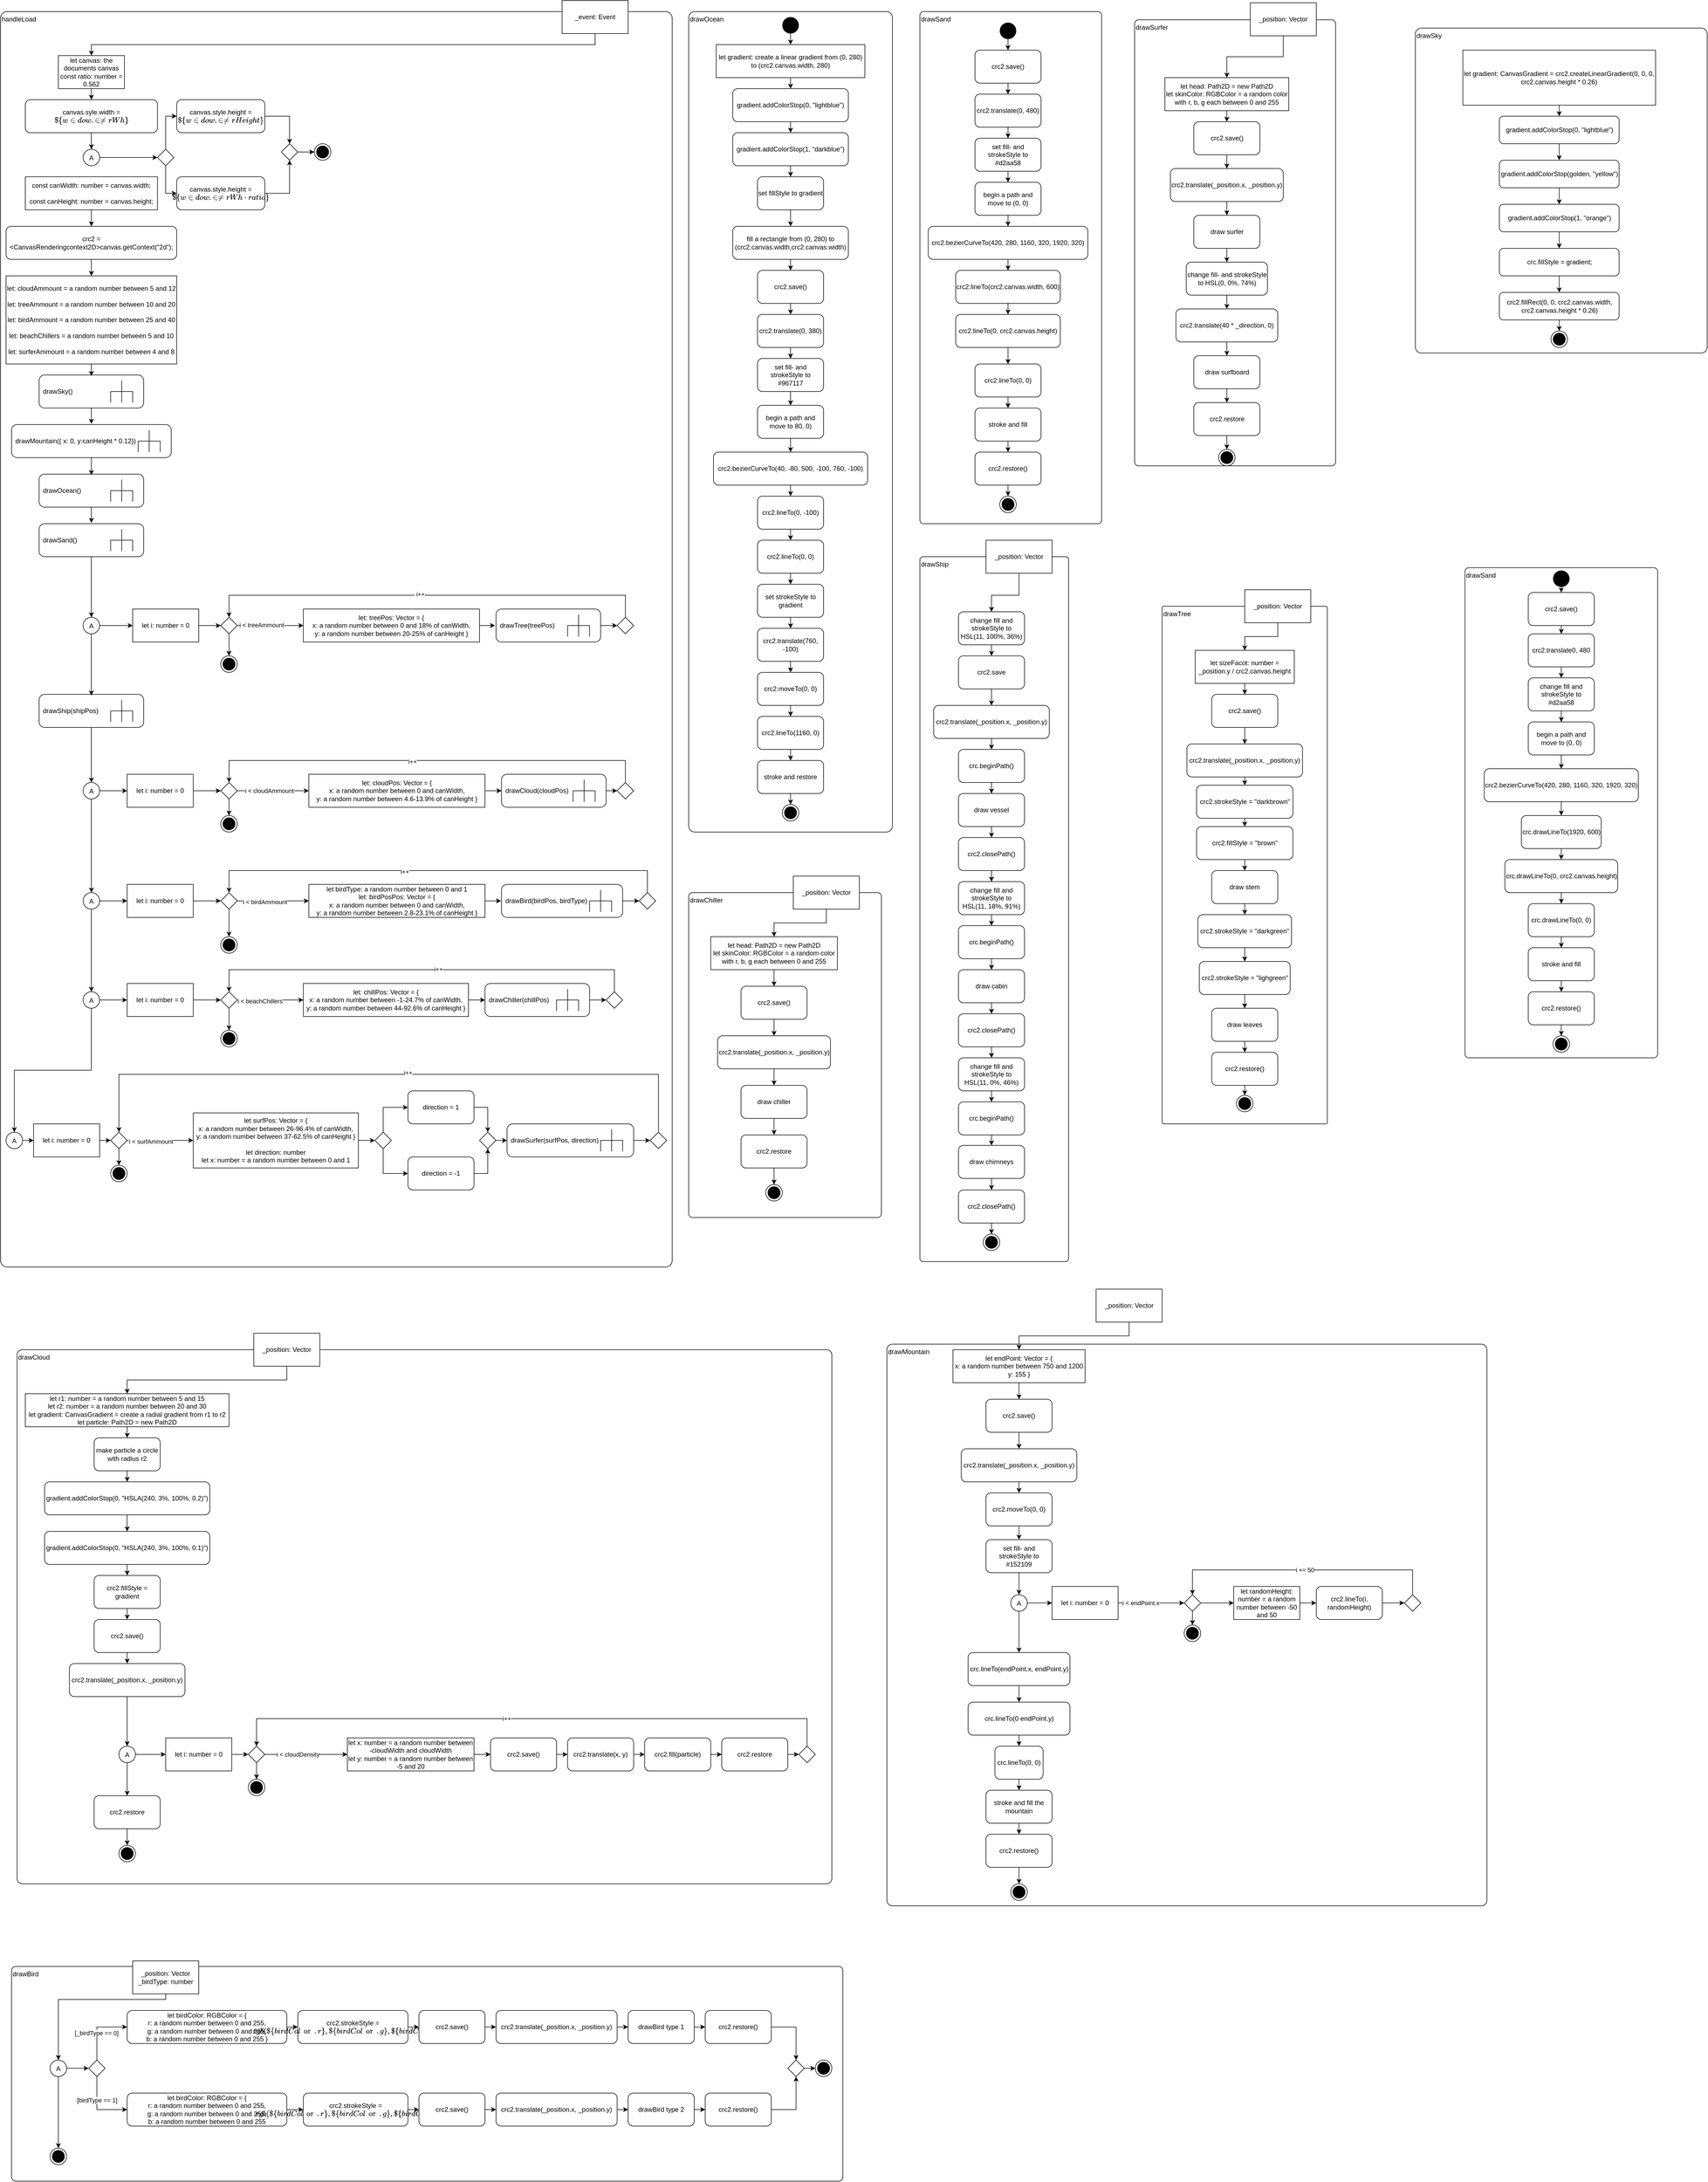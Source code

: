<mxfile version="18.1.1" type="github">
  <diagram id="07POJfwP3bxhoo4YU_Wp" name="Page-1">
    <mxGraphModel dx="5524" dy="5395" grid="1" gridSize="10" guides="1" tooltips="1" connect="1" arrows="1" fold="1" page="1" pageScale="1" pageWidth="3300" pageHeight="2339" math="0" shadow="0">
      <root>
        <mxCell id="0" />
        <mxCell id="1" parent="0" />
        <mxCell id="vIYkCOa7Qmqk0R8uEkTm-169" value="" style="group" vertex="1" connectable="0" parent="1">
          <mxGeometry x="2580" y="-2270" width="530" height="590" as="geometry" />
        </mxCell>
        <mxCell id="vIYkCOa7Qmqk0R8uEkTm-55" value="drawSky" style="rounded=1;whiteSpace=wrap;html=1;verticalAlign=top;align=left;arcSize=2;" vertex="1" parent="vIYkCOa7Qmqk0R8uEkTm-169">
          <mxGeometry width="530" height="590" as="geometry" />
        </mxCell>
        <mxCell id="vIYkCOa7Qmqk0R8uEkTm-56" value="let gradient: CanvasGradient = crc2.createLinearGradient(0, 0, 0, crc2.canvas.height * 0.26)" style="rounded=0;whiteSpace=wrap;html=1;" vertex="1" parent="vIYkCOa7Qmqk0R8uEkTm-169">
          <mxGeometry x="86.25" y="40" width="350" height="100" as="geometry" />
        </mxCell>
        <mxCell id="vIYkCOa7Qmqk0R8uEkTm-57" value="gradient.addColorStop(0, &quot;lightblue&quot;)" style="rounded=1;whiteSpace=wrap;html=1;" vertex="1" parent="vIYkCOa7Qmqk0R8uEkTm-169">
          <mxGeometry x="152.5" y="160" width="217.5" height="50" as="geometry" />
        </mxCell>
        <mxCell id="vIYkCOa7Qmqk0R8uEkTm-163" style="edgeStyle=orthogonalEdgeStyle;rounded=0;orthogonalLoop=1;jettySize=auto;html=1;exitX=0.5;exitY=1;exitDx=0;exitDy=0;entryX=0.5;entryY=0;entryDx=0;entryDy=0;" edge="1" parent="vIYkCOa7Qmqk0R8uEkTm-169" source="vIYkCOa7Qmqk0R8uEkTm-56" target="vIYkCOa7Qmqk0R8uEkTm-57">
          <mxGeometry relative="1" as="geometry" />
        </mxCell>
        <mxCell id="vIYkCOa7Qmqk0R8uEkTm-58" value="gradient.addColorStop(golden, &quot;yellow&quot;)" style="rounded=1;whiteSpace=wrap;html=1;" vertex="1" parent="vIYkCOa7Qmqk0R8uEkTm-169">
          <mxGeometry x="152.5" y="240" width="217.5" height="50" as="geometry" />
        </mxCell>
        <mxCell id="vIYkCOa7Qmqk0R8uEkTm-164" style="edgeStyle=orthogonalEdgeStyle;rounded=0;orthogonalLoop=1;jettySize=auto;html=1;exitX=0.5;exitY=1;exitDx=0;exitDy=0;entryX=0.5;entryY=0;entryDx=0;entryDy=0;" edge="1" parent="vIYkCOa7Qmqk0R8uEkTm-169" source="vIYkCOa7Qmqk0R8uEkTm-57" target="vIYkCOa7Qmqk0R8uEkTm-58">
          <mxGeometry relative="1" as="geometry" />
        </mxCell>
        <mxCell id="vIYkCOa7Qmqk0R8uEkTm-59" value="gradient.addColorStop(1, &quot;orange&quot;)" style="rounded=1;whiteSpace=wrap;html=1;" vertex="1" parent="vIYkCOa7Qmqk0R8uEkTm-169">
          <mxGeometry x="152.5" y="320" width="217.5" height="50" as="geometry" />
        </mxCell>
        <mxCell id="vIYkCOa7Qmqk0R8uEkTm-165" style="edgeStyle=orthogonalEdgeStyle;rounded=0;orthogonalLoop=1;jettySize=auto;html=1;exitX=0.5;exitY=1;exitDx=0;exitDy=0;entryX=0.5;entryY=0;entryDx=0;entryDy=0;" edge="1" parent="vIYkCOa7Qmqk0R8uEkTm-169" source="vIYkCOa7Qmqk0R8uEkTm-58" target="vIYkCOa7Qmqk0R8uEkTm-59">
          <mxGeometry relative="1" as="geometry" />
        </mxCell>
        <mxCell id="vIYkCOa7Qmqk0R8uEkTm-60" value="crc.fillStyle = gradient;" style="rounded=1;whiteSpace=wrap;html=1;" vertex="1" parent="vIYkCOa7Qmqk0R8uEkTm-169">
          <mxGeometry x="152.5" y="400" width="217.5" height="50" as="geometry" />
        </mxCell>
        <mxCell id="vIYkCOa7Qmqk0R8uEkTm-166" style="edgeStyle=orthogonalEdgeStyle;rounded=0;orthogonalLoop=1;jettySize=auto;html=1;exitX=0.5;exitY=1;exitDx=0;exitDy=0;entryX=0.5;entryY=0;entryDx=0;entryDy=0;" edge="1" parent="vIYkCOa7Qmqk0R8uEkTm-169" source="vIYkCOa7Qmqk0R8uEkTm-59" target="vIYkCOa7Qmqk0R8uEkTm-60">
          <mxGeometry relative="1" as="geometry" />
        </mxCell>
        <mxCell id="vIYkCOa7Qmqk0R8uEkTm-61" value="crc2.fillRect(0, 0, crc2.canvas.width, crc2.canvas.height * 0.26)" style="rounded=1;whiteSpace=wrap;html=1;" vertex="1" parent="vIYkCOa7Qmqk0R8uEkTm-169">
          <mxGeometry x="152.5" y="480" width="217.5" height="50" as="geometry" />
        </mxCell>
        <mxCell id="vIYkCOa7Qmqk0R8uEkTm-167" style="edgeStyle=orthogonalEdgeStyle;rounded=0;orthogonalLoop=1;jettySize=auto;html=1;exitX=0.5;exitY=1;exitDx=0;exitDy=0;entryX=0.5;entryY=0;entryDx=0;entryDy=0;" edge="1" parent="vIYkCOa7Qmqk0R8uEkTm-169" source="vIYkCOa7Qmqk0R8uEkTm-60" target="vIYkCOa7Qmqk0R8uEkTm-61">
          <mxGeometry relative="1" as="geometry" />
        </mxCell>
        <mxCell id="vIYkCOa7Qmqk0R8uEkTm-162" value="" style="ellipse;html=1;shape=endState;fillColor=#000000;strokeColor=#000000;" vertex="1" parent="vIYkCOa7Qmqk0R8uEkTm-169">
          <mxGeometry x="246.25" y="550" width="30" height="30" as="geometry" />
        </mxCell>
        <mxCell id="vIYkCOa7Qmqk0R8uEkTm-168" style="edgeStyle=orthogonalEdgeStyle;rounded=0;orthogonalLoop=1;jettySize=auto;html=1;exitX=0.5;exitY=1;exitDx=0;exitDy=0;entryX=0.5;entryY=0;entryDx=0;entryDy=0;" edge="1" parent="vIYkCOa7Qmqk0R8uEkTm-169" source="vIYkCOa7Qmqk0R8uEkTm-61" target="vIYkCOa7Qmqk0R8uEkTm-162">
          <mxGeometry relative="1" as="geometry" />
        </mxCell>
        <mxCell id="vIYkCOa7Qmqk0R8uEkTm-192" value="" style="group" vertex="1" connectable="0" parent="1">
          <mxGeometry x="30" y="1240" width="1510" height="400" as="geometry" />
        </mxCell>
        <mxCell id="vIYkCOa7Qmqk0R8uEkTm-62" value="drawBird" style="rounded=1;whiteSpace=wrap;html=1;verticalAlign=top;align=left;arcSize=2;" vertex="1" parent="vIYkCOa7Qmqk0R8uEkTm-192">
          <mxGeometry y="10" width="1510" height="390" as="geometry" />
        </mxCell>
        <mxCell id="vIYkCOa7Qmqk0R8uEkTm-63" value="_position: Vector _birdType: number" style="rounded=0;whiteSpace=wrap;html=1;" vertex="1" parent="vIYkCOa7Qmqk0R8uEkTm-192">
          <mxGeometry x="220" width="120" height="60" as="geometry" />
        </mxCell>
        <mxCell id="vIYkCOa7Qmqk0R8uEkTm-64" value="A" style="ellipse;fillColor=#ffffff;strokeColor=#000000;" vertex="1" parent="vIYkCOa7Qmqk0R8uEkTm-192">
          <mxGeometry x="70" y="180" width="30" height="30" as="geometry" />
        </mxCell>
        <mxCell id="vIYkCOa7Qmqk0R8uEkTm-171" style="edgeStyle=orthogonalEdgeStyle;rounded=0;orthogonalLoop=1;jettySize=auto;html=1;exitX=0.5;exitY=1;exitDx=0;exitDy=0;entryX=0.5;entryY=0;entryDx=0;entryDy=0;" edge="1" parent="vIYkCOa7Qmqk0R8uEkTm-192" source="vIYkCOa7Qmqk0R8uEkTm-63" target="vIYkCOa7Qmqk0R8uEkTm-64">
          <mxGeometry relative="1" as="geometry">
            <Array as="points">
              <mxPoint x="280" y="70" />
              <mxPoint x="85" y="70" />
            </Array>
          </mxGeometry>
        </mxCell>
        <mxCell id="vIYkCOa7Qmqk0R8uEkTm-65" value="" style="rhombus;whiteSpace=wrap;html=1;" vertex="1" parent="vIYkCOa7Qmqk0R8uEkTm-192">
          <mxGeometry x="140" y="180" width="30" height="30" as="geometry" />
        </mxCell>
        <mxCell id="vIYkCOa7Qmqk0R8uEkTm-172" style="edgeStyle=orthogonalEdgeStyle;rounded=0;orthogonalLoop=1;jettySize=auto;html=1;exitX=1;exitY=0.5;exitDx=0;exitDy=0;entryX=0;entryY=0.5;entryDx=0;entryDy=0;" edge="1" parent="vIYkCOa7Qmqk0R8uEkTm-192" source="vIYkCOa7Qmqk0R8uEkTm-64" target="vIYkCOa7Qmqk0R8uEkTm-65">
          <mxGeometry relative="1" as="geometry" />
        </mxCell>
        <mxCell id="vIYkCOa7Qmqk0R8uEkTm-66" value="let birdColor: RGBColor = {&lt;br&gt;r: a random number between 0 and 255,&lt;br&gt;g: a random number between 0 and 255,&lt;br&gt;b: a random number between 0 and 255 }" style="rounded=1;whiteSpace=wrap;html=1;" vertex="1" parent="vIYkCOa7Qmqk0R8uEkTm-192">
          <mxGeometry x="210" y="90" width="290" height="60" as="geometry" />
        </mxCell>
        <mxCell id="vIYkCOa7Qmqk0R8uEkTm-174" style="edgeStyle=orthogonalEdgeStyle;rounded=0;orthogonalLoop=1;jettySize=auto;html=1;exitX=0.5;exitY=0;exitDx=0;exitDy=0;entryX=0;entryY=0.5;entryDx=0;entryDy=0;" edge="1" parent="vIYkCOa7Qmqk0R8uEkTm-192" source="vIYkCOa7Qmqk0R8uEkTm-65" target="vIYkCOa7Qmqk0R8uEkTm-66">
          <mxGeometry relative="1" as="geometry" />
        </mxCell>
        <mxCell id="vIYkCOa7Qmqk0R8uEkTm-189" value="[_birdType == 0]" style="edgeLabel;html=1;align=center;verticalAlign=middle;resizable=0;points=[];" vertex="1" connectable="0" parent="vIYkCOa7Qmqk0R8uEkTm-174">
          <mxGeometry x="-0.148" y="1" relative="1" as="geometry">
            <mxPoint as="offset" />
          </mxGeometry>
        </mxCell>
        <mxCell id="vIYkCOa7Qmqk0R8uEkTm-67" value="crc2.strokeStyle = `rgb(${birdColor.r},${birdColor.g}, ${birdColor.b})`" style="rounded=1;whiteSpace=wrap;html=1;" vertex="1" parent="vIYkCOa7Qmqk0R8uEkTm-192">
          <mxGeometry x="520" y="90" width="200" height="60" as="geometry" />
        </mxCell>
        <mxCell id="vIYkCOa7Qmqk0R8uEkTm-175" style="edgeStyle=orthogonalEdgeStyle;rounded=0;orthogonalLoop=1;jettySize=auto;html=1;exitX=1;exitY=0.5;exitDx=0;exitDy=0;entryX=0;entryY=0.5;entryDx=0;entryDy=0;" edge="1" parent="vIYkCOa7Qmqk0R8uEkTm-192" source="vIYkCOa7Qmqk0R8uEkTm-66" target="vIYkCOa7Qmqk0R8uEkTm-67">
          <mxGeometry relative="1" as="geometry" />
        </mxCell>
        <mxCell id="vIYkCOa7Qmqk0R8uEkTm-68" value="drawBird type 1" style="rounded=1;whiteSpace=wrap;html=1;" vertex="1" parent="vIYkCOa7Qmqk0R8uEkTm-192">
          <mxGeometry x="1120" y="90" width="120" height="60" as="geometry" />
        </mxCell>
        <mxCell id="vIYkCOa7Qmqk0R8uEkTm-69" value="crc2.save()" style="rounded=1;whiteSpace=wrap;html=1;" vertex="1" parent="vIYkCOa7Qmqk0R8uEkTm-192">
          <mxGeometry x="740" y="90" width="120" height="60" as="geometry" />
        </mxCell>
        <mxCell id="vIYkCOa7Qmqk0R8uEkTm-176" style="edgeStyle=orthogonalEdgeStyle;rounded=0;orthogonalLoop=1;jettySize=auto;html=1;exitX=1;exitY=0.5;exitDx=0;exitDy=0;entryX=0;entryY=0.5;entryDx=0;entryDy=0;" edge="1" parent="vIYkCOa7Qmqk0R8uEkTm-192" source="vIYkCOa7Qmqk0R8uEkTm-67" target="vIYkCOa7Qmqk0R8uEkTm-69">
          <mxGeometry relative="1" as="geometry" />
        </mxCell>
        <mxCell id="vIYkCOa7Qmqk0R8uEkTm-70" value="crc2.restore()" style="rounded=1;whiteSpace=wrap;html=1;" vertex="1" parent="vIYkCOa7Qmqk0R8uEkTm-192">
          <mxGeometry x="1260" y="90" width="120" height="60" as="geometry" />
        </mxCell>
        <mxCell id="vIYkCOa7Qmqk0R8uEkTm-179" style="edgeStyle=orthogonalEdgeStyle;rounded=0;orthogonalLoop=1;jettySize=auto;html=1;exitX=1;exitY=0.5;exitDx=0;exitDy=0;entryX=0;entryY=0.5;entryDx=0;entryDy=0;" edge="1" parent="vIYkCOa7Qmqk0R8uEkTm-192" source="vIYkCOa7Qmqk0R8uEkTm-68" target="vIYkCOa7Qmqk0R8uEkTm-70">
          <mxGeometry relative="1" as="geometry" />
        </mxCell>
        <mxCell id="vIYkCOa7Qmqk0R8uEkTm-71" value="let birdColor: RGBColor = {&lt;br&gt;r: a random number between 0 and 255,&lt;br&gt;g: a random number between 0 and 255,&lt;br&gt;b: a random number between 0 and 255" style="rounded=1;whiteSpace=wrap;html=1;" vertex="1" parent="vIYkCOa7Qmqk0R8uEkTm-192">
          <mxGeometry x="210" y="240" width="290" height="60" as="geometry" />
        </mxCell>
        <mxCell id="vIYkCOa7Qmqk0R8uEkTm-180" style="edgeStyle=orthogonalEdgeStyle;rounded=0;orthogonalLoop=1;jettySize=auto;html=1;exitX=0.5;exitY=1;exitDx=0;exitDy=0;entryX=0;entryY=0.5;entryDx=0;entryDy=0;" edge="1" parent="vIYkCOa7Qmqk0R8uEkTm-192" source="vIYkCOa7Qmqk0R8uEkTm-65" target="vIYkCOa7Qmqk0R8uEkTm-71">
          <mxGeometry relative="1" as="geometry" />
        </mxCell>
        <mxCell id="vIYkCOa7Qmqk0R8uEkTm-190" value="[birdType == 1]" style="edgeLabel;html=1;align=center;verticalAlign=middle;resizable=0;points=[];" vertex="1" connectable="0" parent="vIYkCOa7Qmqk0R8uEkTm-180">
          <mxGeometry x="-0.248" relative="1" as="geometry">
            <mxPoint as="offset" />
          </mxGeometry>
        </mxCell>
        <mxCell id="vIYkCOa7Qmqk0R8uEkTm-72" value="crc2.strokeStyle = `rgb(${birdColor.r},${birdColor.g}, ${birdColor.b}&lt;br&gt;)`" style="rounded=1;whiteSpace=wrap;html=1;" vertex="1" parent="vIYkCOa7Qmqk0R8uEkTm-192">
          <mxGeometry x="530" y="240" width="190" height="60" as="geometry" />
        </mxCell>
        <mxCell id="vIYkCOa7Qmqk0R8uEkTm-181" style="edgeStyle=orthogonalEdgeStyle;rounded=0;orthogonalLoop=1;jettySize=auto;html=1;exitX=1;exitY=0.5;exitDx=0;exitDy=0;entryX=0;entryY=0.5;entryDx=0;entryDy=0;" edge="1" parent="vIYkCOa7Qmqk0R8uEkTm-192" source="vIYkCOa7Qmqk0R8uEkTm-71" target="vIYkCOa7Qmqk0R8uEkTm-72">
          <mxGeometry relative="1" as="geometry" />
        </mxCell>
        <mxCell id="vIYkCOa7Qmqk0R8uEkTm-73" value="drawBird type 2" style="rounded=1;whiteSpace=wrap;html=1;" vertex="1" parent="vIYkCOa7Qmqk0R8uEkTm-192">
          <mxGeometry x="1120" y="240" width="120" height="60" as="geometry" />
        </mxCell>
        <mxCell id="vIYkCOa7Qmqk0R8uEkTm-74" value="crc2.save()" style="rounded=1;whiteSpace=wrap;html=1;" vertex="1" parent="vIYkCOa7Qmqk0R8uEkTm-192">
          <mxGeometry x="740" y="240" width="120" height="60" as="geometry" />
        </mxCell>
        <mxCell id="vIYkCOa7Qmqk0R8uEkTm-182" style="edgeStyle=orthogonalEdgeStyle;rounded=0;orthogonalLoop=1;jettySize=auto;html=1;exitX=1;exitY=0.5;exitDx=0;exitDy=0;entryX=0;entryY=0.5;entryDx=0;entryDy=0;" edge="1" parent="vIYkCOa7Qmqk0R8uEkTm-192" source="vIYkCOa7Qmqk0R8uEkTm-72" target="vIYkCOa7Qmqk0R8uEkTm-74">
          <mxGeometry relative="1" as="geometry" />
        </mxCell>
        <mxCell id="vIYkCOa7Qmqk0R8uEkTm-75" value="crc2.restore()" style="rounded=1;whiteSpace=wrap;html=1;" vertex="1" parent="vIYkCOa7Qmqk0R8uEkTm-192">
          <mxGeometry x="1260" y="240" width="120" height="60" as="geometry" />
        </mxCell>
        <mxCell id="vIYkCOa7Qmqk0R8uEkTm-185" style="edgeStyle=orthogonalEdgeStyle;rounded=0;orthogonalLoop=1;jettySize=auto;html=1;exitX=1;exitY=0.5;exitDx=0;exitDy=0;entryX=0;entryY=0.5;entryDx=0;entryDy=0;" edge="1" parent="vIYkCOa7Qmqk0R8uEkTm-192" source="vIYkCOa7Qmqk0R8uEkTm-73" target="vIYkCOa7Qmqk0R8uEkTm-75">
          <mxGeometry relative="1" as="geometry" />
        </mxCell>
        <mxCell id="vIYkCOa7Qmqk0R8uEkTm-178" style="edgeStyle=orthogonalEdgeStyle;rounded=0;orthogonalLoop=1;jettySize=auto;html=1;exitX=1;exitY=0.5;exitDx=0;exitDy=0;entryX=0;entryY=0.5;entryDx=0;entryDy=0;" edge="1" parent="vIYkCOa7Qmqk0R8uEkTm-192" source="vIYkCOa7Qmqk0R8uEkTm-76" target="vIYkCOa7Qmqk0R8uEkTm-68">
          <mxGeometry relative="1" as="geometry" />
        </mxCell>
        <mxCell id="vIYkCOa7Qmqk0R8uEkTm-76" value="crc2.translate(_position.x, _position.y)" style="rounded=1;whiteSpace=wrap;html=1;" vertex="1" parent="vIYkCOa7Qmqk0R8uEkTm-192">
          <mxGeometry x="880" y="90" width="220" height="60" as="geometry" />
        </mxCell>
        <mxCell id="vIYkCOa7Qmqk0R8uEkTm-177" style="edgeStyle=orthogonalEdgeStyle;rounded=0;orthogonalLoop=1;jettySize=auto;html=1;exitX=1;exitY=0.5;exitDx=0;exitDy=0;entryX=0;entryY=0.5;entryDx=0;entryDy=0;" edge="1" parent="vIYkCOa7Qmqk0R8uEkTm-192" source="vIYkCOa7Qmqk0R8uEkTm-69" target="vIYkCOa7Qmqk0R8uEkTm-76">
          <mxGeometry relative="1" as="geometry" />
        </mxCell>
        <mxCell id="vIYkCOa7Qmqk0R8uEkTm-184" style="edgeStyle=orthogonalEdgeStyle;rounded=0;orthogonalLoop=1;jettySize=auto;html=1;exitX=1;exitY=0.5;exitDx=0;exitDy=0;entryX=0;entryY=0.5;entryDx=0;entryDy=0;" edge="1" parent="vIYkCOa7Qmqk0R8uEkTm-192" source="vIYkCOa7Qmqk0R8uEkTm-77" target="vIYkCOa7Qmqk0R8uEkTm-73">
          <mxGeometry relative="1" as="geometry" />
        </mxCell>
        <mxCell id="vIYkCOa7Qmqk0R8uEkTm-77" value="crc2.translate(_position.x, _position.y)" style="rounded=1;whiteSpace=wrap;html=1;" vertex="1" parent="vIYkCOa7Qmqk0R8uEkTm-192">
          <mxGeometry x="880" y="240" width="220" height="60" as="geometry" />
        </mxCell>
        <mxCell id="vIYkCOa7Qmqk0R8uEkTm-183" style="edgeStyle=orthogonalEdgeStyle;rounded=0;orthogonalLoop=1;jettySize=auto;html=1;exitX=1;exitY=0.5;exitDx=0;exitDy=0;entryX=0;entryY=0.5;entryDx=0;entryDy=0;" edge="1" parent="vIYkCOa7Qmqk0R8uEkTm-192" source="vIYkCOa7Qmqk0R8uEkTm-74" target="vIYkCOa7Qmqk0R8uEkTm-77">
          <mxGeometry relative="1" as="geometry" />
        </mxCell>
        <mxCell id="vIYkCOa7Qmqk0R8uEkTm-78" value="" style="ellipse;html=1;shape=endState;fillColor=#000000;strokeColor=#000000;" vertex="1" parent="vIYkCOa7Qmqk0R8uEkTm-192">
          <mxGeometry x="70" y="340" width="30" height="30" as="geometry" />
        </mxCell>
        <mxCell id="vIYkCOa7Qmqk0R8uEkTm-191" style="edgeStyle=orthogonalEdgeStyle;rounded=0;orthogonalLoop=1;jettySize=auto;html=1;exitX=0.5;exitY=1;exitDx=0;exitDy=0;entryX=0.5;entryY=0;entryDx=0;entryDy=0;" edge="1" parent="vIYkCOa7Qmqk0R8uEkTm-192" source="vIYkCOa7Qmqk0R8uEkTm-64" target="vIYkCOa7Qmqk0R8uEkTm-78">
          <mxGeometry relative="1" as="geometry" />
        </mxCell>
        <mxCell id="vIYkCOa7Qmqk0R8uEkTm-79" value="" style="rhombus;whiteSpace=wrap;html=1;" vertex="1" parent="vIYkCOa7Qmqk0R8uEkTm-192">
          <mxGeometry x="1410" y="180" width="30" height="30" as="geometry" />
        </mxCell>
        <mxCell id="vIYkCOa7Qmqk0R8uEkTm-186" style="edgeStyle=orthogonalEdgeStyle;rounded=0;orthogonalLoop=1;jettySize=auto;html=1;exitX=1;exitY=0.5;exitDx=0;exitDy=0;entryX=0.5;entryY=0;entryDx=0;entryDy=0;" edge="1" parent="vIYkCOa7Qmqk0R8uEkTm-192" source="vIYkCOa7Qmqk0R8uEkTm-70" target="vIYkCOa7Qmqk0R8uEkTm-79">
          <mxGeometry relative="1" as="geometry" />
        </mxCell>
        <mxCell id="vIYkCOa7Qmqk0R8uEkTm-187" style="edgeStyle=orthogonalEdgeStyle;rounded=0;orthogonalLoop=1;jettySize=auto;html=1;exitX=1;exitY=0.5;exitDx=0;exitDy=0;entryX=0.5;entryY=1;entryDx=0;entryDy=0;" edge="1" parent="vIYkCOa7Qmqk0R8uEkTm-192" source="vIYkCOa7Qmqk0R8uEkTm-75" target="vIYkCOa7Qmqk0R8uEkTm-79">
          <mxGeometry relative="1" as="geometry" />
        </mxCell>
        <mxCell id="vIYkCOa7Qmqk0R8uEkTm-80" value="" style="ellipse;html=1;shape=endState;fillColor=#000000;strokeColor=#000000;" vertex="1" parent="vIYkCOa7Qmqk0R8uEkTm-192">
          <mxGeometry x="1460" y="180" width="30" height="30" as="geometry" />
        </mxCell>
        <mxCell id="vIYkCOa7Qmqk0R8uEkTm-188" style="edgeStyle=orthogonalEdgeStyle;rounded=0;orthogonalLoop=1;jettySize=auto;html=1;exitX=1;exitY=0.5;exitDx=0;exitDy=0;entryX=0;entryY=0.5;entryDx=0;entryDy=0;" edge="1" parent="vIYkCOa7Qmqk0R8uEkTm-192" source="vIYkCOa7Qmqk0R8uEkTm-79" target="vIYkCOa7Qmqk0R8uEkTm-80">
          <mxGeometry relative="1" as="geometry" />
        </mxCell>
        <mxCell id="vIYkCOa7Qmqk0R8uEkTm-204" value="" style="group" vertex="1" connectable="0" parent="1">
          <mxGeometry x="2120" y="-1250" width="300" height="970" as="geometry" />
        </mxCell>
        <mxCell id="vIYkCOa7Qmqk0R8uEkTm-81" value="drawTree" style="rounded=1;whiteSpace=wrap;html=1;verticalAlign=top;align=left;arcSize=1;" vertex="1" parent="vIYkCOa7Qmqk0R8uEkTm-204">
          <mxGeometry y="30" width="300" height="940" as="geometry" />
        </mxCell>
        <mxCell id="vIYkCOa7Qmqk0R8uEkTm-82" value="_position: Vector" style="rounded=0;whiteSpace=wrap;html=1;" vertex="1" parent="vIYkCOa7Qmqk0R8uEkTm-204">
          <mxGeometry x="150" width="120" height="60" as="geometry" />
        </mxCell>
        <mxCell id="vIYkCOa7Qmqk0R8uEkTm-83" value="let sizeFacot: number = _position.y / crc2.canvas.height" style="rounded=0;whiteSpace=wrap;html=1;" vertex="1" parent="vIYkCOa7Qmqk0R8uEkTm-204">
          <mxGeometry x="60" y="110" width="180" height="60" as="geometry" />
        </mxCell>
        <mxCell id="vIYkCOa7Qmqk0R8uEkTm-193" style="edgeStyle=orthogonalEdgeStyle;rounded=0;orthogonalLoop=1;jettySize=auto;html=1;exitX=0.5;exitY=1;exitDx=0;exitDy=0;entryX=0.5;entryY=0;entryDx=0;entryDy=0;" edge="1" parent="vIYkCOa7Qmqk0R8uEkTm-204" source="vIYkCOa7Qmqk0R8uEkTm-82" target="vIYkCOa7Qmqk0R8uEkTm-83">
          <mxGeometry relative="1" as="geometry" />
        </mxCell>
        <mxCell id="vIYkCOa7Qmqk0R8uEkTm-84" value="crc2.strokeStyle = &quot;darkbrown&quot;" style="rounded=1;whiteSpace=wrap;html=1;" vertex="1" parent="vIYkCOa7Qmqk0R8uEkTm-204">
          <mxGeometry x="62.5" y="355" width="175" height="60" as="geometry" />
        </mxCell>
        <mxCell id="vIYkCOa7Qmqk0R8uEkTm-85" value="crc2.fillStyle = &quot;brown&quot;" style="rounded=1;whiteSpace=wrap;html=1;" vertex="1" parent="vIYkCOa7Qmqk0R8uEkTm-204">
          <mxGeometry x="62.5" y="430" width="175" height="60" as="geometry" />
        </mxCell>
        <mxCell id="vIYkCOa7Qmqk0R8uEkTm-197" style="edgeStyle=orthogonalEdgeStyle;rounded=0;orthogonalLoop=1;jettySize=auto;html=1;exitX=0.5;exitY=1;exitDx=0;exitDy=0;entryX=0.5;entryY=0;entryDx=0;entryDy=0;" edge="1" parent="vIYkCOa7Qmqk0R8uEkTm-204" source="vIYkCOa7Qmqk0R8uEkTm-84" target="vIYkCOa7Qmqk0R8uEkTm-85">
          <mxGeometry relative="1" as="geometry" />
        </mxCell>
        <mxCell id="vIYkCOa7Qmqk0R8uEkTm-86" value="draw stem" style="rounded=1;whiteSpace=wrap;html=1;" vertex="1" parent="vIYkCOa7Qmqk0R8uEkTm-204">
          <mxGeometry x="90" y="510" width="120" height="60" as="geometry" />
        </mxCell>
        <mxCell id="vIYkCOa7Qmqk0R8uEkTm-198" style="edgeStyle=orthogonalEdgeStyle;rounded=0;orthogonalLoop=1;jettySize=auto;html=1;exitX=0.5;exitY=1;exitDx=0;exitDy=0;entryX=0.5;entryY=0;entryDx=0;entryDy=0;" edge="1" parent="vIYkCOa7Qmqk0R8uEkTm-204" source="vIYkCOa7Qmqk0R8uEkTm-85" target="vIYkCOa7Qmqk0R8uEkTm-86">
          <mxGeometry relative="1" as="geometry" />
        </mxCell>
        <mxCell id="vIYkCOa7Qmqk0R8uEkTm-87" value="crc2.strokeStyle = &quot;darkgreen&quot;" style="rounded=1;whiteSpace=wrap;html=1;" vertex="1" parent="vIYkCOa7Qmqk0R8uEkTm-204">
          <mxGeometry x="65" y="590" width="170" height="60" as="geometry" />
        </mxCell>
        <mxCell id="vIYkCOa7Qmqk0R8uEkTm-199" style="edgeStyle=orthogonalEdgeStyle;rounded=0;orthogonalLoop=1;jettySize=auto;html=1;exitX=0.5;exitY=1;exitDx=0;exitDy=0;entryX=0.5;entryY=0;entryDx=0;entryDy=0;" edge="1" parent="vIYkCOa7Qmqk0R8uEkTm-204" source="vIYkCOa7Qmqk0R8uEkTm-86" target="vIYkCOa7Qmqk0R8uEkTm-87">
          <mxGeometry relative="1" as="geometry" />
        </mxCell>
        <mxCell id="vIYkCOa7Qmqk0R8uEkTm-88" value="crc2.strokeStyle = &quot;lighgreen&quot;" style="rounded=1;whiteSpace=wrap;html=1;" vertex="1" parent="vIYkCOa7Qmqk0R8uEkTm-204">
          <mxGeometry x="67.5" y="675" width="165" height="60" as="geometry" />
        </mxCell>
        <mxCell id="vIYkCOa7Qmqk0R8uEkTm-200" style="edgeStyle=orthogonalEdgeStyle;rounded=0;orthogonalLoop=1;jettySize=auto;html=1;exitX=0.5;exitY=1;exitDx=0;exitDy=0;entryX=0.5;entryY=0;entryDx=0;entryDy=0;" edge="1" parent="vIYkCOa7Qmqk0R8uEkTm-204" source="vIYkCOa7Qmqk0R8uEkTm-87" target="vIYkCOa7Qmqk0R8uEkTm-88">
          <mxGeometry relative="1" as="geometry" />
        </mxCell>
        <mxCell id="vIYkCOa7Qmqk0R8uEkTm-89" value="draw leaves" style="rounded=1;whiteSpace=wrap;html=1;" vertex="1" parent="vIYkCOa7Qmqk0R8uEkTm-204">
          <mxGeometry x="90" y="760" width="120" height="60" as="geometry" />
        </mxCell>
        <mxCell id="vIYkCOa7Qmqk0R8uEkTm-201" style="edgeStyle=orthogonalEdgeStyle;rounded=0;orthogonalLoop=1;jettySize=auto;html=1;exitX=0.5;exitY=1;exitDx=0;exitDy=0;entryX=0.5;entryY=0;entryDx=0;entryDy=0;" edge="1" parent="vIYkCOa7Qmqk0R8uEkTm-204" source="vIYkCOa7Qmqk0R8uEkTm-88" target="vIYkCOa7Qmqk0R8uEkTm-89">
          <mxGeometry relative="1" as="geometry" />
        </mxCell>
        <mxCell id="vIYkCOa7Qmqk0R8uEkTm-90" value="" style="ellipse;html=1;shape=endState;fillColor=#000000;strokeColor=#000000;" vertex="1" parent="vIYkCOa7Qmqk0R8uEkTm-204">
          <mxGeometry x="135" y="918" width="30" height="30" as="geometry" />
        </mxCell>
        <mxCell id="vIYkCOa7Qmqk0R8uEkTm-196" style="edgeStyle=orthogonalEdgeStyle;rounded=0;orthogonalLoop=1;jettySize=auto;html=1;exitX=0.5;exitY=1;exitDx=0;exitDy=0;entryX=0.5;entryY=0;entryDx=0;entryDy=0;" edge="1" parent="vIYkCOa7Qmqk0R8uEkTm-204" source="vIYkCOa7Qmqk0R8uEkTm-91" target="vIYkCOa7Qmqk0R8uEkTm-84">
          <mxGeometry relative="1" as="geometry" />
        </mxCell>
        <mxCell id="vIYkCOa7Qmqk0R8uEkTm-91" value="crc2.translate(_position.x, _position.y)" style="rounded=1;whiteSpace=wrap;html=1;" vertex="1" parent="vIYkCOa7Qmqk0R8uEkTm-204">
          <mxGeometry x="45" y="280" width="210" height="60" as="geometry" />
        </mxCell>
        <mxCell id="vIYkCOa7Qmqk0R8uEkTm-195" style="edgeStyle=orthogonalEdgeStyle;rounded=0;orthogonalLoop=1;jettySize=auto;html=1;exitX=0.5;exitY=1;exitDx=0;exitDy=0;entryX=0.5;entryY=0;entryDx=0;entryDy=0;" edge="1" parent="vIYkCOa7Qmqk0R8uEkTm-204" source="vIYkCOa7Qmqk0R8uEkTm-92" target="vIYkCOa7Qmqk0R8uEkTm-91">
          <mxGeometry relative="1" as="geometry" />
        </mxCell>
        <mxCell id="vIYkCOa7Qmqk0R8uEkTm-92" value="crc2.save()" style="rounded=1;whiteSpace=wrap;html=1;" vertex="1" parent="vIYkCOa7Qmqk0R8uEkTm-204">
          <mxGeometry x="90" y="190" width="120" height="60" as="geometry" />
        </mxCell>
        <mxCell id="vIYkCOa7Qmqk0R8uEkTm-194" style="edgeStyle=orthogonalEdgeStyle;rounded=0;orthogonalLoop=1;jettySize=auto;html=1;exitX=0.5;exitY=1;exitDx=0;exitDy=0;entryX=0.5;entryY=0;entryDx=0;entryDy=0;" edge="1" parent="vIYkCOa7Qmqk0R8uEkTm-204" source="vIYkCOa7Qmqk0R8uEkTm-83" target="vIYkCOa7Qmqk0R8uEkTm-92">
          <mxGeometry relative="1" as="geometry" />
        </mxCell>
        <mxCell id="vIYkCOa7Qmqk0R8uEkTm-203" style="edgeStyle=orthogonalEdgeStyle;rounded=0;orthogonalLoop=1;jettySize=auto;html=1;exitX=0.5;exitY=1;exitDx=0;exitDy=0;entryX=0.5;entryY=0;entryDx=0;entryDy=0;" edge="1" parent="vIYkCOa7Qmqk0R8uEkTm-204" source="vIYkCOa7Qmqk0R8uEkTm-93" target="vIYkCOa7Qmqk0R8uEkTm-90">
          <mxGeometry relative="1" as="geometry" />
        </mxCell>
        <mxCell id="vIYkCOa7Qmqk0R8uEkTm-93" value="crc2.restore()" style="rounded=1;whiteSpace=wrap;html=1;" vertex="1" parent="vIYkCOa7Qmqk0R8uEkTm-204">
          <mxGeometry x="90" y="840" width="120" height="60" as="geometry" />
        </mxCell>
        <mxCell id="vIYkCOa7Qmqk0R8uEkTm-202" style="edgeStyle=orthogonalEdgeStyle;rounded=0;orthogonalLoop=1;jettySize=auto;html=1;exitX=0.5;exitY=1;exitDx=0;exitDy=0;entryX=0.5;entryY=0;entryDx=0;entryDy=0;" edge="1" parent="vIYkCOa7Qmqk0R8uEkTm-204" source="vIYkCOa7Qmqk0R8uEkTm-89" target="vIYkCOa7Qmqk0R8uEkTm-93">
          <mxGeometry relative="1" as="geometry" />
        </mxCell>
        <mxCell id="vIYkCOa7Qmqk0R8uEkTm-233" value="" style="group" vertex="1" connectable="0" parent="1">
          <mxGeometry x="1260" y="-730" width="350" height="620" as="geometry" />
        </mxCell>
        <mxCell id="vIYkCOa7Qmqk0R8uEkTm-114" value="drawChiller" style="rounded=1;whiteSpace=wrap;html=1;verticalAlign=top;align=left;arcSize=2;" vertex="1" parent="vIYkCOa7Qmqk0R8uEkTm-233">
          <mxGeometry y="30" width="350" height="590" as="geometry" />
        </mxCell>
        <mxCell id="vIYkCOa7Qmqk0R8uEkTm-115" value="_position: Vector" style="rounded=0;whiteSpace=wrap;html=1;" vertex="1" parent="vIYkCOa7Qmqk0R8uEkTm-233">
          <mxGeometry x="190" width="120" height="60" as="geometry" />
        </mxCell>
        <mxCell id="vIYkCOa7Qmqk0R8uEkTm-116" value="let head: Path2D = new Path2D&lt;br&gt;let skinColor: RGBColor = a random color with r, b, g each between 0 and 255" style="rounded=0;whiteSpace=wrap;html=1;" vertex="1" parent="vIYkCOa7Qmqk0R8uEkTm-233">
          <mxGeometry x="40" y="110" width="230" height="60" as="geometry" />
        </mxCell>
        <mxCell id="vIYkCOa7Qmqk0R8uEkTm-227" style="edgeStyle=orthogonalEdgeStyle;rounded=0;orthogonalLoop=1;jettySize=auto;html=1;exitX=0.5;exitY=1;exitDx=0;exitDy=0;entryX=0.5;entryY=0;entryDx=0;entryDy=0;" edge="1" parent="vIYkCOa7Qmqk0R8uEkTm-233" source="vIYkCOa7Qmqk0R8uEkTm-115" target="vIYkCOa7Qmqk0R8uEkTm-116">
          <mxGeometry relative="1" as="geometry" />
        </mxCell>
        <mxCell id="vIYkCOa7Qmqk0R8uEkTm-117" value="crc2.save()" style="rounded=1;whiteSpace=wrap;html=1;" vertex="1" parent="vIYkCOa7Qmqk0R8uEkTm-233">
          <mxGeometry x="95" y="200" width="120" height="60" as="geometry" />
        </mxCell>
        <mxCell id="vIYkCOa7Qmqk0R8uEkTm-228" style="edgeStyle=orthogonalEdgeStyle;rounded=0;orthogonalLoop=1;jettySize=auto;html=1;exitX=0.5;exitY=1;exitDx=0;exitDy=0;entryX=0.5;entryY=0;entryDx=0;entryDy=0;" edge="1" parent="vIYkCOa7Qmqk0R8uEkTm-233" source="vIYkCOa7Qmqk0R8uEkTm-116" target="vIYkCOa7Qmqk0R8uEkTm-117">
          <mxGeometry relative="1" as="geometry" />
        </mxCell>
        <mxCell id="vIYkCOa7Qmqk0R8uEkTm-118" value="crc2.translate(_position.x, _position.y)" style="rounded=1;whiteSpace=wrap;html=1;" vertex="1" parent="vIYkCOa7Qmqk0R8uEkTm-233">
          <mxGeometry x="52.5" y="290" width="205" height="60" as="geometry" />
        </mxCell>
        <mxCell id="vIYkCOa7Qmqk0R8uEkTm-229" style="edgeStyle=orthogonalEdgeStyle;rounded=0;orthogonalLoop=1;jettySize=auto;html=1;exitX=0.5;exitY=1;exitDx=0;exitDy=0;entryX=0.5;entryY=0;entryDx=0;entryDy=0;" edge="1" parent="vIYkCOa7Qmqk0R8uEkTm-233" source="vIYkCOa7Qmqk0R8uEkTm-117" target="vIYkCOa7Qmqk0R8uEkTm-118">
          <mxGeometry relative="1" as="geometry" />
        </mxCell>
        <mxCell id="vIYkCOa7Qmqk0R8uEkTm-119" value="draw chiller" style="rounded=1;whiteSpace=wrap;html=1;" vertex="1" parent="vIYkCOa7Qmqk0R8uEkTm-233">
          <mxGeometry x="95" y="380" width="120" height="60" as="geometry" />
        </mxCell>
        <mxCell id="vIYkCOa7Qmqk0R8uEkTm-230" style="edgeStyle=orthogonalEdgeStyle;rounded=0;orthogonalLoop=1;jettySize=auto;html=1;exitX=0.5;exitY=1;exitDx=0;exitDy=0;entryX=0.5;entryY=0;entryDx=0;entryDy=0;" edge="1" parent="vIYkCOa7Qmqk0R8uEkTm-233" source="vIYkCOa7Qmqk0R8uEkTm-118" target="vIYkCOa7Qmqk0R8uEkTm-119">
          <mxGeometry relative="1" as="geometry" />
        </mxCell>
        <mxCell id="vIYkCOa7Qmqk0R8uEkTm-120" value="crc2.restore" style="rounded=1;whiteSpace=wrap;html=1;" vertex="1" parent="vIYkCOa7Qmqk0R8uEkTm-233">
          <mxGeometry x="95" y="470" width="120" height="60" as="geometry" />
        </mxCell>
        <mxCell id="vIYkCOa7Qmqk0R8uEkTm-231" style="edgeStyle=orthogonalEdgeStyle;rounded=0;orthogonalLoop=1;jettySize=auto;html=1;exitX=0.5;exitY=1;exitDx=0;exitDy=0;entryX=0.5;entryY=0;entryDx=0;entryDy=0;" edge="1" parent="vIYkCOa7Qmqk0R8uEkTm-233" source="vIYkCOa7Qmqk0R8uEkTm-119" target="vIYkCOa7Qmqk0R8uEkTm-120">
          <mxGeometry relative="1" as="geometry" />
        </mxCell>
        <mxCell id="vIYkCOa7Qmqk0R8uEkTm-121" value="" style="ellipse;html=1;shape=endState;fillColor=#000000;strokeColor=#000000;" vertex="1" parent="vIYkCOa7Qmqk0R8uEkTm-233">
          <mxGeometry x="140" y="560" width="30" height="30" as="geometry" />
        </mxCell>
        <mxCell id="vIYkCOa7Qmqk0R8uEkTm-232" style="edgeStyle=orthogonalEdgeStyle;rounded=0;orthogonalLoop=1;jettySize=auto;html=1;exitX=0.5;exitY=1;exitDx=0;exitDy=0;entryX=0.5;entryY=0;entryDx=0;entryDy=0;" edge="1" parent="vIYkCOa7Qmqk0R8uEkTm-233" source="vIYkCOa7Qmqk0R8uEkTm-120" target="vIYkCOa7Qmqk0R8uEkTm-121">
          <mxGeometry relative="1" as="geometry" />
        </mxCell>
        <mxCell id="vIYkCOa7Qmqk0R8uEkTm-243" value="" style="group" vertex="1" connectable="0" parent="1">
          <mxGeometry x="2070" y="-2290" width="365" height="840" as="geometry" />
        </mxCell>
        <mxCell id="vIYkCOa7Qmqk0R8uEkTm-122" value="drawSurfer" style="rounded=1;whiteSpace=wrap;html=1;verticalAlign=top;align=left;arcSize=2;" vertex="1" parent="vIYkCOa7Qmqk0R8uEkTm-243">
          <mxGeometry y="5" width="365" height="810" as="geometry" />
        </mxCell>
        <mxCell id="vIYkCOa7Qmqk0R8uEkTm-123" value="_position: Vector" style="rounded=0;whiteSpace=wrap;html=1;" vertex="1" parent="vIYkCOa7Qmqk0R8uEkTm-243">
          <mxGeometry x="210" y="-26" width="120" height="60" as="geometry" />
        </mxCell>
        <mxCell id="vIYkCOa7Qmqk0R8uEkTm-124" value="let head: Path2D = new Path2D&lt;br&gt;let skinColor: RGBColor = a random color with r, b, g each between 0 and 255" style="rounded=0;whiteSpace=wrap;html=1;" vertex="1" parent="vIYkCOa7Qmqk0R8uEkTm-243">
          <mxGeometry x="55" y="110" width="225" height="60" as="geometry" />
        </mxCell>
        <mxCell id="vIYkCOa7Qmqk0R8uEkTm-234" style="edgeStyle=orthogonalEdgeStyle;rounded=0;orthogonalLoop=1;jettySize=auto;html=1;exitX=0.5;exitY=1;exitDx=0;exitDy=0;entryX=0.5;entryY=0;entryDx=0;entryDy=0;" edge="1" parent="vIYkCOa7Qmqk0R8uEkTm-243" source="vIYkCOa7Qmqk0R8uEkTm-123" target="vIYkCOa7Qmqk0R8uEkTm-124">
          <mxGeometry relative="1" as="geometry" />
        </mxCell>
        <mxCell id="vIYkCOa7Qmqk0R8uEkTm-125" value="crc2.save()" style="rounded=1;whiteSpace=wrap;html=1;" vertex="1" parent="vIYkCOa7Qmqk0R8uEkTm-243">
          <mxGeometry x="107.5" y="190" width="120" height="60" as="geometry" />
        </mxCell>
        <mxCell id="vIYkCOa7Qmqk0R8uEkTm-235" style="edgeStyle=orthogonalEdgeStyle;rounded=0;orthogonalLoop=1;jettySize=auto;html=1;exitX=0.5;exitY=1;exitDx=0;exitDy=0;entryX=0.5;entryY=0;entryDx=0;entryDy=0;" edge="1" parent="vIYkCOa7Qmqk0R8uEkTm-243" source="vIYkCOa7Qmqk0R8uEkTm-124" target="vIYkCOa7Qmqk0R8uEkTm-125">
          <mxGeometry relative="1" as="geometry" />
        </mxCell>
        <mxCell id="vIYkCOa7Qmqk0R8uEkTm-126" value="crc2.translate(_position.x, _position.y)" style="rounded=1;whiteSpace=wrap;html=1;" vertex="1" parent="vIYkCOa7Qmqk0R8uEkTm-243">
          <mxGeometry x="65" y="275" width="205" height="60" as="geometry" />
        </mxCell>
        <mxCell id="vIYkCOa7Qmqk0R8uEkTm-236" style="edgeStyle=orthogonalEdgeStyle;rounded=0;orthogonalLoop=1;jettySize=auto;html=1;exitX=0.5;exitY=1;exitDx=0;exitDy=0;entryX=0.5;entryY=0;entryDx=0;entryDy=0;" edge="1" parent="vIYkCOa7Qmqk0R8uEkTm-243" source="vIYkCOa7Qmqk0R8uEkTm-125" target="vIYkCOa7Qmqk0R8uEkTm-126">
          <mxGeometry relative="1" as="geometry" />
        </mxCell>
        <mxCell id="vIYkCOa7Qmqk0R8uEkTm-127" value="draw surfer" style="rounded=1;whiteSpace=wrap;html=1;" vertex="1" parent="vIYkCOa7Qmqk0R8uEkTm-243">
          <mxGeometry x="107.5" y="360" width="120" height="60" as="geometry" />
        </mxCell>
        <mxCell id="vIYkCOa7Qmqk0R8uEkTm-237" style="edgeStyle=orthogonalEdgeStyle;rounded=0;orthogonalLoop=1;jettySize=auto;html=1;exitX=0.5;exitY=1;exitDx=0;exitDy=0;entryX=0.5;entryY=0;entryDx=0;entryDy=0;" edge="1" parent="vIYkCOa7Qmqk0R8uEkTm-243" source="vIYkCOa7Qmqk0R8uEkTm-126" target="vIYkCOa7Qmqk0R8uEkTm-127">
          <mxGeometry relative="1" as="geometry" />
        </mxCell>
        <mxCell id="vIYkCOa7Qmqk0R8uEkTm-128" value="crc2.restore" style="rounded=1;whiteSpace=wrap;html=1;" vertex="1" parent="vIYkCOa7Qmqk0R8uEkTm-243">
          <mxGeometry x="107.5" y="700" width="120" height="60" as="geometry" />
        </mxCell>
        <mxCell id="vIYkCOa7Qmqk0R8uEkTm-129" value="" style="ellipse;html=1;shape=endState;fillColor=#000000;strokeColor=#000000;" vertex="1" parent="vIYkCOa7Qmqk0R8uEkTm-243">
          <mxGeometry x="152.5" y="785" width="30" height="30" as="geometry" />
        </mxCell>
        <mxCell id="vIYkCOa7Qmqk0R8uEkTm-242" style="edgeStyle=orthogonalEdgeStyle;rounded=0;orthogonalLoop=1;jettySize=auto;html=1;exitX=0.5;exitY=1;exitDx=0;exitDy=0;entryX=0.5;entryY=0;entryDx=0;entryDy=0;" edge="1" parent="vIYkCOa7Qmqk0R8uEkTm-243" source="vIYkCOa7Qmqk0R8uEkTm-128" target="vIYkCOa7Qmqk0R8uEkTm-129">
          <mxGeometry relative="1" as="geometry" />
        </mxCell>
        <mxCell id="vIYkCOa7Qmqk0R8uEkTm-130" value="change fill- and strokeStyle to HSL(0, 0%, 74%)" style="rounded=1;whiteSpace=wrap;html=1;" vertex="1" parent="vIYkCOa7Qmqk0R8uEkTm-243">
          <mxGeometry x="93.75" y="445" width="147.5" height="60" as="geometry" />
        </mxCell>
        <mxCell id="vIYkCOa7Qmqk0R8uEkTm-238" style="edgeStyle=orthogonalEdgeStyle;rounded=0;orthogonalLoop=1;jettySize=auto;html=1;exitX=0.5;exitY=1;exitDx=0;exitDy=0;entryX=0.5;entryY=0;entryDx=0;entryDy=0;" edge="1" parent="vIYkCOa7Qmqk0R8uEkTm-243" source="vIYkCOa7Qmqk0R8uEkTm-127" target="vIYkCOa7Qmqk0R8uEkTm-130">
          <mxGeometry relative="1" as="geometry" />
        </mxCell>
        <mxCell id="vIYkCOa7Qmqk0R8uEkTm-131" value="crc2.translate(40 * _direction, 0)" style="rounded=1;whiteSpace=wrap;html=1;" vertex="1" parent="vIYkCOa7Qmqk0R8uEkTm-243">
          <mxGeometry x="75" y="530" width="185" height="60" as="geometry" />
        </mxCell>
        <mxCell id="vIYkCOa7Qmqk0R8uEkTm-239" style="edgeStyle=orthogonalEdgeStyle;rounded=0;orthogonalLoop=1;jettySize=auto;html=1;exitX=0.5;exitY=1;exitDx=0;exitDy=0;entryX=0.5;entryY=0;entryDx=0;entryDy=0;" edge="1" parent="vIYkCOa7Qmqk0R8uEkTm-243" source="vIYkCOa7Qmqk0R8uEkTm-130" target="vIYkCOa7Qmqk0R8uEkTm-131">
          <mxGeometry relative="1" as="geometry" />
        </mxCell>
        <mxCell id="vIYkCOa7Qmqk0R8uEkTm-241" style="edgeStyle=orthogonalEdgeStyle;rounded=0;orthogonalLoop=1;jettySize=auto;html=1;exitX=0.5;exitY=1;exitDx=0;exitDy=0;entryX=0.5;entryY=0;entryDx=0;entryDy=0;" edge="1" parent="vIYkCOa7Qmqk0R8uEkTm-243" source="vIYkCOa7Qmqk0R8uEkTm-132" target="vIYkCOa7Qmqk0R8uEkTm-128">
          <mxGeometry relative="1" as="geometry" />
        </mxCell>
        <mxCell id="vIYkCOa7Qmqk0R8uEkTm-132" value="draw surfboard" style="rounded=1;whiteSpace=wrap;html=1;" vertex="1" parent="vIYkCOa7Qmqk0R8uEkTm-243">
          <mxGeometry x="107.5" y="615" width="120" height="60" as="geometry" />
        </mxCell>
        <mxCell id="vIYkCOa7Qmqk0R8uEkTm-240" style="edgeStyle=orthogonalEdgeStyle;rounded=0;orthogonalLoop=1;jettySize=auto;html=1;exitX=0.5;exitY=1;exitDx=0;exitDy=0;entryX=0.5;entryY=0;entryDx=0;entryDy=0;" edge="1" parent="vIYkCOa7Qmqk0R8uEkTm-243" source="vIYkCOa7Qmqk0R8uEkTm-131" target="vIYkCOa7Qmqk0R8uEkTm-132">
          <mxGeometry relative="1" as="geometry" />
        </mxCell>
        <mxCell id="vIYkCOa7Qmqk0R8uEkTm-257" value="" style="group" vertex="1" connectable="0" parent="1">
          <mxGeometry x="2670" y="-1290" width="350" height="890" as="geometry" />
        </mxCell>
        <mxCell id="vIYkCOa7Qmqk0R8uEkTm-133" value="drawSand" style="rounded=1;whiteSpace=wrap;html=1;verticalAlign=top;align=left;arcSize=2;" vertex="1" parent="vIYkCOa7Qmqk0R8uEkTm-257">
          <mxGeometry width="350" height="890" as="geometry" />
        </mxCell>
        <mxCell id="vIYkCOa7Qmqk0R8uEkTm-134" value="crc2.save()" style="rounded=1;whiteSpace=wrap;html=1;" vertex="1" parent="vIYkCOa7Qmqk0R8uEkTm-257">
          <mxGeometry x="115" y="45" width="120" height="60" as="geometry" />
        </mxCell>
        <mxCell id="vIYkCOa7Qmqk0R8uEkTm-135" value="crc2.translate0, 480" style="rounded=1;whiteSpace=wrap;html=1;" vertex="1" parent="vIYkCOa7Qmqk0R8uEkTm-257">
          <mxGeometry x="115" y="120" width="120" height="60" as="geometry" />
        </mxCell>
        <mxCell id="vIYkCOa7Qmqk0R8uEkTm-247" style="edgeStyle=orthogonalEdgeStyle;rounded=0;orthogonalLoop=1;jettySize=auto;html=1;exitX=0.5;exitY=1;exitDx=0;exitDy=0;entryX=0.5;entryY=0;entryDx=0;entryDy=0;" edge="1" parent="vIYkCOa7Qmqk0R8uEkTm-257" source="vIYkCOa7Qmqk0R8uEkTm-134" target="vIYkCOa7Qmqk0R8uEkTm-135">
          <mxGeometry relative="1" as="geometry" />
        </mxCell>
        <mxCell id="vIYkCOa7Qmqk0R8uEkTm-136" value="change fill and strokeStyle to #d2aa58" style="rounded=1;whiteSpace=wrap;html=1;" vertex="1" parent="vIYkCOa7Qmqk0R8uEkTm-257">
          <mxGeometry x="115" y="200" width="120" height="60" as="geometry" />
        </mxCell>
        <mxCell id="vIYkCOa7Qmqk0R8uEkTm-248" style="edgeStyle=orthogonalEdgeStyle;rounded=0;orthogonalLoop=1;jettySize=auto;html=1;exitX=0.5;exitY=1;exitDx=0;exitDy=0;entryX=0.5;entryY=0;entryDx=0;entryDy=0;" edge="1" parent="vIYkCOa7Qmqk0R8uEkTm-257" source="vIYkCOa7Qmqk0R8uEkTm-135" target="vIYkCOa7Qmqk0R8uEkTm-136">
          <mxGeometry relative="1" as="geometry" />
        </mxCell>
        <mxCell id="vIYkCOa7Qmqk0R8uEkTm-137" value="begin a path and move to (0, 0)" style="rounded=1;whiteSpace=wrap;html=1;" vertex="1" parent="vIYkCOa7Qmqk0R8uEkTm-257">
          <mxGeometry x="115" y="280" width="120" height="60" as="geometry" />
        </mxCell>
        <mxCell id="vIYkCOa7Qmqk0R8uEkTm-249" style="edgeStyle=orthogonalEdgeStyle;rounded=0;orthogonalLoop=1;jettySize=auto;html=1;exitX=0.5;exitY=1;exitDx=0;exitDy=0;entryX=0.5;entryY=0;entryDx=0;entryDy=0;" edge="1" parent="vIYkCOa7Qmqk0R8uEkTm-257" source="vIYkCOa7Qmqk0R8uEkTm-136" target="vIYkCOa7Qmqk0R8uEkTm-137">
          <mxGeometry relative="1" as="geometry" />
        </mxCell>
        <mxCell id="vIYkCOa7Qmqk0R8uEkTm-138" value="crc2.bezierCurveTo(420, 280, 1160, 320, 1920, 320)" style="rounded=1;whiteSpace=wrap;html=1;" vertex="1" parent="vIYkCOa7Qmqk0R8uEkTm-257">
          <mxGeometry x="35" y="365" width="280" height="60" as="geometry" />
        </mxCell>
        <mxCell id="vIYkCOa7Qmqk0R8uEkTm-250" style="edgeStyle=orthogonalEdgeStyle;rounded=0;orthogonalLoop=1;jettySize=auto;html=1;exitX=0.5;exitY=1;exitDx=0;exitDy=0;entryX=0.5;entryY=0;entryDx=0;entryDy=0;" edge="1" parent="vIYkCOa7Qmqk0R8uEkTm-257" source="vIYkCOa7Qmqk0R8uEkTm-137" target="vIYkCOa7Qmqk0R8uEkTm-138">
          <mxGeometry relative="1" as="geometry" />
        </mxCell>
        <mxCell id="vIYkCOa7Qmqk0R8uEkTm-139" value="crc.drawLineTo(1920, 600)" style="rounded=1;whiteSpace=wrap;html=1;" vertex="1" parent="vIYkCOa7Qmqk0R8uEkTm-257">
          <mxGeometry x="102.5" y="450" width="145" height="60" as="geometry" />
        </mxCell>
        <mxCell id="vIYkCOa7Qmqk0R8uEkTm-251" style="edgeStyle=orthogonalEdgeStyle;rounded=0;orthogonalLoop=1;jettySize=auto;html=1;exitX=0.5;exitY=1;exitDx=0;exitDy=0;entryX=0.5;entryY=0;entryDx=0;entryDy=0;" edge="1" parent="vIYkCOa7Qmqk0R8uEkTm-257" source="vIYkCOa7Qmqk0R8uEkTm-138" target="vIYkCOa7Qmqk0R8uEkTm-139">
          <mxGeometry relative="1" as="geometry" />
        </mxCell>
        <mxCell id="vIYkCOa7Qmqk0R8uEkTm-140" value="crc.drawLineTo(0, crc2.canvas.height)" style="rounded=1;whiteSpace=wrap;html=1;" vertex="1" parent="vIYkCOa7Qmqk0R8uEkTm-257">
          <mxGeometry x="72.5" y="530" width="205" height="60" as="geometry" />
        </mxCell>
        <mxCell id="vIYkCOa7Qmqk0R8uEkTm-252" style="edgeStyle=orthogonalEdgeStyle;rounded=0;orthogonalLoop=1;jettySize=auto;html=1;exitX=0.5;exitY=1;exitDx=0;exitDy=0;entryX=0.5;entryY=0;entryDx=0;entryDy=0;" edge="1" parent="vIYkCOa7Qmqk0R8uEkTm-257" source="vIYkCOa7Qmqk0R8uEkTm-139" target="vIYkCOa7Qmqk0R8uEkTm-140">
          <mxGeometry relative="1" as="geometry" />
        </mxCell>
        <mxCell id="vIYkCOa7Qmqk0R8uEkTm-141" value="crc.drawLineTo(0, 0)" style="rounded=1;whiteSpace=wrap;html=1;" vertex="1" parent="vIYkCOa7Qmqk0R8uEkTm-257">
          <mxGeometry x="115" y="610" width="120" height="60" as="geometry" />
        </mxCell>
        <mxCell id="vIYkCOa7Qmqk0R8uEkTm-253" style="edgeStyle=orthogonalEdgeStyle;rounded=0;orthogonalLoop=1;jettySize=auto;html=1;exitX=0.5;exitY=1;exitDx=0;exitDy=0;entryX=0.5;entryY=0;entryDx=0;entryDy=0;" edge="1" parent="vIYkCOa7Qmqk0R8uEkTm-257" source="vIYkCOa7Qmqk0R8uEkTm-140" target="vIYkCOa7Qmqk0R8uEkTm-141">
          <mxGeometry relative="1" as="geometry" />
        </mxCell>
        <mxCell id="vIYkCOa7Qmqk0R8uEkTm-142" value="stroke and fill" style="rounded=1;whiteSpace=wrap;html=1;" vertex="1" parent="vIYkCOa7Qmqk0R8uEkTm-257">
          <mxGeometry x="115" y="690" width="120" height="60" as="geometry" />
        </mxCell>
        <mxCell id="vIYkCOa7Qmqk0R8uEkTm-254" style="edgeStyle=orthogonalEdgeStyle;rounded=0;orthogonalLoop=1;jettySize=auto;html=1;exitX=0.5;exitY=1;exitDx=0;exitDy=0;entryX=0.5;entryY=0;entryDx=0;entryDy=0;" edge="1" parent="vIYkCOa7Qmqk0R8uEkTm-257" source="vIYkCOa7Qmqk0R8uEkTm-141" target="vIYkCOa7Qmqk0R8uEkTm-142">
          <mxGeometry relative="1" as="geometry" />
        </mxCell>
        <mxCell id="vIYkCOa7Qmqk0R8uEkTm-143" value="crc2.restore()" style="rounded=1;whiteSpace=wrap;html=1;" vertex="1" parent="vIYkCOa7Qmqk0R8uEkTm-257">
          <mxGeometry x="115" y="770" width="120" height="60" as="geometry" />
        </mxCell>
        <mxCell id="vIYkCOa7Qmqk0R8uEkTm-255" style="edgeStyle=orthogonalEdgeStyle;rounded=0;orthogonalLoop=1;jettySize=auto;html=1;exitX=0.5;exitY=1;exitDx=0;exitDy=0;entryX=0.5;entryY=0;entryDx=0;entryDy=0;" edge="1" parent="vIYkCOa7Qmqk0R8uEkTm-257" source="vIYkCOa7Qmqk0R8uEkTm-142" target="vIYkCOa7Qmqk0R8uEkTm-143">
          <mxGeometry relative="1" as="geometry" />
        </mxCell>
        <mxCell id="vIYkCOa7Qmqk0R8uEkTm-144" value="" style="ellipse;html=1;shape=endState;fillColor=#000000;strokeColor=#000000;" vertex="1" parent="vIYkCOa7Qmqk0R8uEkTm-257">
          <mxGeometry x="160" y="850" width="30" height="30" as="geometry" />
        </mxCell>
        <mxCell id="vIYkCOa7Qmqk0R8uEkTm-256" style="edgeStyle=orthogonalEdgeStyle;rounded=0;orthogonalLoop=1;jettySize=auto;html=1;exitX=0.5;exitY=1;exitDx=0;exitDy=0;entryX=0.5;entryY=0;entryDx=0;entryDy=0;" edge="1" parent="vIYkCOa7Qmqk0R8uEkTm-257" source="vIYkCOa7Qmqk0R8uEkTm-143" target="vIYkCOa7Qmqk0R8uEkTm-144">
          <mxGeometry relative="1" as="geometry" />
        </mxCell>
        <mxCell id="vIYkCOa7Qmqk0R8uEkTm-246" style="edgeStyle=orthogonalEdgeStyle;rounded=0;orthogonalLoop=1;jettySize=auto;html=1;exitX=0.5;exitY=1;exitDx=0;exitDy=0;entryX=0.5;entryY=0;entryDx=0;entryDy=0;" edge="1" parent="vIYkCOa7Qmqk0R8uEkTm-257" source="vIYkCOa7Qmqk0R8uEkTm-244" target="vIYkCOa7Qmqk0R8uEkTm-134">
          <mxGeometry relative="1" as="geometry" />
        </mxCell>
        <mxCell id="vIYkCOa7Qmqk0R8uEkTm-244" value="" style="ellipse;fillColor=#000000;strokeColor=none;" vertex="1" parent="vIYkCOa7Qmqk0R8uEkTm-257">
          <mxGeometry x="160" y="5" width="30" height="30" as="geometry" />
        </mxCell>
        <mxCell id="vIYkCOa7Qmqk0R8uEkTm-273" value="" style="group" vertex="1" connectable="0" parent="1">
          <mxGeometry x="1680" y="-1340" width="270" height="1310" as="geometry" />
        </mxCell>
        <mxCell id="vIYkCOa7Qmqk0R8uEkTm-145" value="drawShip" style="rounded=1;whiteSpace=wrap;html=1;verticalAlign=top;align=left;arcSize=2;" vertex="1" parent="vIYkCOa7Qmqk0R8uEkTm-273">
          <mxGeometry y="30" width="270" height="1280" as="geometry" />
        </mxCell>
        <mxCell id="vIYkCOa7Qmqk0R8uEkTm-146" value="_position: Vector" style="rounded=0;whiteSpace=wrap;html=1;" vertex="1" parent="vIYkCOa7Qmqk0R8uEkTm-273">
          <mxGeometry x="120" width="120" height="60" as="geometry" />
        </mxCell>
        <mxCell id="vIYkCOa7Qmqk0R8uEkTm-147" value="change fill and strokeStyle to HSL(11, 100%, 36%)" style="rounded=1;whiteSpace=wrap;html=1;" vertex="1" parent="vIYkCOa7Qmqk0R8uEkTm-273">
          <mxGeometry x="70" y="130" width="120" height="60" as="geometry" />
        </mxCell>
        <mxCell id="vIYkCOa7Qmqk0R8uEkTm-258" style="edgeStyle=orthogonalEdgeStyle;rounded=0;orthogonalLoop=1;jettySize=auto;html=1;exitX=0.5;exitY=1;exitDx=0;exitDy=0;entryX=0.5;entryY=0;entryDx=0;entryDy=0;" edge="1" parent="vIYkCOa7Qmqk0R8uEkTm-273" source="vIYkCOa7Qmqk0R8uEkTm-146" target="vIYkCOa7Qmqk0R8uEkTm-147">
          <mxGeometry relative="1" as="geometry">
            <Array as="points">
              <mxPoint x="180" y="100" />
              <mxPoint x="130" y="100" />
            </Array>
          </mxGeometry>
        </mxCell>
        <mxCell id="vIYkCOa7Qmqk0R8uEkTm-148" value="crc2.save" style="rounded=1;whiteSpace=wrap;html=1;" vertex="1" parent="vIYkCOa7Qmqk0R8uEkTm-273">
          <mxGeometry x="70" y="210" width="120" height="60" as="geometry" />
        </mxCell>
        <mxCell id="vIYkCOa7Qmqk0R8uEkTm-259" style="edgeStyle=orthogonalEdgeStyle;rounded=0;orthogonalLoop=1;jettySize=auto;html=1;exitX=0.5;exitY=1;exitDx=0;exitDy=0;entryX=0.5;entryY=0;entryDx=0;entryDy=0;" edge="1" parent="vIYkCOa7Qmqk0R8uEkTm-273" source="vIYkCOa7Qmqk0R8uEkTm-147" target="vIYkCOa7Qmqk0R8uEkTm-148">
          <mxGeometry relative="1" as="geometry" />
        </mxCell>
        <mxCell id="vIYkCOa7Qmqk0R8uEkTm-149" value="crc2.translate(_position.x, _position.y)" style="rounded=1;whiteSpace=wrap;html=1;" vertex="1" parent="vIYkCOa7Qmqk0R8uEkTm-273">
          <mxGeometry x="25" y="300" width="210" height="60" as="geometry" />
        </mxCell>
        <mxCell id="vIYkCOa7Qmqk0R8uEkTm-260" style="edgeStyle=orthogonalEdgeStyle;rounded=0;orthogonalLoop=1;jettySize=auto;html=1;exitX=0.5;exitY=1;exitDx=0;exitDy=0;entryX=0.5;entryY=0;entryDx=0;entryDy=0;" edge="1" parent="vIYkCOa7Qmqk0R8uEkTm-273" source="vIYkCOa7Qmqk0R8uEkTm-148" target="vIYkCOa7Qmqk0R8uEkTm-149">
          <mxGeometry relative="1" as="geometry" />
        </mxCell>
        <mxCell id="vIYkCOa7Qmqk0R8uEkTm-150" value="crc.beginPath()" style="rounded=1;whiteSpace=wrap;html=1;" vertex="1" parent="vIYkCOa7Qmqk0R8uEkTm-273">
          <mxGeometry x="70" y="380" width="120" height="60" as="geometry" />
        </mxCell>
        <mxCell id="vIYkCOa7Qmqk0R8uEkTm-261" style="edgeStyle=orthogonalEdgeStyle;rounded=0;orthogonalLoop=1;jettySize=auto;html=1;exitX=0.5;exitY=1;exitDx=0;exitDy=0;entryX=0.5;entryY=0;entryDx=0;entryDy=0;" edge="1" parent="vIYkCOa7Qmqk0R8uEkTm-273" source="vIYkCOa7Qmqk0R8uEkTm-149" target="vIYkCOa7Qmqk0R8uEkTm-150">
          <mxGeometry relative="1" as="geometry" />
        </mxCell>
        <mxCell id="vIYkCOa7Qmqk0R8uEkTm-151" value="draw vessel" style="rounded=1;whiteSpace=wrap;html=1;" vertex="1" parent="vIYkCOa7Qmqk0R8uEkTm-273">
          <mxGeometry x="70" y="460" width="120" height="60" as="geometry" />
        </mxCell>
        <mxCell id="vIYkCOa7Qmqk0R8uEkTm-262" style="edgeStyle=orthogonalEdgeStyle;rounded=0;orthogonalLoop=1;jettySize=auto;html=1;exitX=0.5;exitY=1;exitDx=0;exitDy=0;entryX=0.5;entryY=0;entryDx=0;entryDy=0;" edge="1" parent="vIYkCOa7Qmqk0R8uEkTm-273" source="vIYkCOa7Qmqk0R8uEkTm-150" target="vIYkCOa7Qmqk0R8uEkTm-151">
          <mxGeometry relative="1" as="geometry" />
        </mxCell>
        <mxCell id="vIYkCOa7Qmqk0R8uEkTm-152" value="crc2.closePath()" style="rounded=1;whiteSpace=wrap;html=1;" vertex="1" parent="vIYkCOa7Qmqk0R8uEkTm-273">
          <mxGeometry x="70" y="540" width="120" height="60" as="geometry" />
        </mxCell>
        <mxCell id="vIYkCOa7Qmqk0R8uEkTm-263" style="edgeStyle=orthogonalEdgeStyle;rounded=0;orthogonalLoop=1;jettySize=auto;html=1;exitX=0.5;exitY=1;exitDx=0;exitDy=0;entryX=0.5;entryY=0;entryDx=0;entryDy=0;" edge="1" parent="vIYkCOa7Qmqk0R8uEkTm-273" source="vIYkCOa7Qmqk0R8uEkTm-151" target="vIYkCOa7Qmqk0R8uEkTm-152">
          <mxGeometry relative="1" as="geometry" />
        </mxCell>
        <mxCell id="vIYkCOa7Qmqk0R8uEkTm-153" value="change fill and strokeStyle to HSL(11, 18%, 91%)" style="rounded=1;whiteSpace=wrap;html=1;" vertex="1" parent="vIYkCOa7Qmqk0R8uEkTm-273">
          <mxGeometry x="70" y="620" width="120" height="60" as="geometry" />
        </mxCell>
        <mxCell id="vIYkCOa7Qmqk0R8uEkTm-264" style="edgeStyle=orthogonalEdgeStyle;rounded=0;orthogonalLoop=1;jettySize=auto;html=1;exitX=0.5;exitY=1;exitDx=0;exitDy=0;entryX=0.5;entryY=0;entryDx=0;entryDy=0;" edge="1" parent="vIYkCOa7Qmqk0R8uEkTm-273" source="vIYkCOa7Qmqk0R8uEkTm-152" target="vIYkCOa7Qmqk0R8uEkTm-153">
          <mxGeometry relative="1" as="geometry" />
        </mxCell>
        <mxCell id="vIYkCOa7Qmqk0R8uEkTm-154" value="crc.beginPath()" style="rounded=1;whiteSpace=wrap;html=1;" vertex="1" parent="vIYkCOa7Qmqk0R8uEkTm-273">
          <mxGeometry x="70" y="700" width="120" height="60" as="geometry" />
        </mxCell>
        <mxCell id="vIYkCOa7Qmqk0R8uEkTm-265" style="edgeStyle=orthogonalEdgeStyle;rounded=0;orthogonalLoop=1;jettySize=auto;html=1;exitX=0.5;exitY=1;exitDx=0;exitDy=0;entryX=0.5;entryY=0;entryDx=0;entryDy=0;" edge="1" parent="vIYkCOa7Qmqk0R8uEkTm-273" source="vIYkCOa7Qmqk0R8uEkTm-153" target="vIYkCOa7Qmqk0R8uEkTm-154">
          <mxGeometry relative="1" as="geometry" />
        </mxCell>
        <mxCell id="vIYkCOa7Qmqk0R8uEkTm-155" value="draw cabin" style="rounded=1;whiteSpace=wrap;html=1;" vertex="1" parent="vIYkCOa7Qmqk0R8uEkTm-273">
          <mxGeometry x="70" y="780" width="120" height="60" as="geometry" />
        </mxCell>
        <mxCell id="vIYkCOa7Qmqk0R8uEkTm-266" style="edgeStyle=orthogonalEdgeStyle;rounded=0;orthogonalLoop=1;jettySize=auto;html=1;exitX=0.5;exitY=1;exitDx=0;exitDy=0;entryX=0.5;entryY=0;entryDx=0;entryDy=0;" edge="1" parent="vIYkCOa7Qmqk0R8uEkTm-273" source="vIYkCOa7Qmqk0R8uEkTm-154" target="vIYkCOa7Qmqk0R8uEkTm-155">
          <mxGeometry relative="1" as="geometry" />
        </mxCell>
        <mxCell id="vIYkCOa7Qmqk0R8uEkTm-156" value="crc2.closePath()" style="rounded=1;whiteSpace=wrap;html=1;" vertex="1" parent="vIYkCOa7Qmqk0R8uEkTm-273">
          <mxGeometry x="70" y="860" width="120" height="60" as="geometry" />
        </mxCell>
        <mxCell id="vIYkCOa7Qmqk0R8uEkTm-267" style="edgeStyle=orthogonalEdgeStyle;rounded=0;orthogonalLoop=1;jettySize=auto;html=1;exitX=0.5;exitY=1;exitDx=0;exitDy=0;entryX=0.5;entryY=0;entryDx=0;entryDy=0;" edge="1" parent="vIYkCOa7Qmqk0R8uEkTm-273" source="vIYkCOa7Qmqk0R8uEkTm-155" target="vIYkCOa7Qmqk0R8uEkTm-156">
          <mxGeometry relative="1" as="geometry" />
        </mxCell>
        <mxCell id="vIYkCOa7Qmqk0R8uEkTm-157" value="change fill and strokeStyle to HSL(11, 0%, 46%)" style="rounded=1;whiteSpace=wrap;html=1;" vertex="1" parent="vIYkCOa7Qmqk0R8uEkTm-273">
          <mxGeometry x="70" y="940" width="120" height="60" as="geometry" />
        </mxCell>
        <mxCell id="vIYkCOa7Qmqk0R8uEkTm-268" style="edgeStyle=orthogonalEdgeStyle;rounded=0;orthogonalLoop=1;jettySize=auto;html=1;exitX=0.5;exitY=1;exitDx=0;exitDy=0;entryX=0.5;entryY=0;entryDx=0;entryDy=0;" edge="1" parent="vIYkCOa7Qmqk0R8uEkTm-273" source="vIYkCOa7Qmqk0R8uEkTm-156" target="vIYkCOa7Qmqk0R8uEkTm-157">
          <mxGeometry relative="1" as="geometry" />
        </mxCell>
        <mxCell id="vIYkCOa7Qmqk0R8uEkTm-158" value="crc.beginPath()" style="rounded=1;whiteSpace=wrap;html=1;" vertex="1" parent="vIYkCOa7Qmqk0R8uEkTm-273">
          <mxGeometry x="70" y="1020" width="120" height="60" as="geometry" />
        </mxCell>
        <mxCell id="vIYkCOa7Qmqk0R8uEkTm-269" style="edgeStyle=orthogonalEdgeStyle;rounded=0;orthogonalLoop=1;jettySize=auto;html=1;exitX=0.5;exitY=1;exitDx=0;exitDy=0;entryX=0.5;entryY=0;entryDx=0;entryDy=0;" edge="1" parent="vIYkCOa7Qmqk0R8uEkTm-273" source="vIYkCOa7Qmqk0R8uEkTm-157" target="vIYkCOa7Qmqk0R8uEkTm-158">
          <mxGeometry relative="1" as="geometry" />
        </mxCell>
        <mxCell id="vIYkCOa7Qmqk0R8uEkTm-159" value="draw chimneys" style="rounded=1;whiteSpace=wrap;html=1;" vertex="1" parent="vIYkCOa7Qmqk0R8uEkTm-273">
          <mxGeometry x="70" y="1099" width="120" height="60" as="geometry" />
        </mxCell>
        <mxCell id="vIYkCOa7Qmqk0R8uEkTm-270" style="edgeStyle=orthogonalEdgeStyle;rounded=0;orthogonalLoop=1;jettySize=auto;html=1;exitX=0.5;exitY=1;exitDx=0;exitDy=0;entryX=0.5;entryY=0;entryDx=0;entryDy=0;" edge="1" parent="vIYkCOa7Qmqk0R8uEkTm-273" source="vIYkCOa7Qmqk0R8uEkTm-158" target="vIYkCOa7Qmqk0R8uEkTm-159">
          <mxGeometry relative="1" as="geometry" />
        </mxCell>
        <mxCell id="vIYkCOa7Qmqk0R8uEkTm-160" value="crc2.closePath()" style="rounded=1;whiteSpace=wrap;html=1;" vertex="1" parent="vIYkCOa7Qmqk0R8uEkTm-273">
          <mxGeometry x="70" y="1180" width="120" height="60" as="geometry" />
        </mxCell>
        <mxCell id="vIYkCOa7Qmqk0R8uEkTm-271" style="edgeStyle=orthogonalEdgeStyle;rounded=0;orthogonalLoop=1;jettySize=auto;html=1;exitX=0.5;exitY=1;exitDx=0;exitDy=0;entryX=0.5;entryY=0;entryDx=0;entryDy=0;" edge="1" parent="vIYkCOa7Qmqk0R8uEkTm-273" source="vIYkCOa7Qmqk0R8uEkTm-159" target="vIYkCOa7Qmqk0R8uEkTm-160">
          <mxGeometry relative="1" as="geometry" />
        </mxCell>
        <mxCell id="vIYkCOa7Qmqk0R8uEkTm-161" value="" style="ellipse;html=1;shape=endState;fillColor=#000000;strokeColor=#000000;" vertex="1" parent="vIYkCOa7Qmqk0R8uEkTm-273">
          <mxGeometry x="115" y="1260" width="30" height="30" as="geometry" />
        </mxCell>
        <mxCell id="vIYkCOa7Qmqk0R8uEkTm-272" style="edgeStyle=orthogonalEdgeStyle;rounded=0;orthogonalLoop=1;jettySize=auto;html=1;exitX=0.5;exitY=1;exitDx=0;exitDy=0;entryX=0.5;entryY=0;entryDx=0;entryDy=0;" edge="1" parent="vIYkCOa7Qmqk0R8uEkTm-273" source="vIYkCOa7Qmqk0R8uEkTm-160" target="vIYkCOa7Qmqk0R8uEkTm-161">
          <mxGeometry relative="1" as="geometry" />
        </mxCell>
        <mxCell id="vIYkCOa7Qmqk0R8uEkTm-367" value="" style="group" vertex="1" connectable="0" parent="1">
          <mxGeometry x="1690" y="20" width="1020" height="1150" as="geometry" />
        </mxCell>
        <mxCell id="vIYkCOa7Qmqk0R8uEkTm-94" value="drawMountain" style="rounded=1;whiteSpace=wrap;html=1;verticalAlign=top;align=left;arcSize=1;direction=south;" vertex="1" parent="vIYkCOa7Qmqk0R8uEkTm-367">
          <mxGeometry x="-70" y="100" width="1090" height="1020" as="geometry" />
        </mxCell>
        <mxCell id="vIYkCOa7Qmqk0R8uEkTm-95" value="_position: Vector" style="rounded=0;whiteSpace=wrap;html=1;" vertex="1" parent="vIYkCOa7Qmqk0R8uEkTm-367">
          <mxGeometry x="310" width="120" height="60" as="geometry" />
        </mxCell>
        <mxCell id="vIYkCOa7Qmqk0R8uEkTm-96" value="let endPoint: Vector = {&lt;br&gt;x: a random number between 750 and 1200&lt;br&gt;y: 155 }" style="rounded=0;whiteSpace=wrap;html=1;" vertex="1" parent="vIYkCOa7Qmqk0R8uEkTm-367">
          <mxGeometry x="50" y="110" width="240" height="60" as="geometry" />
        </mxCell>
        <mxCell id="vIYkCOa7Qmqk0R8uEkTm-212" style="edgeStyle=orthogonalEdgeStyle;rounded=0;orthogonalLoop=1;jettySize=auto;html=1;exitX=0.5;exitY=1;exitDx=0;exitDy=0;entryX=0.5;entryY=0;entryDx=0;entryDy=0;" edge="1" parent="vIYkCOa7Qmqk0R8uEkTm-367" source="vIYkCOa7Qmqk0R8uEkTm-95" target="vIYkCOa7Qmqk0R8uEkTm-96">
          <mxGeometry relative="1" as="geometry" />
        </mxCell>
        <mxCell id="vIYkCOa7Qmqk0R8uEkTm-97" value="crc2.save()" style="rounded=1;whiteSpace=wrap;html=1;" vertex="1" parent="vIYkCOa7Qmqk0R8uEkTm-367">
          <mxGeometry x="110" y="200" width="120" height="60" as="geometry" />
        </mxCell>
        <mxCell id="vIYkCOa7Qmqk0R8uEkTm-213" style="edgeStyle=orthogonalEdgeStyle;rounded=0;orthogonalLoop=1;jettySize=auto;html=1;exitX=0.5;exitY=1;exitDx=0;exitDy=0;entryX=0.5;entryY=0;entryDx=0;entryDy=0;" edge="1" parent="vIYkCOa7Qmqk0R8uEkTm-367" source="vIYkCOa7Qmqk0R8uEkTm-96" target="vIYkCOa7Qmqk0R8uEkTm-97">
          <mxGeometry relative="1" as="geometry" />
        </mxCell>
        <mxCell id="vIYkCOa7Qmqk0R8uEkTm-98" value="crc2.translate(_position.x, _position.y)" style="rounded=1;whiteSpace=wrap;html=1;" vertex="1" parent="vIYkCOa7Qmqk0R8uEkTm-367">
          <mxGeometry x="65" y="290" width="210" height="60" as="geometry" />
        </mxCell>
        <mxCell id="vIYkCOa7Qmqk0R8uEkTm-214" style="edgeStyle=orthogonalEdgeStyle;rounded=0;orthogonalLoop=1;jettySize=auto;html=1;exitX=0.5;exitY=1;exitDx=0;exitDy=0;entryX=0.5;entryY=0;entryDx=0;entryDy=0;" edge="1" parent="vIYkCOa7Qmqk0R8uEkTm-367" source="vIYkCOa7Qmqk0R8uEkTm-97" target="vIYkCOa7Qmqk0R8uEkTm-98">
          <mxGeometry relative="1" as="geometry" />
        </mxCell>
        <mxCell id="vIYkCOa7Qmqk0R8uEkTm-99" value="crc2.moveTo(0, 0)" style="rounded=1;whiteSpace=wrap;html=1;" vertex="1" parent="vIYkCOa7Qmqk0R8uEkTm-367">
          <mxGeometry x="110" y="370" width="120" height="60" as="geometry" />
        </mxCell>
        <mxCell id="vIYkCOa7Qmqk0R8uEkTm-215" style="edgeStyle=orthogonalEdgeStyle;rounded=0;orthogonalLoop=1;jettySize=auto;html=1;exitX=0.5;exitY=1;exitDx=0;exitDy=0;entryX=0.5;entryY=0;entryDx=0;entryDy=0;" edge="1" parent="vIYkCOa7Qmqk0R8uEkTm-367" source="vIYkCOa7Qmqk0R8uEkTm-98" target="vIYkCOa7Qmqk0R8uEkTm-99">
          <mxGeometry relative="1" as="geometry" />
        </mxCell>
        <mxCell id="vIYkCOa7Qmqk0R8uEkTm-100" value="set fill- and strokeStyle to #152109" style="rounded=1;whiteSpace=wrap;html=1;" vertex="1" parent="vIYkCOa7Qmqk0R8uEkTm-367">
          <mxGeometry x="110" y="455" width="120" height="60" as="geometry" />
        </mxCell>
        <mxCell id="vIYkCOa7Qmqk0R8uEkTm-216" style="edgeStyle=orthogonalEdgeStyle;rounded=0;orthogonalLoop=1;jettySize=auto;html=1;exitX=0.5;exitY=1;exitDx=0;exitDy=0;entryX=0.5;entryY=0;entryDx=0;entryDy=0;" edge="1" parent="vIYkCOa7Qmqk0R8uEkTm-367" source="vIYkCOa7Qmqk0R8uEkTm-99" target="vIYkCOa7Qmqk0R8uEkTm-100">
          <mxGeometry relative="1" as="geometry" />
        </mxCell>
        <mxCell id="vIYkCOa7Qmqk0R8uEkTm-101" value="A" style="ellipse;fillColor=#ffffff;strokeColor=#000000;" vertex="1" parent="vIYkCOa7Qmqk0R8uEkTm-367">
          <mxGeometry x="155" y="555" width="30" height="30" as="geometry" />
        </mxCell>
        <mxCell id="vIYkCOa7Qmqk0R8uEkTm-217" style="edgeStyle=orthogonalEdgeStyle;rounded=0;orthogonalLoop=1;jettySize=auto;html=1;exitX=0.5;exitY=1;exitDx=0;exitDy=0;entryX=0.5;entryY=0;entryDx=0;entryDy=0;" edge="1" parent="vIYkCOa7Qmqk0R8uEkTm-367" source="vIYkCOa7Qmqk0R8uEkTm-100" target="vIYkCOa7Qmqk0R8uEkTm-101">
          <mxGeometry relative="1" as="geometry" />
        </mxCell>
        <mxCell id="vIYkCOa7Qmqk0R8uEkTm-102" value="" style="ellipse;html=1;shape=endState;fillColor=#000000;strokeColor=#000000;" vertex="1" parent="vIYkCOa7Qmqk0R8uEkTm-367">
          <mxGeometry x="155" y="1080" width="30" height="30" as="geometry" />
        </mxCell>
        <mxCell id="vIYkCOa7Qmqk0R8uEkTm-103" value="let i: number = 0" style="rounded=0;whiteSpace=wrap;html=1;" vertex="1" parent="vIYkCOa7Qmqk0R8uEkTm-367">
          <mxGeometry x="230" y="540" width="120" height="60" as="geometry" />
        </mxCell>
        <mxCell id="vIYkCOa7Qmqk0R8uEkTm-205" style="edgeStyle=orthogonalEdgeStyle;rounded=0;orthogonalLoop=1;jettySize=auto;html=1;exitX=1;exitY=0.5;exitDx=0;exitDy=0;entryX=0;entryY=0.5;entryDx=0;entryDy=0;" edge="1" parent="vIYkCOa7Qmqk0R8uEkTm-367" source="vIYkCOa7Qmqk0R8uEkTm-101" target="vIYkCOa7Qmqk0R8uEkTm-103">
          <mxGeometry relative="1" as="geometry" />
        </mxCell>
        <mxCell id="vIYkCOa7Qmqk0R8uEkTm-104" value="" style="rhombus;whiteSpace=wrap;html=1;" vertex="1" parent="vIYkCOa7Qmqk0R8uEkTm-367">
          <mxGeometry x="470" y="555" width="30" height="30" as="geometry" />
        </mxCell>
        <mxCell id="vIYkCOa7Qmqk0R8uEkTm-206" style="edgeStyle=orthogonalEdgeStyle;rounded=0;orthogonalLoop=1;jettySize=auto;html=1;exitX=1;exitY=0.5;exitDx=0;exitDy=0;entryX=0;entryY=0.5;entryDx=0;entryDy=0;" edge="1" parent="vIYkCOa7Qmqk0R8uEkTm-367" source="vIYkCOa7Qmqk0R8uEkTm-103" target="vIYkCOa7Qmqk0R8uEkTm-104">
          <mxGeometry relative="1" as="geometry" />
        </mxCell>
        <mxCell id="vIYkCOa7Qmqk0R8uEkTm-225" value="i &amp;lt; endPoint.x" style="edgeLabel;html=1;align=center;verticalAlign=middle;resizable=0;points=[];" vertex="1" connectable="0" parent="vIYkCOa7Qmqk0R8uEkTm-206">
          <mxGeometry x="-0.329" relative="1" as="geometry">
            <mxPoint as="offset" />
          </mxGeometry>
        </mxCell>
        <mxCell id="vIYkCOa7Qmqk0R8uEkTm-105" value="crc2.lineTo(i, randomHeight)" style="rounded=1;whiteSpace=wrap;html=1;" vertex="1" parent="vIYkCOa7Qmqk0R8uEkTm-367">
          <mxGeometry x="710" y="540" width="120" height="60" as="geometry" />
        </mxCell>
        <mxCell id="vIYkCOa7Qmqk0R8uEkTm-208" style="edgeStyle=orthogonalEdgeStyle;rounded=0;orthogonalLoop=1;jettySize=auto;html=1;exitX=1;exitY=0.5;exitDx=0;exitDy=0;entryX=0;entryY=0.5;entryDx=0;entryDy=0;" edge="1" parent="vIYkCOa7Qmqk0R8uEkTm-367" source="vIYkCOa7Qmqk0R8uEkTm-106" target="vIYkCOa7Qmqk0R8uEkTm-105">
          <mxGeometry relative="1" as="geometry" />
        </mxCell>
        <mxCell id="vIYkCOa7Qmqk0R8uEkTm-106" value="let randomHeight: number = a random number between -50 and 50" style="rounded=0;whiteSpace=wrap;html=1;" vertex="1" parent="vIYkCOa7Qmqk0R8uEkTm-367">
          <mxGeometry x="560" y="540" width="120" height="60" as="geometry" />
        </mxCell>
        <mxCell id="vIYkCOa7Qmqk0R8uEkTm-207" style="edgeStyle=orthogonalEdgeStyle;rounded=0;orthogonalLoop=1;jettySize=auto;html=1;exitX=1;exitY=0.5;exitDx=0;exitDy=0;entryX=0;entryY=0.5;entryDx=0;entryDy=0;" edge="1" parent="vIYkCOa7Qmqk0R8uEkTm-367" source="vIYkCOa7Qmqk0R8uEkTm-104" target="vIYkCOa7Qmqk0R8uEkTm-106">
          <mxGeometry relative="1" as="geometry" />
        </mxCell>
        <mxCell id="vIYkCOa7Qmqk0R8uEkTm-210" style="edgeStyle=orthogonalEdgeStyle;rounded=0;orthogonalLoop=1;jettySize=auto;html=1;exitX=0.5;exitY=0;exitDx=0;exitDy=0;entryX=0.5;entryY=0;entryDx=0;entryDy=0;" edge="1" parent="vIYkCOa7Qmqk0R8uEkTm-367" source="vIYkCOa7Qmqk0R8uEkTm-107" target="vIYkCOa7Qmqk0R8uEkTm-104">
          <mxGeometry relative="1" as="geometry">
            <Array as="points">
              <mxPoint x="805" y="510" />
              <mxPoint x="405" y="510" />
            </Array>
          </mxGeometry>
        </mxCell>
        <mxCell id="vIYkCOa7Qmqk0R8uEkTm-226" value="i += 50" style="edgeLabel;html=1;align=center;verticalAlign=middle;resizable=0;points=[];" vertex="1" connectable="0" parent="vIYkCOa7Qmqk0R8uEkTm-210">
          <mxGeometry x="-0.016" relative="1" as="geometry">
            <mxPoint as="offset" />
          </mxGeometry>
        </mxCell>
        <mxCell id="vIYkCOa7Qmqk0R8uEkTm-107" value="" style="rhombus;whiteSpace=wrap;html=1;" vertex="1" parent="vIYkCOa7Qmqk0R8uEkTm-367">
          <mxGeometry x="870" y="555" width="30" height="30" as="geometry" />
        </mxCell>
        <mxCell id="vIYkCOa7Qmqk0R8uEkTm-209" style="edgeStyle=orthogonalEdgeStyle;rounded=0;orthogonalLoop=1;jettySize=auto;html=1;exitX=1;exitY=0.5;exitDx=0;exitDy=0;entryX=0;entryY=0.5;entryDx=0;entryDy=0;" edge="1" parent="vIYkCOa7Qmqk0R8uEkTm-367" source="vIYkCOa7Qmqk0R8uEkTm-105" target="vIYkCOa7Qmqk0R8uEkTm-107">
          <mxGeometry relative="1" as="geometry" />
        </mxCell>
        <mxCell id="vIYkCOa7Qmqk0R8uEkTm-108" value="" style="ellipse;html=1;shape=endState;fillColor=#000000;strokeColor=#000000;" vertex="1" parent="vIYkCOa7Qmqk0R8uEkTm-367">
          <mxGeometry x="470" y="610" width="30" height="30" as="geometry" />
        </mxCell>
        <mxCell id="vIYkCOa7Qmqk0R8uEkTm-211" style="edgeStyle=orthogonalEdgeStyle;rounded=0;orthogonalLoop=1;jettySize=auto;html=1;exitX=0.5;exitY=1;exitDx=0;exitDy=0;entryX=0.5;entryY=0;entryDx=0;entryDy=0;" edge="1" parent="vIYkCOa7Qmqk0R8uEkTm-367" source="vIYkCOa7Qmqk0R8uEkTm-104" target="vIYkCOa7Qmqk0R8uEkTm-108">
          <mxGeometry relative="1" as="geometry" />
        </mxCell>
        <mxCell id="vIYkCOa7Qmqk0R8uEkTm-109" value="crc.lineTo(endPoint.x, endPoint.y)" style="rounded=1;whiteSpace=wrap;html=1;" vertex="1" parent="vIYkCOa7Qmqk0R8uEkTm-367">
          <mxGeometry x="77.5" y="660" width="185" height="60" as="geometry" />
        </mxCell>
        <mxCell id="vIYkCOa7Qmqk0R8uEkTm-218" style="edgeStyle=orthogonalEdgeStyle;rounded=0;orthogonalLoop=1;jettySize=auto;html=1;exitX=0.5;exitY=1;exitDx=0;exitDy=0;entryX=0.5;entryY=0;entryDx=0;entryDy=0;" edge="1" parent="vIYkCOa7Qmqk0R8uEkTm-367" source="vIYkCOa7Qmqk0R8uEkTm-101" target="vIYkCOa7Qmqk0R8uEkTm-109">
          <mxGeometry relative="1" as="geometry" />
        </mxCell>
        <mxCell id="vIYkCOa7Qmqk0R8uEkTm-110" value="crc.lineTo(0 endPoint.y)" style="rounded=1;whiteSpace=wrap;html=1;" vertex="1" parent="vIYkCOa7Qmqk0R8uEkTm-367">
          <mxGeometry x="77.5" y="750" width="185" height="60" as="geometry" />
        </mxCell>
        <mxCell id="vIYkCOa7Qmqk0R8uEkTm-219" style="edgeStyle=orthogonalEdgeStyle;rounded=0;orthogonalLoop=1;jettySize=auto;html=1;exitX=0.5;exitY=1;exitDx=0;exitDy=0;entryX=0.5;entryY=0;entryDx=0;entryDy=0;" edge="1" parent="vIYkCOa7Qmqk0R8uEkTm-367" source="vIYkCOa7Qmqk0R8uEkTm-109" target="vIYkCOa7Qmqk0R8uEkTm-110">
          <mxGeometry relative="1" as="geometry" />
        </mxCell>
        <mxCell id="vIYkCOa7Qmqk0R8uEkTm-111" value="crc.lineTo(0, 0)" style="rounded=1;whiteSpace=wrap;html=1;" vertex="1" parent="vIYkCOa7Qmqk0R8uEkTm-367">
          <mxGeometry x="126.25" y="830" width="87.5" height="60" as="geometry" />
        </mxCell>
        <mxCell id="vIYkCOa7Qmqk0R8uEkTm-220" style="edgeStyle=orthogonalEdgeStyle;rounded=0;orthogonalLoop=1;jettySize=auto;html=1;exitX=0.5;exitY=1;exitDx=0;exitDy=0;entryX=0.5;entryY=0;entryDx=0;entryDy=0;" edge="1" parent="vIYkCOa7Qmqk0R8uEkTm-367" source="vIYkCOa7Qmqk0R8uEkTm-110" target="vIYkCOa7Qmqk0R8uEkTm-111">
          <mxGeometry relative="1" as="geometry" />
        </mxCell>
        <mxCell id="vIYkCOa7Qmqk0R8uEkTm-112" value="stroke and fill the mountain" style="rounded=1;whiteSpace=wrap;html=1;" vertex="1" parent="vIYkCOa7Qmqk0R8uEkTm-367">
          <mxGeometry x="110" y="910" width="120" height="60" as="geometry" />
        </mxCell>
        <mxCell id="vIYkCOa7Qmqk0R8uEkTm-221" style="edgeStyle=orthogonalEdgeStyle;rounded=0;orthogonalLoop=1;jettySize=auto;html=1;exitX=0.5;exitY=1;exitDx=0;exitDy=0;entryX=0.5;entryY=0;entryDx=0;entryDy=0;" edge="1" parent="vIYkCOa7Qmqk0R8uEkTm-367" source="vIYkCOa7Qmqk0R8uEkTm-111" target="vIYkCOa7Qmqk0R8uEkTm-112">
          <mxGeometry relative="1" as="geometry" />
        </mxCell>
        <mxCell id="vIYkCOa7Qmqk0R8uEkTm-223" style="edgeStyle=orthogonalEdgeStyle;rounded=0;orthogonalLoop=1;jettySize=auto;html=1;exitX=0.5;exitY=1;exitDx=0;exitDy=0;entryX=0.5;entryY=0;entryDx=0;entryDy=0;" edge="1" parent="vIYkCOa7Qmqk0R8uEkTm-367" source="vIYkCOa7Qmqk0R8uEkTm-113" target="vIYkCOa7Qmqk0R8uEkTm-102">
          <mxGeometry relative="1" as="geometry" />
        </mxCell>
        <mxCell id="vIYkCOa7Qmqk0R8uEkTm-113" value="crc2.restore()" style="rounded=1;whiteSpace=wrap;html=1;" vertex="1" parent="vIYkCOa7Qmqk0R8uEkTm-367">
          <mxGeometry x="110" y="990" width="120" height="60" as="geometry" />
        </mxCell>
        <mxCell id="vIYkCOa7Qmqk0R8uEkTm-222" style="edgeStyle=orthogonalEdgeStyle;rounded=0;orthogonalLoop=1;jettySize=auto;html=1;exitX=0.5;exitY=1;exitDx=0;exitDy=0;entryX=0.5;entryY=0;entryDx=0;entryDy=0;" edge="1" parent="vIYkCOa7Qmqk0R8uEkTm-367" source="vIYkCOa7Qmqk0R8uEkTm-112" target="vIYkCOa7Qmqk0R8uEkTm-113">
          <mxGeometry relative="1" as="geometry" />
        </mxCell>
        <mxCell id="vIYkCOa7Qmqk0R8uEkTm-369" value="" style="group" vertex="1" connectable="0" parent="1">
          <mxGeometry x="10" y="-2320" width="1220" height="2300" as="geometry" />
        </mxCell>
        <mxCell id="vIYkCOa7Qmqk0R8uEkTm-1" value="handleLoad" style="rounded=1;whiteSpace=wrap;html=1;verticalAlign=top;align=left;arcSize=1;" vertex="1" parent="vIYkCOa7Qmqk0R8uEkTm-369">
          <mxGeometry y="20" width="1220" height="2280" as="geometry" />
        </mxCell>
        <mxCell id="vIYkCOa7Qmqk0R8uEkTm-2" value="let canvas: the documents canvas&lt;br&gt;const ratio: number = 0.562&lt;br&gt;" style="rounded=0;whiteSpace=wrap;html=1;" vertex="1" parent="vIYkCOa7Qmqk0R8uEkTm-369">
          <mxGeometry x="105" y="100" width="120" height="60" as="geometry" />
        </mxCell>
        <mxCell id="vIYkCOa7Qmqk0R8uEkTm-3" value="canvas.syle.width = `${window.innerWidth}`" style="rounded=1;whiteSpace=wrap;html=1;" vertex="1" parent="vIYkCOa7Qmqk0R8uEkTm-369">
          <mxGeometry x="45" y="180" width="240" height="60" as="geometry" />
        </mxCell>
        <mxCell id="vIYkCOa7Qmqk0R8uEkTm-284" style="edgeStyle=orthogonalEdgeStyle;rounded=0;orthogonalLoop=1;jettySize=auto;html=1;exitX=0.5;exitY=1;exitDx=0;exitDy=0;entryX=0.5;entryY=0;entryDx=0;entryDy=0;" edge="1" parent="vIYkCOa7Qmqk0R8uEkTm-369" source="vIYkCOa7Qmqk0R8uEkTm-2" target="vIYkCOa7Qmqk0R8uEkTm-3">
          <mxGeometry relative="1" as="geometry" />
        </mxCell>
        <mxCell id="vIYkCOa7Qmqk0R8uEkTm-4" value="" style="rhombus;whiteSpace=wrap;html=1;" vertex="1" parent="vIYkCOa7Qmqk0R8uEkTm-369">
          <mxGeometry x="285" y="270" width="30" height="30" as="geometry" />
        </mxCell>
        <mxCell id="vIYkCOa7Qmqk0R8uEkTm-286" style="edgeStyle=orthogonalEdgeStyle;rounded=0;orthogonalLoop=1;jettySize=auto;html=1;exitX=1;exitY=0.5;exitDx=0;exitDy=0;entryX=0;entryY=0.5;entryDx=0;entryDy=0;" edge="1" parent="vIYkCOa7Qmqk0R8uEkTm-369" source="vIYkCOa7Qmqk0R8uEkTm-6" target="vIYkCOa7Qmqk0R8uEkTm-4">
          <mxGeometry relative="1" as="geometry" />
        </mxCell>
        <mxCell id="vIYkCOa7Qmqk0R8uEkTm-6" value="A" style="ellipse;fillColor=#ffffff;strokeColor=#000000;" vertex="1" parent="vIYkCOa7Qmqk0R8uEkTm-369">
          <mxGeometry x="150" y="270" width="30" height="30" as="geometry" />
        </mxCell>
        <mxCell id="vIYkCOa7Qmqk0R8uEkTm-285" style="edgeStyle=orthogonalEdgeStyle;rounded=0;orthogonalLoop=1;jettySize=auto;html=1;exitX=0.5;exitY=1;exitDx=0;exitDy=0;entryX=0.5;entryY=0;entryDx=0;entryDy=0;" edge="1" parent="vIYkCOa7Qmqk0R8uEkTm-369" source="vIYkCOa7Qmqk0R8uEkTm-3" target="vIYkCOa7Qmqk0R8uEkTm-6">
          <mxGeometry relative="1" as="geometry" />
        </mxCell>
        <mxCell id="vIYkCOa7Qmqk0R8uEkTm-7" value="" style="rhombus;whiteSpace=wrap;html=1;" vertex="1" parent="vIYkCOa7Qmqk0R8uEkTm-369">
          <mxGeometry x="510" y="260" width="30" height="30" as="geometry" />
        </mxCell>
        <mxCell id="vIYkCOa7Qmqk0R8uEkTm-289" style="edgeStyle=orthogonalEdgeStyle;rounded=0;orthogonalLoop=1;jettySize=auto;html=1;exitX=1;exitY=0.5;exitDx=0;exitDy=0;entryX=0.5;entryY=0;entryDx=0;entryDy=0;" edge="1" parent="vIYkCOa7Qmqk0R8uEkTm-369" source="vIYkCOa7Qmqk0R8uEkTm-8" target="vIYkCOa7Qmqk0R8uEkTm-7">
          <mxGeometry relative="1" as="geometry" />
        </mxCell>
        <mxCell id="vIYkCOa7Qmqk0R8uEkTm-8" value="canvas.style.height = `${window.innerHeight}`" style="rounded=1;whiteSpace=wrap;html=1;" vertex="1" parent="vIYkCOa7Qmqk0R8uEkTm-369">
          <mxGeometry x="320" y="180" width="160" height="60" as="geometry" />
        </mxCell>
        <mxCell id="vIYkCOa7Qmqk0R8uEkTm-287" style="edgeStyle=orthogonalEdgeStyle;rounded=0;orthogonalLoop=1;jettySize=auto;html=1;exitX=0.5;exitY=0;exitDx=0;exitDy=0;entryX=0;entryY=0.5;entryDx=0;entryDy=0;" edge="1" parent="vIYkCOa7Qmqk0R8uEkTm-369" source="vIYkCOa7Qmqk0R8uEkTm-4" target="vIYkCOa7Qmqk0R8uEkTm-8">
          <mxGeometry relative="1" as="geometry" />
        </mxCell>
        <mxCell id="vIYkCOa7Qmqk0R8uEkTm-290" style="edgeStyle=orthogonalEdgeStyle;rounded=0;orthogonalLoop=1;jettySize=auto;html=1;exitX=1;exitY=0.5;exitDx=0;exitDy=0;entryX=0.5;entryY=1;entryDx=0;entryDy=0;" edge="1" parent="vIYkCOa7Qmqk0R8uEkTm-369" source="vIYkCOa7Qmqk0R8uEkTm-9" target="vIYkCOa7Qmqk0R8uEkTm-7">
          <mxGeometry relative="1" as="geometry" />
        </mxCell>
        <mxCell id="vIYkCOa7Qmqk0R8uEkTm-9" value="canvas.style.height = `${window.innerWidth * ratio}`" style="rounded=1;whiteSpace=wrap;html=1;" vertex="1" parent="vIYkCOa7Qmqk0R8uEkTm-369">
          <mxGeometry x="320" y="320" width="160" height="60" as="geometry" />
        </mxCell>
        <mxCell id="vIYkCOa7Qmqk0R8uEkTm-288" style="edgeStyle=orthogonalEdgeStyle;rounded=0;orthogonalLoop=1;jettySize=auto;html=1;exitX=0.5;exitY=1;exitDx=0;exitDy=0;entryX=0;entryY=0.5;entryDx=0;entryDy=0;" edge="1" parent="vIYkCOa7Qmqk0R8uEkTm-369" source="vIYkCOa7Qmqk0R8uEkTm-4" target="vIYkCOa7Qmqk0R8uEkTm-9">
          <mxGeometry relative="1" as="geometry" />
        </mxCell>
        <mxCell id="vIYkCOa7Qmqk0R8uEkTm-10" value="const canWidth: number = canvas.width;&lt;br&gt;&lt;br&gt;const canHeight: number = canvas.height;" style="rounded=0;whiteSpace=wrap;html=1;" vertex="1" parent="vIYkCOa7Qmqk0R8uEkTm-369">
          <mxGeometry x="45" y="320" width="240" height="60" as="geometry" />
        </mxCell>
        <mxCell id="vIYkCOa7Qmqk0R8uEkTm-12" value="crc2 = &amp;lt;CanvasRenderingcontext2D&amp;gt;canvas.getContext(&quot;2d&quot;);" style="rounded=1;whiteSpace=wrap;html=1;" vertex="1" parent="vIYkCOa7Qmqk0R8uEkTm-369">
          <mxGeometry x="10" y="410" width="310" height="60" as="geometry" />
        </mxCell>
        <mxCell id="vIYkCOa7Qmqk0R8uEkTm-293" style="edgeStyle=orthogonalEdgeStyle;rounded=0;orthogonalLoop=1;jettySize=auto;html=1;exitX=0.5;exitY=1;exitDx=0;exitDy=0;entryX=0.5;entryY=0;entryDx=0;entryDy=0;" edge="1" parent="vIYkCOa7Qmqk0R8uEkTm-369" source="vIYkCOa7Qmqk0R8uEkTm-10" target="vIYkCOa7Qmqk0R8uEkTm-12">
          <mxGeometry relative="1" as="geometry" />
        </mxCell>
        <mxCell id="vIYkCOa7Qmqk0R8uEkTm-13" value="let: cloudAmmount = a random number between 5 and 12&lt;br&gt;&lt;br&gt;let: treeAmmount = a random number between 10 and 20&lt;br&gt;&lt;br&gt;let: birdAmmount = a random number between 25 and 40&lt;br&gt;&lt;br&gt;let: beachChillers = a random number between 5 and 10&lt;br&gt;&lt;br&gt;let: surferAmmount = a random number between 4 and 8" style="rounded=0;whiteSpace=wrap;html=1;" vertex="1" parent="vIYkCOa7Qmqk0R8uEkTm-369">
          <mxGeometry x="10" y="500" width="310" height="160" as="geometry" />
        </mxCell>
        <mxCell id="vIYkCOa7Qmqk0R8uEkTm-294" style="edgeStyle=orthogonalEdgeStyle;rounded=0;orthogonalLoop=1;jettySize=auto;html=1;exitX=0.5;exitY=1;exitDx=0;exitDy=0;entryX=0.5;entryY=0;entryDx=0;entryDy=0;" edge="1" parent="vIYkCOa7Qmqk0R8uEkTm-369" source="vIYkCOa7Qmqk0R8uEkTm-12" target="vIYkCOa7Qmqk0R8uEkTm-13">
          <mxGeometry relative="1" as="geometry" />
        </mxCell>
        <mxCell id="vIYkCOa7Qmqk0R8uEkTm-14" value="drawSky()" style="shape=mxgraph.uml25.behaviorAction;html=1;rounded=1;absoluteArcSize=1;arcSize=10;align=left;spacingLeft=5;" vertex="1" parent="vIYkCOa7Qmqk0R8uEkTm-369">
          <mxGeometry x="70" y="680" width="190" height="60" as="geometry" />
        </mxCell>
        <mxCell id="vIYkCOa7Qmqk0R8uEkTm-295" style="edgeStyle=orthogonalEdgeStyle;rounded=0;orthogonalLoop=1;jettySize=auto;html=1;exitX=0.5;exitY=1;exitDx=0;exitDy=0;entryX=0.5;entryY=0.028;entryDx=0;entryDy=0;entryPerimeter=0;" edge="1" parent="vIYkCOa7Qmqk0R8uEkTm-369" source="vIYkCOa7Qmqk0R8uEkTm-13" target="vIYkCOa7Qmqk0R8uEkTm-14">
          <mxGeometry relative="1" as="geometry" />
        </mxCell>
        <mxCell id="vIYkCOa7Qmqk0R8uEkTm-15" value="drawMountain({ x: 0, y:canHeight * 0.12})" style="shape=mxgraph.uml25.behaviorAction;html=1;rounded=1;absoluteArcSize=1;arcSize=10;align=left;spacingLeft=5;" vertex="1" parent="vIYkCOa7Qmqk0R8uEkTm-369">
          <mxGeometry x="20" y="770" width="290" height="60" as="geometry" />
        </mxCell>
        <mxCell id="vIYkCOa7Qmqk0R8uEkTm-296" style="edgeStyle=orthogonalEdgeStyle;rounded=0;orthogonalLoop=1;jettySize=auto;html=1;entryX=0.5;entryY=-0.023;entryDx=0;entryDy=0;entryPerimeter=0;" edge="1" parent="vIYkCOa7Qmqk0R8uEkTm-369" source="vIYkCOa7Qmqk0R8uEkTm-14" target="vIYkCOa7Qmqk0R8uEkTm-15">
          <mxGeometry relative="1" as="geometry" />
        </mxCell>
        <mxCell id="vIYkCOa7Qmqk0R8uEkTm-16" value="drawOcean()" style="shape=mxgraph.uml25.behaviorAction;html=1;rounded=1;absoluteArcSize=1;arcSize=10;align=left;spacingLeft=5;" vertex="1" parent="vIYkCOa7Qmqk0R8uEkTm-369">
          <mxGeometry x="70" y="860" width="190" height="60" as="geometry" />
        </mxCell>
        <mxCell id="vIYkCOa7Qmqk0R8uEkTm-297" style="edgeStyle=orthogonalEdgeStyle;rounded=0;orthogonalLoop=1;jettySize=auto;html=1;entryX=0.5;entryY=0.028;entryDx=0;entryDy=0;entryPerimeter=0;" edge="1" parent="vIYkCOa7Qmqk0R8uEkTm-369" source="vIYkCOa7Qmqk0R8uEkTm-15" target="vIYkCOa7Qmqk0R8uEkTm-16">
          <mxGeometry relative="1" as="geometry" />
        </mxCell>
        <mxCell id="vIYkCOa7Qmqk0R8uEkTm-17" value="drawSand()" style="shape=mxgraph.uml25.behaviorAction;html=1;rounded=1;absoluteArcSize=1;arcSize=10;align=left;spacingLeft=5;" vertex="1" parent="vIYkCOa7Qmqk0R8uEkTm-369">
          <mxGeometry x="70" y="950" width="190" height="60" as="geometry" />
        </mxCell>
        <mxCell id="vIYkCOa7Qmqk0R8uEkTm-298" style="edgeStyle=orthogonalEdgeStyle;rounded=0;orthogonalLoop=1;jettySize=auto;html=1;entryX=0.5;entryY=-0.023;entryDx=0;entryDy=0;entryPerimeter=0;" edge="1" parent="vIYkCOa7Qmqk0R8uEkTm-369" source="vIYkCOa7Qmqk0R8uEkTm-16" target="vIYkCOa7Qmqk0R8uEkTm-17">
          <mxGeometry relative="1" as="geometry" />
        </mxCell>
        <mxCell id="vIYkCOa7Qmqk0R8uEkTm-18" value="A" style="ellipse;fillColor=#ffffff;strokeColor=#000000;" vertex="1" parent="vIYkCOa7Qmqk0R8uEkTm-369">
          <mxGeometry x="150" y="1120" width="30" height="30" as="geometry" />
        </mxCell>
        <mxCell id="vIYkCOa7Qmqk0R8uEkTm-299" style="edgeStyle=orthogonalEdgeStyle;rounded=0;orthogonalLoop=1;jettySize=auto;html=1;entryX=0.5;entryY=0;entryDx=0;entryDy=0;" edge="1" parent="vIYkCOa7Qmqk0R8uEkTm-369" source="vIYkCOa7Qmqk0R8uEkTm-17" target="vIYkCOa7Qmqk0R8uEkTm-18">
          <mxGeometry relative="1" as="geometry" />
        </mxCell>
        <mxCell id="vIYkCOa7Qmqk0R8uEkTm-19" value="let i: number = 0" style="rounded=0;whiteSpace=wrap;html=1;" vertex="1" parent="vIYkCOa7Qmqk0R8uEkTm-369">
          <mxGeometry x="240" y="1105" width="120" height="60" as="geometry" />
        </mxCell>
        <mxCell id="vIYkCOa7Qmqk0R8uEkTm-300" style="edgeStyle=orthogonalEdgeStyle;rounded=0;orthogonalLoop=1;jettySize=auto;html=1;exitX=1;exitY=0.5;exitDx=0;exitDy=0;entryX=0;entryY=0.5;entryDx=0;entryDy=0;" edge="1" parent="vIYkCOa7Qmqk0R8uEkTm-369" source="vIYkCOa7Qmqk0R8uEkTm-18" target="vIYkCOa7Qmqk0R8uEkTm-19">
          <mxGeometry relative="1" as="geometry" />
        </mxCell>
        <mxCell id="vIYkCOa7Qmqk0R8uEkTm-20" value="let: treePos: Vector = {&lt;br&gt;x: a random number between 0 and 18% of canWidth,&lt;br&gt;y: a random number between 20-25% of canHeight }" style="rounded=0;whiteSpace=wrap;html=1;" vertex="1" parent="vIYkCOa7Qmqk0R8uEkTm-369">
          <mxGeometry x="550" y="1105" width="320" height="60" as="geometry" />
        </mxCell>
        <mxCell id="vIYkCOa7Qmqk0R8uEkTm-22" value="drawTree(treePos)" style="shape=mxgraph.uml25.behaviorAction;html=1;rounded=1;absoluteArcSize=1;arcSize=10;align=left;spacingLeft=5;" vertex="1" parent="vIYkCOa7Qmqk0R8uEkTm-369">
          <mxGeometry x="900" y="1105" width="190" height="60" as="geometry" />
        </mxCell>
        <mxCell id="vIYkCOa7Qmqk0R8uEkTm-304" style="edgeStyle=orthogonalEdgeStyle;rounded=0;orthogonalLoop=1;jettySize=auto;html=1;exitX=1;exitY=0.5;exitDx=0;exitDy=0;entryX=-0.01;entryY=0.509;entryDx=0;entryDy=0;entryPerimeter=0;" edge="1" parent="vIYkCOa7Qmqk0R8uEkTm-369" source="vIYkCOa7Qmqk0R8uEkTm-20" target="vIYkCOa7Qmqk0R8uEkTm-22">
          <mxGeometry relative="1" as="geometry" />
        </mxCell>
        <mxCell id="vIYkCOa7Qmqk0R8uEkTm-23" value="A" style="ellipse;fillColor=#ffffff;strokeColor=#000000;" vertex="1" parent="vIYkCOa7Qmqk0R8uEkTm-369">
          <mxGeometry x="150" y="1620" width="30" height="30" as="geometry" />
        </mxCell>
        <mxCell id="vIYkCOa7Qmqk0R8uEkTm-24" value="let i: number = 0" style="rounded=0;whiteSpace=wrap;html=1;" vertex="1" parent="vIYkCOa7Qmqk0R8uEkTm-369">
          <mxGeometry x="230" y="1605" width="120" height="60" as="geometry" />
        </mxCell>
        <mxCell id="vIYkCOa7Qmqk0R8uEkTm-352" style="edgeStyle=orthogonalEdgeStyle;rounded=0;orthogonalLoop=1;jettySize=auto;html=1;exitX=1;exitY=0.5;exitDx=0;exitDy=0;entryX=0;entryY=0.5;entryDx=0;entryDy=0;" edge="1" parent="vIYkCOa7Qmqk0R8uEkTm-369" source="vIYkCOa7Qmqk0R8uEkTm-23" target="vIYkCOa7Qmqk0R8uEkTm-24">
          <mxGeometry relative="1" as="geometry" />
        </mxCell>
        <mxCell id="vIYkCOa7Qmqk0R8uEkTm-25" value="let birdType: a random number between 0 and 1&lt;br&gt;let: birdPosPos: Vector = {&lt;br&gt;x: a random number between 0 and canWidth,&lt;br&gt;y: a random number between 2.8-23.1% of canHeight }" style="rounded=0;whiteSpace=wrap;html=1;" vertex="1" parent="vIYkCOa7Qmqk0R8uEkTm-369">
          <mxGeometry x="560" y="1605" width="320" height="60" as="geometry" />
        </mxCell>
        <mxCell id="vIYkCOa7Qmqk0R8uEkTm-26" value="drawBird(birdPos, birdType)" style="shape=mxgraph.uml25.behaviorAction;html=1;rounded=1;absoluteArcSize=1;arcSize=10;align=left;spacingLeft=5;" vertex="1" parent="vIYkCOa7Qmqk0R8uEkTm-369">
          <mxGeometry x="910" y="1605" width="220" height="60" as="geometry" />
        </mxCell>
        <mxCell id="vIYkCOa7Qmqk0R8uEkTm-358" style="edgeStyle=orthogonalEdgeStyle;rounded=0;orthogonalLoop=1;jettySize=auto;html=1;exitX=1;exitY=0.5;exitDx=0;exitDy=0;entryX=-0.004;entryY=0.51;entryDx=0;entryDy=0;entryPerimeter=0;" edge="1" parent="vIYkCOa7Qmqk0R8uEkTm-369" source="vIYkCOa7Qmqk0R8uEkTm-25" target="vIYkCOa7Qmqk0R8uEkTm-26">
          <mxGeometry relative="1" as="geometry" />
        </mxCell>
        <mxCell id="vIYkCOa7Qmqk0R8uEkTm-27" value="A" style="ellipse;fillColor=#ffffff;strokeColor=#000000;" vertex="1" parent="vIYkCOa7Qmqk0R8uEkTm-369">
          <mxGeometry x="150" y="1800" width="30" height="30" as="geometry" />
        </mxCell>
        <mxCell id="vIYkCOa7Qmqk0R8uEkTm-364" style="edgeStyle=orthogonalEdgeStyle;rounded=0;orthogonalLoop=1;jettySize=auto;html=1;exitX=0.5;exitY=1;exitDx=0;exitDy=0;entryX=0.5;entryY=0;entryDx=0;entryDy=0;" edge="1" parent="vIYkCOa7Qmqk0R8uEkTm-369" source="vIYkCOa7Qmqk0R8uEkTm-23" target="vIYkCOa7Qmqk0R8uEkTm-27">
          <mxGeometry relative="1" as="geometry" />
        </mxCell>
        <mxCell id="vIYkCOa7Qmqk0R8uEkTm-28" value="let i: number = 0" style="rounded=0;whiteSpace=wrap;html=1;" vertex="1" parent="vIYkCOa7Qmqk0R8uEkTm-369">
          <mxGeometry x="230" y="1785" width="120" height="60" as="geometry" />
        </mxCell>
        <mxCell id="vIYkCOa7Qmqk0R8uEkTm-339" style="edgeStyle=orthogonalEdgeStyle;rounded=0;orthogonalLoop=1;jettySize=auto;html=1;exitX=1;exitY=0.5;exitDx=0;exitDy=0;entryX=0;entryY=0.5;entryDx=0;entryDy=0;" edge="1" parent="vIYkCOa7Qmqk0R8uEkTm-369" source="vIYkCOa7Qmqk0R8uEkTm-27" target="vIYkCOa7Qmqk0R8uEkTm-28">
          <mxGeometry relative="1" as="geometry" />
        </mxCell>
        <mxCell id="vIYkCOa7Qmqk0R8uEkTm-29" value="let: chillPos: Vector = {&lt;br&gt;x: a random number between -1-24.7% of canWidth,&lt;br&gt;y: a random number between 44-92.6% of canHeight }" style="rounded=0;whiteSpace=wrap;html=1;" vertex="1" parent="vIYkCOa7Qmqk0R8uEkTm-369">
          <mxGeometry x="550" y="1785" width="300" height="60" as="geometry" />
        </mxCell>
        <mxCell id="vIYkCOa7Qmqk0R8uEkTm-30" value="drawChiller(chillPos)" style="shape=mxgraph.uml25.behaviorAction;html=1;rounded=1;absoluteArcSize=1;arcSize=10;align=left;spacingLeft=5;" vertex="1" parent="vIYkCOa7Qmqk0R8uEkTm-369">
          <mxGeometry x="880" y="1785" width="190" height="60" as="geometry" />
        </mxCell>
        <mxCell id="vIYkCOa7Qmqk0R8uEkTm-348" style="edgeStyle=orthogonalEdgeStyle;rounded=0;orthogonalLoop=1;jettySize=auto;html=1;exitX=1;exitY=0.5;exitDx=0;exitDy=0;entryX=0;entryY=0.501;entryDx=0;entryDy=0;entryPerimeter=0;" edge="1" parent="vIYkCOa7Qmqk0R8uEkTm-369" source="vIYkCOa7Qmqk0R8uEkTm-29" target="vIYkCOa7Qmqk0R8uEkTm-30">
          <mxGeometry relative="1" as="geometry" />
        </mxCell>
        <mxCell id="vIYkCOa7Qmqk0R8uEkTm-31" value="A" style="ellipse;fillColor=#ffffff;strokeColor=#000000;" vertex="1" parent="vIYkCOa7Qmqk0R8uEkTm-369">
          <mxGeometry x="10" y="2055" width="30" height="30" as="geometry" />
        </mxCell>
        <mxCell id="vIYkCOa7Qmqk0R8uEkTm-365" style="edgeStyle=orthogonalEdgeStyle;rounded=0;orthogonalLoop=1;jettySize=auto;html=1;exitX=0.5;exitY=1;exitDx=0;exitDy=0;entryX=0.5;entryY=0;entryDx=0;entryDy=0;" edge="1" parent="vIYkCOa7Qmqk0R8uEkTm-369" source="vIYkCOa7Qmqk0R8uEkTm-27" target="vIYkCOa7Qmqk0R8uEkTm-31">
          <mxGeometry relative="1" as="geometry" />
        </mxCell>
        <mxCell id="vIYkCOa7Qmqk0R8uEkTm-32" value="let i: number = 0" style="rounded=0;whiteSpace=wrap;html=1;" vertex="1" parent="vIYkCOa7Qmqk0R8uEkTm-369">
          <mxGeometry x="60" y="2040" width="120" height="60" as="geometry" />
        </mxCell>
        <mxCell id="vIYkCOa7Qmqk0R8uEkTm-366" style="edgeStyle=orthogonalEdgeStyle;rounded=0;orthogonalLoop=1;jettySize=auto;html=1;exitX=1;exitY=0.5;exitDx=0;exitDy=0;entryX=0;entryY=0.5;entryDx=0;entryDy=0;" edge="1" parent="vIYkCOa7Qmqk0R8uEkTm-369" source="vIYkCOa7Qmqk0R8uEkTm-31" target="vIYkCOa7Qmqk0R8uEkTm-32">
          <mxGeometry relative="1" as="geometry" />
        </mxCell>
        <mxCell id="vIYkCOa7Qmqk0R8uEkTm-33" value="let surfPos: Vector = {&lt;br&gt;x: a random number between 26-96.4% of canWidth,&lt;br&gt;y: a random number between 37-62.5% of canHeight }&lt;br&gt;&lt;br&gt;let direction: number&lt;br&gt;let x: number = a random number between 0 and 1" style="rounded=0;whiteSpace=wrap;html=1;" vertex="1" parent="vIYkCOa7Qmqk0R8uEkTm-369">
          <mxGeometry x="350" y="2020" width="300" height="100" as="geometry" />
        </mxCell>
        <mxCell id="vIYkCOa7Qmqk0R8uEkTm-34" value="drawSurfer(surfPos, direction)" style="shape=mxgraph.uml25.behaviorAction;html=1;rounded=1;absoluteArcSize=1;arcSize=10;align=left;spacingLeft=5;" vertex="1" parent="vIYkCOa7Qmqk0R8uEkTm-369">
          <mxGeometry x="920" y="2040" width="230" height="60" as="geometry" />
        </mxCell>
        <mxCell id="vIYkCOa7Qmqk0R8uEkTm-36" value="" style="rhombus;whiteSpace=wrap;html=1;" vertex="1" parent="vIYkCOa7Qmqk0R8uEkTm-369">
          <mxGeometry x="680" y="2055" width="30" height="30" as="geometry" />
        </mxCell>
        <mxCell id="vIYkCOa7Qmqk0R8uEkTm-329" style="edgeStyle=orthogonalEdgeStyle;rounded=0;orthogonalLoop=1;jettySize=auto;html=1;exitX=1;exitY=0.5;exitDx=0;exitDy=0;entryX=0;entryY=0.5;entryDx=0;entryDy=0;" edge="1" parent="vIYkCOa7Qmqk0R8uEkTm-369" source="vIYkCOa7Qmqk0R8uEkTm-33" target="vIYkCOa7Qmqk0R8uEkTm-36">
          <mxGeometry relative="1" as="geometry" />
        </mxCell>
        <mxCell id="vIYkCOa7Qmqk0R8uEkTm-38" value="direction = 1" style="rounded=1;whiteSpace=wrap;html=1;" vertex="1" parent="vIYkCOa7Qmqk0R8uEkTm-369">
          <mxGeometry x="740" y="1980" width="120" height="60" as="geometry" />
        </mxCell>
        <mxCell id="vIYkCOa7Qmqk0R8uEkTm-334" style="edgeStyle=orthogonalEdgeStyle;rounded=0;orthogonalLoop=1;jettySize=auto;html=1;exitX=0.5;exitY=0;exitDx=0;exitDy=0;entryX=0;entryY=0.5;entryDx=0;entryDy=0;" edge="1" parent="vIYkCOa7Qmqk0R8uEkTm-369" source="vIYkCOa7Qmqk0R8uEkTm-36" target="vIYkCOa7Qmqk0R8uEkTm-38">
          <mxGeometry relative="1" as="geometry" />
        </mxCell>
        <mxCell id="vIYkCOa7Qmqk0R8uEkTm-39" value="direction = -1" style="rounded=1;whiteSpace=wrap;html=1;" vertex="1" parent="vIYkCOa7Qmqk0R8uEkTm-369">
          <mxGeometry x="740" y="2100" width="120" height="60" as="geometry" />
        </mxCell>
        <mxCell id="vIYkCOa7Qmqk0R8uEkTm-330" style="edgeStyle=orthogonalEdgeStyle;rounded=0;orthogonalLoop=1;jettySize=auto;html=1;exitX=0.5;exitY=1;exitDx=0;exitDy=0;entryX=0;entryY=0.5;entryDx=0;entryDy=0;" edge="1" parent="vIYkCOa7Qmqk0R8uEkTm-369" source="vIYkCOa7Qmqk0R8uEkTm-36" target="vIYkCOa7Qmqk0R8uEkTm-39">
          <mxGeometry relative="1" as="geometry" />
        </mxCell>
        <mxCell id="vIYkCOa7Qmqk0R8uEkTm-332" style="edgeStyle=orthogonalEdgeStyle;rounded=0;orthogonalLoop=1;jettySize=auto;html=1;exitX=1;exitY=0.5;exitDx=0;exitDy=0;entryX=0;entryY=0.5;entryDx=0;entryDy=0;entryPerimeter=0;" edge="1" parent="vIYkCOa7Qmqk0R8uEkTm-369" source="vIYkCOa7Qmqk0R8uEkTm-44" target="vIYkCOa7Qmqk0R8uEkTm-34">
          <mxGeometry relative="1" as="geometry" />
        </mxCell>
        <mxCell id="vIYkCOa7Qmqk0R8uEkTm-44" value="" style="rhombus;whiteSpace=wrap;html=1;" vertex="1" parent="vIYkCOa7Qmqk0R8uEkTm-369">
          <mxGeometry x="870" y="2055" width="30" height="30" as="geometry" />
        </mxCell>
        <mxCell id="vIYkCOa7Qmqk0R8uEkTm-335" style="edgeStyle=orthogonalEdgeStyle;rounded=0;orthogonalLoop=1;jettySize=auto;html=1;exitX=1;exitY=0.5;exitDx=0;exitDy=0;entryX=0.5;entryY=0;entryDx=0;entryDy=0;" edge="1" parent="vIYkCOa7Qmqk0R8uEkTm-369" source="vIYkCOa7Qmqk0R8uEkTm-38" target="vIYkCOa7Qmqk0R8uEkTm-44">
          <mxGeometry relative="1" as="geometry" />
        </mxCell>
        <mxCell id="vIYkCOa7Qmqk0R8uEkTm-331" style="edgeStyle=orthogonalEdgeStyle;rounded=0;orthogonalLoop=1;jettySize=auto;html=1;exitX=1;exitY=0.5;exitDx=0;exitDy=0;entryX=0.5;entryY=1;entryDx=0;entryDy=0;" edge="1" parent="vIYkCOa7Qmqk0R8uEkTm-369" source="vIYkCOa7Qmqk0R8uEkTm-39" target="vIYkCOa7Qmqk0R8uEkTm-44">
          <mxGeometry relative="1" as="geometry" />
        </mxCell>
        <mxCell id="vIYkCOa7Qmqk0R8uEkTm-46" value="" style="ellipse;html=1;shape=endState;fillColor=#000000;strokeColor=#000000;" vertex="1" parent="vIYkCOa7Qmqk0R8uEkTm-369">
          <mxGeometry x="200" y="2115" width="30" height="30" as="geometry" />
        </mxCell>
        <mxCell id="vIYkCOa7Qmqk0R8uEkTm-47" value="" style="ellipse;html=1;shape=endState;fillColor=#000000;strokeColor=#000000;" vertex="1" parent="vIYkCOa7Qmqk0R8uEkTm-369">
          <mxGeometry x="400" y="1870" width="30" height="30" as="geometry" />
        </mxCell>
        <mxCell id="vIYkCOa7Qmqk0R8uEkTm-48" value="" style="ellipse;html=1;shape=endState;fillColor=#000000;strokeColor=#000000;" vertex="1" parent="vIYkCOa7Qmqk0R8uEkTm-369">
          <mxGeometry x="400" y="1700" width="30" height="30" as="geometry" />
        </mxCell>
        <mxCell id="vIYkCOa7Qmqk0R8uEkTm-49" value="" style="ellipse;html=1;shape=endState;fillColor=#000000;strokeColor=#000000;" vertex="1" parent="vIYkCOa7Qmqk0R8uEkTm-369">
          <mxGeometry x="400" y="1190" width="30" height="30" as="geometry" />
        </mxCell>
        <mxCell id="vIYkCOa7Qmqk0R8uEkTm-327" style="edgeStyle=orthogonalEdgeStyle;rounded=0;orthogonalLoop=1;jettySize=auto;html=1;exitX=1;exitY=0.5;exitDx=0;exitDy=0;entryX=0;entryY=0.5;entryDx=0;entryDy=0;" edge="1" parent="vIYkCOa7Qmqk0R8uEkTm-369" source="vIYkCOa7Qmqk0R8uEkTm-50" target="vIYkCOa7Qmqk0R8uEkTm-33">
          <mxGeometry relative="1" as="geometry" />
        </mxCell>
        <mxCell id="vIYkCOa7Qmqk0R8uEkTm-328" value="i &amp;lt; surfAmmount" style="edgeLabel;html=1;align=center;verticalAlign=middle;resizable=0;points=[];" vertex="1" connectable="0" parent="vIYkCOa7Qmqk0R8uEkTm-327">
          <mxGeometry x="-0.28" y="-2" relative="1" as="geometry">
            <mxPoint as="offset" />
          </mxGeometry>
        </mxCell>
        <mxCell id="vIYkCOa7Qmqk0R8uEkTm-337" style="edgeStyle=orthogonalEdgeStyle;rounded=0;orthogonalLoop=1;jettySize=auto;html=1;exitX=0.5;exitY=1;exitDx=0;exitDy=0;entryX=0.5;entryY=0;entryDx=0;entryDy=0;" edge="1" parent="vIYkCOa7Qmqk0R8uEkTm-369" source="vIYkCOa7Qmqk0R8uEkTm-50" target="vIYkCOa7Qmqk0R8uEkTm-46">
          <mxGeometry relative="1" as="geometry" />
        </mxCell>
        <mxCell id="vIYkCOa7Qmqk0R8uEkTm-50" value="" style="rhombus;whiteSpace=wrap;html=1;" vertex="1" parent="vIYkCOa7Qmqk0R8uEkTm-369">
          <mxGeometry x="200" y="2055" width="30" height="30" as="geometry" />
        </mxCell>
        <mxCell id="vIYkCOa7Qmqk0R8uEkTm-326" style="edgeStyle=orthogonalEdgeStyle;rounded=0;orthogonalLoop=1;jettySize=auto;html=1;exitX=1;exitY=0.5;exitDx=0;exitDy=0;entryX=0;entryY=0.5;entryDx=0;entryDy=0;" edge="1" parent="vIYkCOa7Qmqk0R8uEkTm-369" source="vIYkCOa7Qmqk0R8uEkTm-32" target="vIYkCOa7Qmqk0R8uEkTm-50">
          <mxGeometry relative="1" as="geometry" />
        </mxCell>
        <mxCell id="vIYkCOa7Qmqk0R8uEkTm-341" style="edgeStyle=orthogonalEdgeStyle;rounded=0;orthogonalLoop=1;jettySize=auto;html=1;exitX=1;exitY=0.5;exitDx=0;exitDy=0;entryX=0;entryY=0.5;entryDx=0;entryDy=0;" edge="1" parent="vIYkCOa7Qmqk0R8uEkTm-369" source="vIYkCOa7Qmqk0R8uEkTm-51" target="vIYkCOa7Qmqk0R8uEkTm-29">
          <mxGeometry relative="1" as="geometry" />
        </mxCell>
        <mxCell id="vIYkCOa7Qmqk0R8uEkTm-342" value="i &amp;lt; beachChillers" style="edgeLabel;html=1;align=center;verticalAlign=middle;resizable=0;points=[];" vertex="1" connectable="0" parent="vIYkCOa7Qmqk0R8uEkTm-341">
          <mxGeometry x="-0.323" y="-2" relative="1" as="geometry">
            <mxPoint as="offset" />
          </mxGeometry>
        </mxCell>
        <mxCell id="vIYkCOa7Qmqk0R8uEkTm-351" style="edgeStyle=orthogonalEdgeStyle;rounded=0;orthogonalLoop=1;jettySize=auto;html=1;exitX=0.5;exitY=1;exitDx=0;exitDy=0;entryX=0.5;entryY=0;entryDx=0;entryDy=0;" edge="1" parent="vIYkCOa7Qmqk0R8uEkTm-369" source="vIYkCOa7Qmqk0R8uEkTm-51" target="vIYkCOa7Qmqk0R8uEkTm-47">
          <mxGeometry relative="1" as="geometry" />
        </mxCell>
        <mxCell id="vIYkCOa7Qmqk0R8uEkTm-51" value="" style="rhombus;whiteSpace=wrap;html=1;" vertex="1" parent="vIYkCOa7Qmqk0R8uEkTm-369">
          <mxGeometry x="400" y="1800" width="30" height="30" as="geometry" />
        </mxCell>
        <mxCell id="vIYkCOa7Qmqk0R8uEkTm-340" style="edgeStyle=orthogonalEdgeStyle;rounded=0;orthogonalLoop=1;jettySize=auto;html=1;exitX=1;exitY=0.5;exitDx=0;exitDy=0;entryX=0;entryY=0.5;entryDx=0;entryDy=0;" edge="1" parent="vIYkCOa7Qmqk0R8uEkTm-369" source="vIYkCOa7Qmqk0R8uEkTm-28" target="vIYkCOa7Qmqk0R8uEkTm-51">
          <mxGeometry relative="1" as="geometry" />
        </mxCell>
        <mxCell id="vIYkCOa7Qmqk0R8uEkTm-354" style="edgeStyle=orthogonalEdgeStyle;rounded=0;orthogonalLoop=1;jettySize=auto;html=1;exitX=1;exitY=0.5;exitDx=0;exitDy=0;entryX=0;entryY=0.5;entryDx=0;entryDy=0;" edge="1" parent="vIYkCOa7Qmqk0R8uEkTm-369" source="vIYkCOa7Qmqk0R8uEkTm-52" target="vIYkCOa7Qmqk0R8uEkTm-25">
          <mxGeometry relative="1" as="geometry" />
        </mxCell>
        <mxCell id="vIYkCOa7Qmqk0R8uEkTm-355" value="i &amp;lt; birdAmmount" style="edgeLabel;html=1;align=center;verticalAlign=middle;resizable=0;points=[];" vertex="1" connectable="0" parent="vIYkCOa7Qmqk0R8uEkTm-354">
          <mxGeometry x="-0.231" y="-2" relative="1" as="geometry">
            <mxPoint as="offset" />
          </mxGeometry>
        </mxCell>
        <mxCell id="vIYkCOa7Qmqk0R8uEkTm-362" style="edgeStyle=orthogonalEdgeStyle;rounded=0;orthogonalLoop=1;jettySize=auto;html=1;exitX=0.5;exitY=1;exitDx=0;exitDy=0;entryX=0.5;entryY=0;entryDx=0;entryDy=0;" edge="1" parent="vIYkCOa7Qmqk0R8uEkTm-369" source="vIYkCOa7Qmqk0R8uEkTm-52" target="vIYkCOa7Qmqk0R8uEkTm-48">
          <mxGeometry relative="1" as="geometry" />
        </mxCell>
        <mxCell id="vIYkCOa7Qmqk0R8uEkTm-52" value="" style="rhombus;whiteSpace=wrap;html=1;" vertex="1" parent="vIYkCOa7Qmqk0R8uEkTm-369">
          <mxGeometry x="400" y="1620" width="30" height="30" as="geometry" />
        </mxCell>
        <mxCell id="vIYkCOa7Qmqk0R8uEkTm-353" style="edgeStyle=orthogonalEdgeStyle;rounded=0;orthogonalLoop=1;jettySize=auto;html=1;exitX=1;exitY=0.5;exitDx=0;exitDy=0;entryX=0;entryY=0.5;entryDx=0;entryDy=0;" edge="1" parent="vIYkCOa7Qmqk0R8uEkTm-369" source="vIYkCOa7Qmqk0R8uEkTm-24" target="vIYkCOa7Qmqk0R8uEkTm-52">
          <mxGeometry relative="1" as="geometry" />
        </mxCell>
        <mxCell id="vIYkCOa7Qmqk0R8uEkTm-302" style="edgeStyle=orthogonalEdgeStyle;rounded=0;orthogonalLoop=1;jettySize=auto;html=1;exitX=1;exitY=0.5;exitDx=0;exitDy=0;entryX=0;entryY=0.5;entryDx=0;entryDy=0;" edge="1" parent="vIYkCOa7Qmqk0R8uEkTm-369" source="vIYkCOa7Qmqk0R8uEkTm-53" target="vIYkCOa7Qmqk0R8uEkTm-20">
          <mxGeometry relative="1" as="geometry" />
        </mxCell>
        <mxCell id="vIYkCOa7Qmqk0R8uEkTm-306" value="i &amp;lt; treeAmmount" style="edgeLabel;html=1;align=center;verticalAlign=middle;resizable=0;points=[];" vertex="1" connectable="0" parent="vIYkCOa7Qmqk0R8uEkTm-302">
          <mxGeometry x="-0.267" y="1" relative="1" as="geometry">
            <mxPoint as="offset" />
          </mxGeometry>
        </mxCell>
        <mxCell id="vIYkCOa7Qmqk0R8uEkTm-308" style="edgeStyle=orthogonalEdgeStyle;rounded=0;orthogonalLoop=1;jettySize=auto;html=1;exitX=0.5;exitY=1;exitDx=0;exitDy=0;entryX=0.5;entryY=0;entryDx=0;entryDy=0;" edge="1" parent="vIYkCOa7Qmqk0R8uEkTm-369" source="vIYkCOa7Qmqk0R8uEkTm-53" target="vIYkCOa7Qmqk0R8uEkTm-49">
          <mxGeometry relative="1" as="geometry" />
        </mxCell>
        <mxCell id="vIYkCOa7Qmqk0R8uEkTm-53" value="" style="rhombus;whiteSpace=wrap;html=1;" vertex="1" parent="vIYkCOa7Qmqk0R8uEkTm-369">
          <mxGeometry x="400" y="1120" width="30" height="30" as="geometry" />
        </mxCell>
        <mxCell id="vIYkCOa7Qmqk0R8uEkTm-301" style="edgeStyle=orthogonalEdgeStyle;rounded=0;orthogonalLoop=1;jettySize=auto;html=1;exitX=1;exitY=0.5;exitDx=0;exitDy=0;entryX=0;entryY=0.5;entryDx=0;entryDy=0;" edge="1" parent="vIYkCOa7Qmqk0R8uEkTm-369" source="vIYkCOa7Qmqk0R8uEkTm-19" target="vIYkCOa7Qmqk0R8uEkTm-53">
          <mxGeometry relative="1" as="geometry" />
        </mxCell>
        <mxCell id="vIYkCOa7Qmqk0R8uEkTm-54" value="drawShip(shipPos)" style="shape=mxgraph.uml25.behaviorAction;html=1;rounded=1;absoluteArcSize=1;arcSize=10;align=left;spacingLeft=5;" vertex="1" parent="vIYkCOa7Qmqk0R8uEkTm-369">
          <mxGeometry x="70" y="1260" width="190" height="60" as="geometry" />
        </mxCell>
        <mxCell id="vIYkCOa7Qmqk0R8uEkTm-307" style="edgeStyle=orthogonalEdgeStyle;rounded=0;orthogonalLoop=1;jettySize=auto;html=1;exitX=0.5;exitY=1;exitDx=0;exitDy=0;entryX=0.5;entryY=0.033;entryDx=0;entryDy=0;entryPerimeter=0;" edge="1" parent="vIYkCOa7Qmqk0R8uEkTm-369" source="vIYkCOa7Qmqk0R8uEkTm-18" target="vIYkCOa7Qmqk0R8uEkTm-54">
          <mxGeometry relative="1" as="geometry" />
        </mxCell>
        <mxCell id="vIYkCOa7Qmqk0R8uEkTm-283" style="edgeStyle=orthogonalEdgeStyle;rounded=0;orthogonalLoop=1;jettySize=auto;html=1;exitX=0.5;exitY=1;exitDx=0;exitDy=0;entryX=0.5;entryY=0;entryDx=0;entryDy=0;" edge="1" parent="vIYkCOa7Qmqk0R8uEkTm-369" source="vIYkCOa7Qmqk0R8uEkTm-275" target="vIYkCOa7Qmqk0R8uEkTm-2">
          <mxGeometry relative="1" as="geometry" />
        </mxCell>
        <mxCell id="vIYkCOa7Qmqk0R8uEkTm-275" value="_event: Event" style="rounded=0;whiteSpace=wrap;html=1;" vertex="1" parent="vIYkCOa7Qmqk0R8uEkTm-369">
          <mxGeometry x="1020" width="120" height="60" as="geometry" />
        </mxCell>
        <mxCell id="vIYkCOa7Qmqk0R8uEkTm-363" style="edgeStyle=orthogonalEdgeStyle;rounded=0;orthogonalLoop=1;jettySize=auto;html=1;exitX=0.5;exitY=1;exitDx=0;exitDy=0;entryX=0.5;entryY=0;entryDx=0;entryDy=0;" edge="1" parent="vIYkCOa7Qmqk0R8uEkTm-369" source="vIYkCOa7Qmqk0R8uEkTm-277" target="vIYkCOa7Qmqk0R8uEkTm-23">
          <mxGeometry relative="1" as="geometry" />
        </mxCell>
        <mxCell id="vIYkCOa7Qmqk0R8uEkTm-277" value="A" style="ellipse;fillColor=#ffffff;strokeColor=#000000;" vertex="1" parent="vIYkCOa7Qmqk0R8uEkTm-369">
          <mxGeometry x="150" y="1420" width="30" height="30" as="geometry" />
        </mxCell>
        <mxCell id="vIYkCOa7Qmqk0R8uEkTm-321" style="edgeStyle=orthogonalEdgeStyle;rounded=0;orthogonalLoop=1;jettySize=auto;html=1;entryX=0.5;entryY=0;entryDx=0;entryDy=0;" edge="1" parent="vIYkCOa7Qmqk0R8uEkTm-369" source="vIYkCOa7Qmqk0R8uEkTm-54" target="vIYkCOa7Qmqk0R8uEkTm-277">
          <mxGeometry relative="1" as="geometry" />
        </mxCell>
        <mxCell id="vIYkCOa7Qmqk0R8uEkTm-278" value="let i: number = 0" style="rounded=0;whiteSpace=wrap;html=1;" vertex="1" parent="vIYkCOa7Qmqk0R8uEkTm-369">
          <mxGeometry x="230" y="1405" width="120" height="60" as="geometry" />
        </mxCell>
        <mxCell id="vIYkCOa7Qmqk0R8uEkTm-322" style="edgeStyle=orthogonalEdgeStyle;rounded=0;orthogonalLoop=1;jettySize=auto;html=1;exitX=1;exitY=0.5;exitDx=0;exitDy=0;entryX=0;entryY=0.5;entryDx=0;entryDy=0;" edge="1" parent="vIYkCOa7Qmqk0R8uEkTm-369" source="vIYkCOa7Qmqk0R8uEkTm-277" target="vIYkCOa7Qmqk0R8uEkTm-278">
          <mxGeometry relative="1" as="geometry" />
        </mxCell>
        <mxCell id="vIYkCOa7Qmqk0R8uEkTm-279" value="let: cloudPos: Vector = {&lt;br&gt;x: a random number between 0 and canWidth,&lt;br&gt;y: a random number between 4.6-13.9% of canHeight }" style="rounded=0;whiteSpace=wrap;html=1;" vertex="1" parent="vIYkCOa7Qmqk0R8uEkTm-369">
          <mxGeometry x="560" y="1405" width="320" height="60" as="geometry" />
        </mxCell>
        <mxCell id="vIYkCOa7Qmqk0R8uEkTm-280" value="drawCloud(cloudPos)" style="shape=mxgraph.uml25.behaviorAction;html=1;rounded=1;absoluteArcSize=1;arcSize=10;align=left;spacingLeft=5;" vertex="1" parent="vIYkCOa7Qmqk0R8uEkTm-369">
          <mxGeometry x="910" y="1405" width="190" height="60" as="geometry" />
        </mxCell>
        <mxCell id="vIYkCOa7Qmqk0R8uEkTm-313" style="edgeStyle=orthogonalEdgeStyle;rounded=0;orthogonalLoop=1;jettySize=auto;html=1;exitX=1;exitY=0.5;exitDx=0;exitDy=0;entryX=0;entryY=0.5;entryDx=0;entryDy=0;entryPerimeter=0;" edge="1" parent="vIYkCOa7Qmqk0R8uEkTm-369" source="vIYkCOa7Qmqk0R8uEkTm-279" target="vIYkCOa7Qmqk0R8uEkTm-280">
          <mxGeometry relative="1" as="geometry" />
        </mxCell>
        <mxCell id="vIYkCOa7Qmqk0R8uEkTm-281" value="" style="ellipse;html=1;shape=endState;fillColor=#000000;strokeColor=#000000;" vertex="1" parent="vIYkCOa7Qmqk0R8uEkTm-369">
          <mxGeometry x="400" y="1480" width="30" height="30" as="geometry" />
        </mxCell>
        <mxCell id="vIYkCOa7Qmqk0R8uEkTm-312" style="edgeStyle=orthogonalEdgeStyle;rounded=0;orthogonalLoop=1;jettySize=auto;html=1;exitX=1;exitY=0.5;exitDx=0;exitDy=0;entryX=0;entryY=0.5;entryDx=0;entryDy=0;" edge="1" parent="vIYkCOa7Qmqk0R8uEkTm-369" source="vIYkCOa7Qmqk0R8uEkTm-282" target="vIYkCOa7Qmqk0R8uEkTm-279">
          <mxGeometry relative="1" as="geometry" />
        </mxCell>
        <mxCell id="vIYkCOa7Qmqk0R8uEkTm-320" value="i &amp;lt; cloudAmmount" style="edgeLabel;html=1;align=center;verticalAlign=middle;resizable=0;points=[];" vertex="1" connectable="0" parent="vIYkCOa7Qmqk0R8uEkTm-312">
          <mxGeometry x="-0.117" relative="1" as="geometry">
            <mxPoint as="offset" />
          </mxGeometry>
        </mxCell>
        <mxCell id="vIYkCOa7Qmqk0R8uEkTm-318" style="edgeStyle=orthogonalEdgeStyle;rounded=0;orthogonalLoop=1;jettySize=auto;html=1;exitX=0.5;exitY=1;exitDx=0;exitDy=0;entryX=0.5;entryY=0;entryDx=0;entryDy=0;" edge="1" parent="vIYkCOa7Qmqk0R8uEkTm-369" source="vIYkCOa7Qmqk0R8uEkTm-282" target="vIYkCOa7Qmqk0R8uEkTm-281">
          <mxGeometry relative="1" as="geometry" />
        </mxCell>
        <mxCell id="vIYkCOa7Qmqk0R8uEkTm-282" value="" style="rhombus;whiteSpace=wrap;html=1;" vertex="1" parent="vIYkCOa7Qmqk0R8uEkTm-369">
          <mxGeometry x="400" y="1420" width="30" height="30" as="geometry" />
        </mxCell>
        <mxCell id="vIYkCOa7Qmqk0R8uEkTm-311" style="edgeStyle=orthogonalEdgeStyle;rounded=0;orthogonalLoop=1;jettySize=auto;html=1;exitX=1;exitY=0.5;exitDx=0;exitDy=0;entryX=0;entryY=0.5;entryDx=0;entryDy=0;" edge="1" parent="vIYkCOa7Qmqk0R8uEkTm-369" source="vIYkCOa7Qmqk0R8uEkTm-278" target="vIYkCOa7Qmqk0R8uEkTm-282">
          <mxGeometry relative="1" as="geometry" />
        </mxCell>
        <mxCell id="vIYkCOa7Qmqk0R8uEkTm-291" value="" style="ellipse;html=1;shape=endState;fillColor=#000000;strokeColor=#000000;" vertex="1" parent="vIYkCOa7Qmqk0R8uEkTm-369">
          <mxGeometry x="570" y="260" width="30" height="30" as="geometry" />
        </mxCell>
        <mxCell id="vIYkCOa7Qmqk0R8uEkTm-292" style="edgeStyle=orthogonalEdgeStyle;rounded=0;orthogonalLoop=1;jettySize=auto;html=1;exitX=1;exitY=0.5;exitDx=0;exitDy=0;entryX=0;entryY=0.5;entryDx=0;entryDy=0;" edge="1" parent="vIYkCOa7Qmqk0R8uEkTm-369" source="vIYkCOa7Qmqk0R8uEkTm-7" target="vIYkCOa7Qmqk0R8uEkTm-291">
          <mxGeometry relative="1" as="geometry" />
        </mxCell>
        <mxCell id="vIYkCOa7Qmqk0R8uEkTm-309" style="edgeStyle=orthogonalEdgeStyle;rounded=0;orthogonalLoop=1;jettySize=auto;html=1;exitX=0.5;exitY=0;exitDx=0;exitDy=0;entryX=0.5;entryY=0;entryDx=0;entryDy=0;" edge="1" parent="vIYkCOa7Qmqk0R8uEkTm-369" source="vIYkCOa7Qmqk0R8uEkTm-303" target="vIYkCOa7Qmqk0R8uEkTm-53">
          <mxGeometry relative="1" as="geometry">
            <Array as="points">
              <mxPoint x="1135" y="1080" />
              <mxPoint x="415" y="1080" />
            </Array>
          </mxGeometry>
        </mxCell>
        <mxCell id="vIYkCOa7Qmqk0R8uEkTm-310" value="&amp;nbsp;i++" style="edgeLabel;html=1;align=center;verticalAlign=middle;resizable=0;points=[];" vertex="1" connectable="0" parent="vIYkCOa7Qmqk0R8uEkTm-309">
          <mxGeometry x="0.035" y="-2" relative="1" as="geometry">
            <mxPoint as="offset" />
          </mxGeometry>
        </mxCell>
        <mxCell id="vIYkCOa7Qmqk0R8uEkTm-303" value="" style="rhombus;whiteSpace=wrap;html=1;" vertex="1" parent="vIYkCOa7Qmqk0R8uEkTm-369">
          <mxGeometry x="1120" y="1120" width="30" height="30" as="geometry" />
        </mxCell>
        <mxCell id="vIYkCOa7Qmqk0R8uEkTm-305" style="edgeStyle=orthogonalEdgeStyle;rounded=0;orthogonalLoop=1;jettySize=auto;html=1;entryX=0;entryY=0.5;entryDx=0;entryDy=0;" edge="1" parent="vIYkCOa7Qmqk0R8uEkTm-369" source="vIYkCOa7Qmqk0R8uEkTm-22" target="vIYkCOa7Qmqk0R8uEkTm-303">
          <mxGeometry relative="1" as="geometry" />
        </mxCell>
        <mxCell id="vIYkCOa7Qmqk0R8uEkTm-317" style="edgeStyle=orthogonalEdgeStyle;rounded=0;orthogonalLoop=1;jettySize=auto;html=1;exitX=0.5;exitY=0;exitDx=0;exitDy=0;entryX=0.5;entryY=0;entryDx=0;entryDy=0;" edge="1" parent="vIYkCOa7Qmqk0R8uEkTm-369" source="vIYkCOa7Qmqk0R8uEkTm-315" target="vIYkCOa7Qmqk0R8uEkTm-282">
          <mxGeometry relative="1" as="geometry">
            <Array as="points">
              <mxPoint x="1135" y="1380" />
              <mxPoint x="415" y="1380" />
            </Array>
          </mxGeometry>
        </mxCell>
        <mxCell id="vIYkCOa7Qmqk0R8uEkTm-319" value="i++" style="edgeLabel;html=1;align=center;verticalAlign=middle;resizable=0;points=[];" vertex="1" connectable="0" parent="vIYkCOa7Qmqk0R8uEkTm-317">
          <mxGeometry x="0.069" y="2" relative="1" as="geometry">
            <mxPoint as="offset" />
          </mxGeometry>
        </mxCell>
        <mxCell id="vIYkCOa7Qmqk0R8uEkTm-315" value="" style="rhombus;whiteSpace=wrap;html=1;" vertex="1" parent="vIYkCOa7Qmqk0R8uEkTm-369">
          <mxGeometry x="1120" y="1420" width="30" height="30" as="geometry" />
        </mxCell>
        <mxCell id="vIYkCOa7Qmqk0R8uEkTm-316" style="edgeStyle=orthogonalEdgeStyle;rounded=0;orthogonalLoop=1;jettySize=auto;html=1;entryX=0;entryY=0.5;entryDx=0;entryDy=0;" edge="1" parent="vIYkCOa7Qmqk0R8uEkTm-369" source="vIYkCOa7Qmqk0R8uEkTm-280" target="vIYkCOa7Qmqk0R8uEkTm-315">
          <mxGeometry relative="1" as="geometry" />
        </mxCell>
        <mxCell id="vIYkCOa7Qmqk0R8uEkTm-360" style="edgeStyle=orthogonalEdgeStyle;rounded=0;orthogonalLoop=1;jettySize=auto;html=1;exitX=0.5;exitY=0;exitDx=0;exitDy=0;entryX=0.5;entryY=0;entryDx=0;entryDy=0;" edge="1" parent="vIYkCOa7Qmqk0R8uEkTm-369" source="vIYkCOa7Qmqk0R8uEkTm-323" target="vIYkCOa7Qmqk0R8uEkTm-52">
          <mxGeometry relative="1" as="geometry">
            <Array as="points">
              <mxPoint x="1175" y="1580" />
              <mxPoint x="415" y="1580" />
            </Array>
          </mxGeometry>
        </mxCell>
        <mxCell id="vIYkCOa7Qmqk0R8uEkTm-361" value="i++" style="edgeLabel;html=1;align=center;verticalAlign=middle;resizable=0;points=[];" vertex="1" connectable="0" parent="vIYkCOa7Qmqk0R8uEkTm-360">
          <mxGeometry x="0.145" y="2" relative="1" as="geometry">
            <mxPoint as="offset" />
          </mxGeometry>
        </mxCell>
        <mxCell id="vIYkCOa7Qmqk0R8uEkTm-323" value="" style="rhombus;whiteSpace=wrap;html=1;" vertex="1" parent="vIYkCOa7Qmqk0R8uEkTm-369">
          <mxGeometry x="1160" y="1620" width="30" height="30" as="geometry" />
        </mxCell>
        <mxCell id="vIYkCOa7Qmqk0R8uEkTm-359" style="edgeStyle=orthogonalEdgeStyle;rounded=0;orthogonalLoop=1;jettySize=auto;html=1;entryX=0;entryY=0.5;entryDx=0;entryDy=0;" edge="1" parent="vIYkCOa7Qmqk0R8uEkTm-369" source="vIYkCOa7Qmqk0R8uEkTm-26" target="vIYkCOa7Qmqk0R8uEkTm-323">
          <mxGeometry relative="1" as="geometry" />
        </mxCell>
        <mxCell id="vIYkCOa7Qmqk0R8uEkTm-350" style="edgeStyle=orthogonalEdgeStyle;rounded=0;orthogonalLoop=1;jettySize=auto;html=1;exitX=0.5;exitY=0;exitDx=0;exitDy=0;entryX=0.5;entryY=0;entryDx=0;entryDy=0;" edge="1" parent="vIYkCOa7Qmqk0R8uEkTm-369" source="vIYkCOa7Qmqk0R8uEkTm-324" target="vIYkCOa7Qmqk0R8uEkTm-51">
          <mxGeometry relative="1" as="geometry">
            <Array as="points">
              <mxPoint x="1115" y="1760" />
              <mxPoint x="415" y="1760" />
            </Array>
          </mxGeometry>
        </mxCell>
        <mxCell id="vIYkCOa7Qmqk0R8uEkTm-356" value="i++" style="edgeLabel;html=1;align=center;verticalAlign=middle;resizable=0;points=[];" vertex="1" connectable="0" parent="vIYkCOa7Qmqk0R8uEkTm-350">
          <mxGeometry x="-0.077" y="-1" relative="1" as="geometry">
            <mxPoint as="offset" />
          </mxGeometry>
        </mxCell>
        <mxCell id="vIYkCOa7Qmqk0R8uEkTm-324" value="" style="rhombus;whiteSpace=wrap;html=1;" vertex="1" parent="vIYkCOa7Qmqk0R8uEkTm-369">
          <mxGeometry x="1100" y="1800" width="30" height="30" as="geometry" />
        </mxCell>
        <mxCell id="vIYkCOa7Qmqk0R8uEkTm-349" style="edgeStyle=orthogonalEdgeStyle;rounded=0;orthogonalLoop=1;jettySize=auto;html=1;entryX=0;entryY=0.5;entryDx=0;entryDy=0;" edge="1" parent="vIYkCOa7Qmqk0R8uEkTm-369" source="vIYkCOa7Qmqk0R8uEkTm-30" target="vIYkCOa7Qmqk0R8uEkTm-324">
          <mxGeometry relative="1" as="geometry" />
        </mxCell>
        <mxCell id="vIYkCOa7Qmqk0R8uEkTm-336" style="edgeStyle=orthogonalEdgeStyle;rounded=0;orthogonalLoop=1;jettySize=auto;html=1;exitX=0.5;exitY=0;exitDx=0;exitDy=0;entryX=0.5;entryY=0;entryDx=0;entryDy=0;" edge="1" parent="vIYkCOa7Qmqk0R8uEkTm-369" source="vIYkCOa7Qmqk0R8uEkTm-325" target="vIYkCOa7Qmqk0R8uEkTm-50">
          <mxGeometry relative="1" as="geometry">
            <Array as="points">
              <mxPoint x="1195" y="1950" />
              <mxPoint x="215" y="1950" />
            </Array>
          </mxGeometry>
        </mxCell>
        <mxCell id="vIYkCOa7Qmqk0R8uEkTm-338" value="i++" style="edgeLabel;html=1;align=center;verticalAlign=middle;resizable=0;points=[];" vertex="1" connectable="0" parent="vIYkCOa7Qmqk0R8uEkTm-336">
          <mxGeometry x="-0.059" y="-3" relative="1" as="geometry">
            <mxPoint as="offset" />
          </mxGeometry>
        </mxCell>
        <mxCell id="vIYkCOa7Qmqk0R8uEkTm-325" value="" style="rhombus;whiteSpace=wrap;html=1;" vertex="1" parent="vIYkCOa7Qmqk0R8uEkTm-369">
          <mxGeometry x="1180" y="2055" width="30" height="30" as="geometry" />
        </mxCell>
        <mxCell id="vIYkCOa7Qmqk0R8uEkTm-333" style="edgeStyle=orthogonalEdgeStyle;rounded=0;orthogonalLoop=1;jettySize=auto;html=1;entryX=0;entryY=0.5;entryDx=0;entryDy=0;" edge="1" parent="vIYkCOa7Qmqk0R8uEkTm-369" source="vIYkCOa7Qmqk0R8uEkTm-34" target="vIYkCOa7Qmqk0R8uEkTm-325">
          <mxGeometry relative="1" as="geometry" />
        </mxCell>
        <mxCell id="vIYkCOa7Qmqk0R8uEkTm-415" value="" style="group" vertex="1" connectable="0" parent="1">
          <mxGeometry x="40" y="100" width="1480" height="1000" as="geometry" />
        </mxCell>
        <mxCell id="vIYkCOa7Qmqk0R8uEkTm-370" value="drawCloud" style="rounded=1;whiteSpace=wrap;html=1;verticalAlign=top;align=left;arcSize=1;" vertex="1" parent="vIYkCOa7Qmqk0R8uEkTm-415">
          <mxGeometry y="30" width="1480" height="970" as="geometry" />
        </mxCell>
        <mxCell id="vIYkCOa7Qmqk0R8uEkTm-371" value="_position: Vector" style="rounded=0;whiteSpace=wrap;html=1;" vertex="1" parent="vIYkCOa7Qmqk0R8uEkTm-415">
          <mxGeometry x="430" width="120" height="60" as="geometry" />
        </mxCell>
        <mxCell id="vIYkCOa7Qmqk0R8uEkTm-372" value="let r1: number = a random number between 5 and 15&lt;br&gt;let r2: number = a random number between 20 and 30&lt;br&gt;let gradient: CanvasGradient = create a radial gradient from r1 to r2&lt;br&gt;let particle: Path2D = new Path2D" style="rounded=0;whiteSpace=wrap;html=1;" vertex="1" parent="vIYkCOa7Qmqk0R8uEkTm-415">
          <mxGeometry x="15" y="110" width="370" height="60" as="geometry" />
        </mxCell>
        <mxCell id="vIYkCOa7Qmqk0R8uEkTm-391" style="edgeStyle=orthogonalEdgeStyle;rounded=0;orthogonalLoop=1;jettySize=auto;html=1;exitX=0.5;exitY=1;exitDx=0;exitDy=0;entryX=0.5;entryY=0;entryDx=0;entryDy=0;" edge="1" parent="vIYkCOa7Qmqk0R8uEkTm-415" source="vIYkCOa7Qmqk0R8uEkTm-371" target="vIYkCOa7Qmqk0R8uEkTm-372">
          <mxGeometry relative="1" as="geometry" />
        </mxCell>
        <mxCell id="vIYkCOa7Qmqk0R8uEkTm-373" value="make particle a circle with radius r2" style="rounded=1;whiteSpace=wrap;html=1;" vertex="1" parent="vIYkCOa7Qmqk0R8uEkTm-415">
          <mxGeometry x="140" y="190" width="120" height="60" as="geometry" />
        </mxCell>
        <mxCell id="vIYkCOa7Qmqk0R8uEkTm-392" style="edgeStyle=orthogonalEdgeStyle;rounded=0;orthogonalLoop=1;jettySize=auto;html=1;exitX=0.5;exitY=1;exitDx=0;exitDy=0;entryX=0.5;entryY=0;entryDx=0;entryDy=0;" edge="1" parent="vIYkCOa7Qmqk0R8uEkTm-415" source="vIYkCOa7Qmqk0R8uEkTm-372" target="vIYkCOa7Qmqk0R8uEkTm-373">
          <mxGeometry relative="1" as="geometry" />
        </mxCell>
        <mxCell id="vIYkCOa7Qmqk0R8uEkTm-374" value="gradient.addColorStop(0, &quot;HSLA(240, 3%, 100%, 0.2)&quot;)" style="rounded=1;whiteSpace=wrap;html=1;" vertex="1" parent="vIYkCOa7Qmqk0R8uEkTm-415">
          <mxGeometry x="50" y="270" width="300" height="60" as="geometry" />
        </mxCell>
        <mxCell id="vIYkCOa7Qmqk0R8uEkTm-393" style="edgeStyle=orthogonalEdgeStyle;rounded=0;orthogonalLoop=1;jettySize=auto;html=1;exitX=0.5;exitY=1;exitDx=0;exitDy=0;entryX=0.5;entryY=0;entryDx=0;entryDy=0;" edge="1" parent="vIYkCOa7Qmqk0R8uEkTm-415" source="vIYkCOa7Qmqk0R8uEkTm-373" target="vIYkCOa7Qmqk0R8uEkTm-374">
          <mxGeometry relative="1" as="geometry" />
        </mxCell>
        <mxCell id="vIYkCOa7Qmqk0R8uEkTm-375" value="gradient.addColorStop(0, &quot;HSLA(240, 3%, 100%, 0.1)&quot;)" style="rounded=1;whiteSpace=wrap;html=1;" vertex="1" parent="vIYkCOa7Qmqk0R8uEkTm-415">
          <mxGeometry x="50" y="360" width="300" height="60" as="geometry" />
        </mxCell>
        <mxCell id="vIYkCOa7Qmqk0R8uEkTm-394" style="edgeStyle=orthogonalEdgeStyle;rounded=0;orthogonalLoop=1;jettySize=auto;html=1;exitX=0.5;exitY=1;exitDx=0;exitDy=0;entryX=0.5;entryY=0;entryDx=0;entryDy=0;" edge="1" parent="vIYkCOa7Qmqk0R8uEkTm-415" source="vIYkCOa7Qmqk0R8uEkTm-374" target="vIYkCOa7Qmqk0R8uEkTm-375">
          <mxGeometry relative="1" as="geometry" />
        </mxCell>
        <mxCell id="vIYkCOa7Qmqk0R8uEkTm-376" value="crc2.fillStyle = gradient" style="rounded=1;whiteSpace=wrap;html=1;" vertex="1" parent="vIYkCOa7Qmqk0R8uEkTm-415">
          <mxGeometry x="140" y="440" width="120" height="60" as="geometry" />
        </mxCell>
        <mxCell id="vIYkCOa7Qmqk0R8uEkTm-395" style="edgeStyle=orthogonalEdgeStyle;rounded=0;orthogonalLoop=1;jettySize=auto;html=1;exitX=0.5;exitY=1;exitDx=0;exitDy=0;entryX=0.5;entryY=0;entryDx=0;entryDy=0;" edge="1" parent="vIYkCOa7Qmqk0R8uEkTm-415" source="vIYkCOa7Qmqk0R8uEkTm-375" target="vIYkCOa7Qmqk0R8uEkTm-376">
          <mxGeometry relative="1" as="geometry" />
        </mxCell>
        <mxCell id="vIYkCOa7Qmqk0R8uEkTm-377" value="crc2.save()" style="rounded=1;whiteSpace=wrap;html=1;" vertex="1" parent="vIYkCOa7Qmqk0R8uEkTm-415">
          <mxGeometry x="140" y="520" width="120" height="60" as="geometry" />
        </mxCell>
        <mxCell id="vIYkCOa7Qmqk0R8uEkTm-396" style="edgeStyle=orthogonalEdgeStyle;rounded=0;orthogonalLoop=1;jettySize=auto;html=1;exitX=0.5;exitY=1;exitDx=0;exitDy=0;entryX=0.5;entryY=0;entryDx=0;entryDy=0;" edge="1" parent="vIYkCOa7Qmqk0R8uEkTm-415" source="vIYkCOa7Qmqk0R8uEkTm-376" target="vIYkCOa7Qmqk0R8uEkTm-377">
          <mxGeometry relative="1" as="geometry" />
        </mxCell>
        <mxCell id="vIYkCOa7Qmqk0R8uEkTm-378" value="crc2.translate(_position.x, _position.y)" style="rounded=1;whiteSpace=wrap;html=1;" vertex="1" parent="vIYkCOa7Qmqk0R8uEkTm-415">
          <mxGeometry x="95" y="600" width="210" height="60" as="geometry" />
        </mxCell>
        <mxCell id="vIYkCOa7Qmqk0R8uEkTm-397" style="edgeStyle=orthogonalEdgeStyle;rounded=0;orthogonalLoop=1;jettySize=auto;html=1;exitX=0.5;exitY=1;exitDx=0;exitDy=0;entryX=0.5;entryY=0;entryDx=0;entryDy=0;" edge="1" parent="vIYkCOa7Qmqk0R8uEkTm-415" source="vIYkCOa7Qmqk0R8uEkTm-377" target="vIYkCOa7Qmqk0R8uEkTm-378">
          <mxGeometry relative="1" as="geometry" />
        </mxCell>
        <mxCell id="vIYkCOa7Qmqk0R8uEkTm-379" value="A" style="ellipse;fillColor=#ffffff;strokeColor=#000000;" vertex="1" parent="vIYkCOa7Qmqk0R8uEkTm-415">
          <mxGeometry x="185" y="750" width="30" height="30" as="geometry" />
        </mxCell>
        <mxCell id="vIYkCOa7Qmqk0R8uEkTm-398" style="edgeStyle=orthogonalEdgeStyle;rounded=0;orthogonalLoop=1;jettySize=auto;html=1;exitX=0.5;exitY=1;exitDx=0;exitDy=0;entryX=0.5;entryY=0;entryDx=0;entryDy=0;" edge="1" parent="vIYkCOa7Qmqk0R8uEkTm-415" source="vIYkCOa7Qmqk0R8uEkTm-378" target="vIYkCOa7Qmqk0R8uEkTm-379">
          <mxGeometry relative="1" as="geometry" />
        </mxCell>
        <mxCell id="vIYkCOa7Qmqk0R8uEkTm-380" value="" style="rhombus;whiteSpace=wrap;html=1;" vertex="1" parent="vIYkCOa7Qmqk0R8uEkTm-415">
          <mxGeometry x="420" y="750" width="30" height="30" as="geometry" />
        </mxCell>
        <mxCell id="vIYkCOa7Qmqk0R8uEkTm-400" style="edgeStyle=orthogonalEdgeStyle;rounded=0;orthogonalLoop=1;jettySize=auto;html=1;exitX=1;exitY=0.5;exitDx=0;exitDy=0;entryX=0;entryY=0.5;entryDx=0;entryDy=0;" edge="1" parent="vIYkCOa7Qmqk0R8uEkTm-415" source="vIYkCOa7Qmqk0R8uEkTm-381" target="vIYkCOa7Qmqk0R8uEkTm-380">
          <mxGeometry relative="1" as="geometry" />
        </mxCell>
        <mxCell id="vIYkCOa7Qmqk0R8uEkTm-381" value="let i: number = 0" style="rounded=0;whiteSpace=wrap;html=1;" vertex="1" parent="vIYkCOa7Qmqk0R8uEkTm-415">
          <mxGeometry x="270" y="735" width="120" height="60" as="geometry" />
        </mxCell>
        <mxCell id="vIYkCOa7Qmqk0R8uEkTm-399" style="edgeStyle=orthogonalEdgeStyle;rounded=0;orthogonalLoop=1;jettySize=auto;html=1;exitX=1;exitY=0.5;exitDx=0;exitDy=0;entryX=0;entryY=0.5;entryDx=0;entryDy=0;" edge="1" parent="vIYkCOa7Qmqk0R8uEkTm-415" source="vIYkCOa7Qmqk0R8uEkTm-379" target="vIYkCOa7Qmqk0R8uEkTm-381">
          <mxGeometry relative="1" as="geometry" />
        </mxCell>
        <mxCell id="vIYkCOa7Qmqk0R8uEkTm-382" value="let x: number = a random number between -cloudWidth and cloudWidth&lt;br&gt;let y: number = a random number between -5 and 20" style="rounded=0;whiteSpace=wrap;html=1;" vertex="1" parent="vIYkCOa7Qmqk0R8uEkTm-415">
          <mxGeometry x="600" y="735" width="230" height="60" as="geometry" />
        </mxCell>
        <mxCell id="vIYkCOa7Qmqk0R8uEkTm-401" style="edgeStyle=orthogonalEdgeStyle;rounded=0;orthogonalLoop=1;jettySize=auto;html=1;exitX=1;exitY=0.5;exitDx=0;exitDy=0;entryX=0;entryY=0.5;entryDx=0;entryDy=0;" edge="1" parent="vIYkCOa7Qmqk0R8uEkTm-415" source="vIYkCOa7Qmqk0R8uEkTm-380" target="vIYkCOa7Qmqk0R8uEkTm-382">
          <mxGeometry relative="1" as="geometry" />
        </mxCell>
        <mxCell id="vIYkCOa7Qmqk0R8uEkTm-413" value="i &amp;lt; cloudDensity" style="edgeLabel;html=1;align=center;verticalAlign=middle;resizable=0;points=[];" vertex="1" connectable="0" parent="vIYkCOa7Qmqk0R8uEkTm-401">
          <mxGeometry x="-0.735" y="-4" relative="1" as="geometry">
            <mxPoint x="40" y="-4" as="offset" />
          </mxGeometry>
        </mxCell>
        <mxCell id="vIYkCOa7Qmqk0R8uEkTm-383" value="crc2.save()" style="rounded=1;whiteSpace=wrap;html=1;" vertex="1" parent="vIYkCOa7Qmqk0R8uEkTm-415">
          <mxGeometry x="860" y="735" width="120" height="60" as="geometry" />
        </mxCell>
        <mxCell id="vIYkCOa7Qmqk0R8uEkTm-402" style="edgeStyle=orthogonalEdgeStyle;rounded=0;orthogonalLoop=1;jettySize=auto;html=1;exitX=1;exitY=0.5;exitDx=0;exitDy=0;entryX=0;entryY=0.5;entryDx=0;entryDy=0;" edge="1" parent="vIYkCOa7Qmqk0R8uEkTm-415" source="vIYkCOa7Qmqk0R8uEkTm-382" target="vIYkCOa7Qmqk0R8uEkTm-383">
          <mxGeometry relative="1" as="geometry" />
        </mxCell>
        <mxCell id="vIYkCOa7Qmqk0R8uEkTm-385" value="crc2.translate(x, y)" style="rounded=1;whiteSpace=wrap;html=1;" vertex="1" parent="vIYkCOa7Qmqk0R8uEkTm-415">
          <mxGeometry x="1000" y="735" width="120" height="60" as="geometry" />
        </mxCell>
        <mxCell id="vIYkCOa7Qmqk0R8uEkTm-403" style="edgeStyle=orthogonalEdgeStyle;rounded=0;orthogonalLoop=1;jettySize=auto;html=1;exitX=1;exitY=0.5;exitDx=0;exitDy=0;entryX=0;entryY=0.5;entryDx=0;entryDy=0;" edge="1" parent="vIYkCOa7Qmqk0R8uEkTm-415" source="vIYkCOa7Qmqk0R8uEkTm-383" target="vIYkCOa7Qmqk0R8uEkTm-385">
          <mxGeometry relative="1" as="geometry" />
        </mxCell>
        <mxCell id="vIYkCOa7Qmqk0R8uEkTm-386" value="crc2.fill(particle)" style="rounded=1;whiteSpace=wrap;html=1;" vertex="1" parent="vIYkCOa7Qmqk0R8uEkTm-415">
          <mxGeometry x="1140" y="735" width="120" height="60" as="geometry" />
        </mxCell>
        <mxCell id="vIYkCOa7Qmqk0R8uEkTm-404" style="edgeStyle=orthogonalEdgeStyle;rounded=0;orthogonalLoop=1;jettySize=auto;html=1;exitX=1;exitY=0.5;exitDx=0;exitDy=0;entryX=0;entryY=0.5;entryDx=0;entryDy=0;" edge="1" parent="vIYkCOa7Qmqk0R8uEkTm-415" source="vIYkCOa7Qmqk0R8uEkTm-385" target="vIYkCOa7Qmqk0R8uEkTm-386">
          <mxGeometry relative="1" as="geometry" />
        </mxCell>
        <mxCell id="vIYkCOa7Qmqk0R8uEkTm-406" style="edgeStyle=orthogonalEdgeStyle;rounded=0;orthogonalLoop=1;jettySize=auto;html=1;exitX=0.5;exitY=0;exitDx=0;exitDy=0;entryX=0.5;entryY=0;entryDx=0;entryDy=0;" edge="1" parent="vIYkCOa7Qmqk0R8uEkTm-415" source="vIYkCOa7Qmqk0R8uEkTm-389" target="vIYkCOa7Qmqk0R8uEkTm-380">
          <mxGeometry relative="1" as="geometry">
            <Array as="points">
              <mxPoint x="1435" y="700" />
              <mxPoint x="435" y="700" />
            </Array>
          </mxGeometry>
        </mxCell>
        <mxCell id="vIYkCOa7Qmqk0R8uEkTm-414" value="i++" style="edgeLabel;html=1;align=center;verticalAlign=middle;resizable=0;points=[];" vertex="1" connectable="0" parent="vIYkCOa7Qmqk0R8uEkTm-406">
          <mxGeometry x="0.085" relative="1" as="geometry">
            <mxPoint x="1" as="offset" />
          </mxGeometry>
        </mxCell>
        <mxCell id="vIYkCOa7Qmqk0R8uEkTm-387" value="crc2.restore" style="rounded=1;whiteSpace=wrap;html=1;" vertex="1" parent="vIYkCOa7Qmqk0R8uEkTm-415">
          <mxGeometry x="1280" y="735" width="120" height="60" as="geometry" />
        </mxCell>
        <mxCell id="vIYkCOa7Qmqk0R8uEkTm-405" style="edgeStyle=orthogonalEdgeStyle;rounded=0;orthogonalLoop=1;jettySize=auto;html=1;exitX=1;exitY=0.5;exitDx=0;exitDy=0;entryX=0;entryY=0.5;entryDx=0;entryDy=0;" edge="1" parent="vIYkCOa7Qmqk0R8uEkTm-415" source="vIYkCOa7Qmqk0R8uEkTm-386" target="vIYkCOa7Qmqk0R8uEkTm-387">
          <mxGeometry relative="1" as="geometry" />
        </mxCell>
        <mxCell id="vIYkCOa7Qmqk0R8uEkTm-388" value="crc2.restore" style="rounded=1;whiteSpace=wrap;html=1;" vertex="1" parent="vIYkCOa7Qmqk0R8uEkTm-415">
          <mxGeometry x="140" y="840" width="120" height="60" as="geometry" />
        </mxCell>
        <mxCell id="vIYkCOa7Qmqk0R8uEkTm-409" style="edgeStyle=orthogonalEdgeStyle;rounded=0;orthogonalLoop=1;jettySize=auto;html=1;exitX=0.5;exitY=1;exitDx=0;exitDy=0;entryX=0.5;entryY=0;entryDx=0;entryDy=0;" edge="1" parent="vIYkCOa7Qmqk0R8uEkTm-415" source="vIYkCOa7Qmqk0R8uEkTm-379" target="vIYkCOa7Qmqk0R8uEkTm-388">
          <mxGeometry relative="1" as="geometry" />
        </mxCell>
        <mxCell id="vIYkCOa7Qmqk0R8uEkTm-389" value="" style="rhombus;whiteSpace=wrap;html=1;" vertex="1" parent="vIYkCOa7Qmqk0R8uEkTm-415">
          <mxGeometry x="1420" y="750" width="30" height="30" as="geometry" />
        </mxCell>
        <mxCell id="vIYkCOa7Qmqk0R8uEkTm-408" style="edgeStyle=orthogonalEdgeStyle;rounded=0;orthogonalLoop=1;jettySize=auto;html=1;exitX=1;exitY=0.5;exitDx=0;exitDy=0;entryX=0;entryY=0.5;entryDx=0;entryDy=0;" edge="1" parent="vIYkCOa7Qmqk0R8uEkTm-415" source="vIYkCOa7Qmqk0R8uEkTm-387" target="vIYkCOa7Qmqk0R8uEkTm-389">
          <mxGeometry relative="1" as="geometry" />
        </mxCell>
        <mxCell id="vIYkCOa7Qmqk0R8uEkTm-390" value="" style="ellipse;html=1;shape=endState;fillColor=#000000;strokeColor=#000000;" vertex="1" parent="vIYkCOa7Qmqk0R8uEkTm-415">
          <mxGeometry x="185" y="930" width="30" height="30" as="geometry" />
        </mxCell>
        <mxCell id="vIYkCOa7Qmqk0R8uEkTm-412" style="edgeStyle=orthogonalEdgeStyle;rounded=0;orthogonalLoop=1;jettySize=auto;html=1;exitX=0.5;exitY=1;exitDx=0;exitDy=0;entryX=0.5;entryY=0;entryDx=0;entryDy=0;" edge="1" parent="vIYkCOa7Qmqk0R8uEkTm-415" source="vIYkCOa7Qmqk0R8uEkTm-388" target="vIYkCOa7Qmqk0R8uEkTm-390">
          <mxGeometry relative="1" as="geometry" />
        </mxCell>
        <mxCell id="vIYkCOa7Qmqk0R8uEkTm-410" value="" style="ellipse;html=1;shape=endState;fillColor=#000000;strokeColor=#000000;" vertex="1" parent="vIYkCOa7Qmqk0R8uEkTm-415">
          <mxGeometry x="420" y="810" width="30" height="30" as="geometry" />
        </mxCell>
        <mxCell id="vIYkCOa7Qmqk0R8uEkTm-411" style="edgeStyle=orthogonalEdgeStyle;rounded=0;orthogonalLoop=1;jettySize=auto;html=1;exitX=0.5;exitY=1;exitDx=0;exitDy=0;entryX=0.5;entryY=0;entryDx=0;entryDy=0;" edge="1" parent="vIYkCOa7Qmqk0R8uEkTm-415" source="vIYkCOa7Qmqk0R8uEkTm-380" target="vIYkCOa7Qmqk0R8uEkTm-410">
          <mxGeometry relative="1" as="geometry" />
        </mxCell>
        <mxCell id="vIYkCOa7Qmqk0R8uEkTm-441" value="" style="group" vertex="1" connectable="0" parent="1">
          <mxGeometry x="1680" y="-2300" width="330" height="930" as="geometry" />
        </mxCell>
        <mxCell id="vIYkCOa7Qmqk0R8uEkTm-416" value="drawSand" style="rounded=1;whiteSpace=wrap;html=1;verticalAlign=top;align=left;arcSize=2;" vertex="1" parent="vIYkCOa7Qmqk0R8uEkTm-441">
          <mxGeometry width="330" height="930" as="geometry" />
        </mxCell>
        <mxCell id="vIYkCOa7Qmqk0R8uEkTm-417" value="crc2.save()" style="rounded=1;whiteSpace=wrap;html=1;" vertex="1" parent="vIYkCOa7Qmqk0R8uEkTm-441">
          <mxGeometry x="100" y="70" width="120" height="60" as="geometry" />
        </mxCell>
        <mxCell id="vIYkCOa7Qmqk0R8uEkTm-418" value="crc2.translate(0, 480)" style="rounded=1;whiteSpace=wrap;html=1;" vertex="1" parent="vIYkCOa7Qmqk0R8uEkTm-441">
          <mxGeometry x="100" y="150" width="120" height="60" as="geometry" />
        </mxCell>
        <mxCell id="vIYkCOa7Qmqk0R8uEkTm-431" style="edgeStyle=orthogonalEdgeStyle;rounded=0;orthogonalLoop=1;jettySize=auto;html=1;exitX=0.5;exitY=1;exitDx=0;exitDy=0;entryX=0.5;entryY=0;entryDx=0;entryDy=0;" edge="1" parent="vIYkCOa7Qmqk0R8uEkTm-441" source="vIYkCOa7Qmqk0R8uEkTm-417" target="vIYkCOa7Qmqk0R8uEkTm-418">
          <mxGeometry relative="1" as="geometry" />
        </mxCell>
        <mxCell id="vIYkCOa7Qmqk0R8uEkTm-419" value="set fill- and strokeStyle to #d2aa58" style="rounded=1;whiteSpace=wrap;html=1;" vertex="1" parent="vIYkCOa7Qmqk0R8uEkTm-441">
          <mxGeometry x="100" y="230" width="120" height="60" as="geometry" />
        </mxCell>
        <mxCell id="vIYkCOa7Qmqk0R8uEkTm-432" style="edgeStyle=orthogonalEdgeStyle;rounded=0;orthogonalLoop=1;jettySize=auto;html=1;exitX=0.5;exitY=1;exitDx=0;exitDy=0;entryX=0.5;entryY=0;entryDx=0;entryDy=0;" edge="1" parent="vIYkCOa7Qmqk0R8uEkTm-441" source="vIYkCOa7Qmqk0R8uEkTm-418" target="vIYkCOa7Qmqk0R8uEkTm-419">
          <mxGeometry relative="1" as="geometry" />
        </mxCell>
        <mxCell id="vIYkCOa7Qmqk0R8uEkTm-420" value="begin a path and move to (0, 0)" style="rounded=1;whiteSpace=wrap;html=1;" vertex="1" parent="vIYkCOa7Qmqk0R8uEkTm-441">
          <mxGeometry x="100" y="310" width="120" height="60" as="geometry" />
        </mxCell>
        <mxCell id="vIYkCOa7Qmqk0R8uEkTm-433" style="edgeStyle=orthogonalEdgeStyle;rounded=0;orthogonalLoop=1;jettySize=auto;html=1;exitX=0.5;exitY=1;exitDx=0;exitDy=0;entryX=0.5;entryY=0;entryDx=0;entryDy=0;" edge="1" parent="vIYkCOa7Qmqk0R8uEkTm-441" source="vIYkCOa7Qmqk0R8uEkTm-419" target="vIYkCOa7Qmqk0R8uEkTm-420">
          <mxGeometry relative="1" as="geometry" />
        </mxCell>
        <mxCell id="vIYkCOa7Qmqk0R8uEkTm-421" value="crc2.bezierCurveTo(420, 280, 1160, 320, 1920, 320)" style="rounded=1;whiteSpace=wrap;html=1;" vertex="1" parent="vIYkCOa7Qmqk0R8uEkTm-441">
          <mxGeometry x="15" y="390" width="290" height="60" as="geometry" />
        </mxCell>
        <mxCell id="vIYkCOa7Qmqk0R8uEkTm-434" style="edgeStyle=orthogonalEdgeStyle;rounded=0;orthogonalLoop=1;jettySize=auto;html=1;exitX=0.5;exitY=1;exitDx=0;exitDy=0;entryX=0.5;entryY=0;entryDx=0;entryDy=0;" edge="1" parent="vIYkCOa7Qmqk0R8uEkTm-441" source="vIYkCOa7Qmqk0R8uEkTm-420" target="vIYkCOa7Qmqk0R8uEkTm-421">
          <mxGeometry relative="1" as="geometry" />
        </mxCell>
        <mxCell id="vIYkCOa7Qmqk0R8uEkTm-422" value="crc2.lineTo(crc2.canvas.width, 600)" style="rounded=1;whiteSpace=wrap;html=1;" vertex="1" parent="vIYkCOa7Qmqk0R8uEkTm-441">
          <mxGeometry x="65" y="470" width="190" height="60" as="geometry" />
        </mxCell>
        <mxCell id="vIYkCOa7Qmqk0R8uEkTm-435" style="edgeStyle=orthogonalEdgeStyle;rounded=0;orthogonalLoop=1;jettySize=auto;html=1;exitX=0.5;exitY=1;exitDx=0;exitDy=0;entryX=0.5;entryY=0;entryDx=0;entryDy=0;" edge="1" parent="vIYkCOa7Qmqk0R8uEkTm-441" source="vIYkCOa7Qmqk0R8uEkTm-421" target="vIYkCOa7Qmqk0R8uEkTm-422">
          <mxGeometry relative="1" as="geometry" />
        </mxCell>
        <mxCell id="vIYkCOa7Qmqk0R8uEkTm-423" value="crc2.lineTo(0, crc2.canvas.height)" style="rounded=1;whiteSpace=wrap;html=1;" vertex="1" parent="vIYkCOa7Qmqk0R8uEkTm-441">
          <mxGeometry x="65" y="550" width="190" height="60" as="geometry" />
        </mxCell>
        <mxCell id="vIYkCOa7Qmqk0R8uEkTm-436" style="edgeStyle=orthogonalEdgeStyle;rounded=0;orthogonalLoop=1;jettySize=auto;html=1;exitX=0.5;exitY=1;exitDx=0;exitDy=0;entryX=0.5;entryY=0;entryDx=0;entryDy=0;" edge="1" parent="vIYkCOa7Qmqk0R8uEkTm-441" source="vIYkCOa7Qmqk0R8uEkTm-422" target="vIYkCOa7Qmqk0R8uEkTm-423">
          <mxGeometry relative="1" as="geometry" />
        </mxCell>
        <mxCell id="vIYkCOa7Qmqk0R8uEkTm-425" value="crc2.lineTo(0, 0)" style="rounded=1;whiteSpace=wrap;html=1;" vertex="1" parent="vIYkCOa7Qmqk0R8uEkTm-441">
          <mxGeometry x="100" y="640" width="120" height="60" as="geometry" />
        </mxCell>
        <mxCell id="vIYkCOa7Qmqk0R8uEkTm-437" style="edgeStyle=orthogonalEdgeStyle;rounded=0;orthogonalLoop=1;jettySize=auto;html=1;exitX=0.5;exitY=1;exitDx=0;exitDy=0;entryX=0.5;entryY=0;entryDx=0;entryDy=0;" edge="1" parent="vIYkCOa7Qmqk0R8uEkTm-441" source="vIYkCOa7Qmqk0R8uEkTm-423" target="vIYkCOa7Qmqk0R8uEkTm-425">
          <mxGeometry relative="1" as="geometry" />
        </mxCell>
        <mxCell id="vIYkCOa7Qmqk0R8uEkTm-426" value="stroke and fill" style="rounded=1;whiteSpace=wrap;html=1;" vertex="1" parent="vIYkCOa7Qmqk0R8uEkTm-441">
          <mxGeometry x="100" y="720" width="120" height="60" as="geometry" />
        </mxCell>
        <mxCell id="vIYkCOa7Qmqk0R8uEkTm-438" style="edgeStyle=orthogonalEdgeStyle;rounded=0;orthogonalLoop=1;jettySize=auto;html=1;exitX=0.5;exitY=1;exitDx=0;exitDy=0;entryX=0.5;entryY=0;entryDx=0;entryDy=0;" edge="1" parent="vIYkCOa7Qmqk0R8uEkTm-441" source="vIYkCOa7Qmqk0R8uEkTm-425" target="vIYkCOa7Qmqk0R8uEkTm-426">
          <mxGeometry relative="1" as="geometry" />
        </mxCell>
        <mxCell id="vIYkCOa7Qmqk0R8uEkTm-427" value="crc2.restore()" style="rounded=1;whiteSpace=wrap;html=1;" vertex="1" parent="vIYkCOa7Qmqk0R8uEkTm-441">
          <mxGeometry x="100" y="800" width="120" height="60" as="geometry" />
        </mxCell>
        <mxCell id="vIYkCOa7Qmqk0R8uEkTm-439" style="edgeStyle=orthogonalEdgeStyle;rounded=0;orthogonalLoop=1;jettySize=auto;html=1;exitX=0.5;exitY=1;exitDx=0;exitDy=0;entryX=0.5;entryY=0;entryDx=0;entryDy=0;" edge="1" parent="vIYkCOa7Qmqk0R8uEkTm-441" source="vIYkCOa7Qmqk0R8uEkTm-426" target="vIYkCOa7Qmqk0R8uEkTm-427">
          <mxGeometry relative="1" as="geometry" />
        </mxCell>
        <mxCell id="vIYkCOa7Qmqk0R8uEkTm-428" value="" style="ellipse;html=1;shape=endState;fillColor=#000000;strokeColor=#000000;" vertex="1" parent="vIYkCOa7Qmqk0R8uEkTm-441">
          <mxGeometry x="145" y="880" width="30" height="30" as="geometry" />
        </mxCell>
        <mxCell id="vIYkCOa7Qmqk0R8uEkTm-440" style="edgeStyle=orthogonalEdgeStyle;rounded=0;orthogonalLoop=1;jettySize=auto;html=1;exitX=0.5;exitY=1;exitDx=0;exitDy=0;entryX=0.5;entryY=0;entryDx=0;entryDy=0;" edge="1" parent="vIYkCOa7Qmqk0R8uEkTm-441" source="vIYkCOa7Qmqk0R8uEkTm-427" target="vIYkCOa7Qmqk0R8uEkTm-428">
          <mxGeometry relative="1" as="geometry" />
        </mxCell>
        <mxCell id="vIYkCOa7Qmqk0R8uEkTm-430" style="edgeStyle=orthogonalEdgeStyle;rounded=0;orthogonalLoop=1;jettySize=auto;html=1;exitX=0.5;exitY=1;exitDx=0;exitDy=0;entryX=0.5;entryY=0;entryDx=0;entryDy=0;" edge="1" parent="vIYkCOa7Qmqk0R8uEkTm-441" source="vIYkCOa7Qmqk0R8uEkTm-429" target="vIYkCOa7Qmqk0R8uEkTm-417">
          <mxGeometry relative="1" as="geometry" />
        </mxCell>
        <mxCell id="vIYkCOa7Qmqk0R8uEkTm-429" value="" style="ellipse;fillColor=#000000;strokeColor=none;" vertex="1" parent="vIYkCOa7Qmqk0R8uEkTm-441">
          <mxGeometry x="145" y="20" width="30" height="30" as="geometry" />
        </mxCell>
        <mxCell id="vIYkCOa7Qmqk0R8uEkTm-482" value="" style="group" vertex="1" connectable="0" parent="1">
          <mxGeometry x="1260" y="-2300" width="370" height="1490" as="geometry" />
        </mxCell>
        <mxCell id="vIYkCOa7Qmqk0R8uEkTm-442" value="drawOcean" style="rounded=1;whiteSpace=wrap;html=1;verticalAlign=top;align=left;arcSize=3;" vertex="1" parent="vIYkCOa7Qmqk0R8uEkTm-482">
          <mxGeometry width="370" height="1490" as="geometry" />
        </mxCell>
        <mxCell id="vIYkCOa7Qmqk0R8uEkTm-444" value="let gradient: create a linear gradient from (0, 280) to (crc2.canvas.width, 280)" style="rounded=0;whiteSpace=wrap;html=1;" vertex="1" parent="vIYkCOa7Qmqk0R8uEkTm-482">
          <mxGeometry x="50" y="60" width="270" height="60" as="geometry" />
        </mxCell>
        <mxCell id="vIYkCOa7Qmqk0R8uEkTm-445" value="gradient.addColorStop(0, &quot;lightblue&quot;)" style="rounded=1;whiteSpace=wrap;html=1;" vertex="1" parent="vIYkCOa7Qmqk0R8uEkTm-482">
          <mxGeometry x="80" y="140" width="210" height="60" as="geometry" />
        </mxCell>
        <mxCell id="vIYkCOa7Qmqk0R8uEkTm-464" style="edgeStyle=orthogonalEdgeStyle;rounded=0;orthogonalLoop=1;jettySize=auto;html=1;exitX=0.5;exitY=1;exitDx=0;exitDy=0;entryX=0.5;entryY=0;entryDx=0;entryDy=0;" edge="1" parent="vIYkCOa7Qmqk0R8uEkTm-482" source="vIYkCOa7Qmqk0R8uEkTm-444" target="vIYkCOa7Qmqk0R8uEkTm-445">
          <mxGeometry relative="1" as="geometry" />
        </mxCell>
        <mxCell id="vIYkCOa7Qmqk0R8uEkTm-446" value="gradient.addColorStop(1, &quot;darkblue&quot;)" style="rounded=1;whiteSpace=wrap;html=1;" vertex="1" parent="vIYkCOa7Qmqk0R8uEkTm-482">
          <mxGeometry x="80" y="220" width="210" height="60" as="geometry" />
        </mxCell>
        <mxCell id="vIYkCOa7Qmqk0R8uEkTm-465" style="edgeStyle=orthogonalEdgeStyle;rounded=0;orthogonalLoop=1;jettySize=auto;html=1;exitX=0.5;exitY=1;exitDx=0;exitDy=0;entryX=0.5;entryY=0;entryDx=0;entryDy=0;" edge="1" parent="vIYkCOa7Qmqk0R8uEkTm-482" source="vIYkCOa7Qmqk0R8uEkTm-445" target="vIYkCOa7Qmqk0R8uEkTm-446">
          <mxGeometry relative="1" as="geometry" />
        </mxCell>
        <mxCell id="vIYkCOa7Qmqk0R8uEkTm-447" value="set fillStyle to gradient" style="rounded=1;whiteSpace=wrap;html=1;" vertex="1" parent="vIYkCOa7Qmqk0R8uEkTm-482">
          <mxGeometry x="125" y="300" width="120" height="60" as="geometry" />
        </mxCell>
        <mxCell id="vIYkCOa7Qmqk0R8uEkTm-466" style="edgeStyle=orthogonalEdgeStyle;rounded=0;orthogonalLoop=1;jettySize=auto;html=1;exitX=0.5;exitY=1;exitDx=0;exitDy=0;entryX=0.5;entryY=0;entryDx=0;entryDy=0;" edge="1" parent="vIYkCOa7Qmqk0R8uEkTm-482" source="vIYkCOa7Qmqk0R8uEkTm-446" target="vIYkCOa7Qmqk0R8uEkTm-447">
          <mxGeometry relative="1" as="geometry" />
        </mxCell>
        <mxCell id="vIYkCOa7Qmqk0R8uEkTm-448" value="fill a rectangle from (0, 280) to (crc2.canvas.width,crc2.canvas.width)" style="rounded=1;whiteSpace=wrap;html=1;" vertex="1" parent="vIYkCOa7Qmqk0R8uEkTm-482">
          <mxGeometry x="80" y="390" width="210" height="60" as="geometry" />
        </mxCell>
        <mxCell id="vIYkCOa7Qmqk0R8uEkTm-467" style="edgeStyle=orthogonalEdgeStyle;rounded=0;orthogonalLoop=1;jettySize=auto;html=1;exitX=0.5;exitY=1;exitDx=0;exitDy=0;entryX=0.5;entryY=0;entryDx=0;entryDy=0;" edge="1" parent="vIYkCOa7Qmqk0R8uEkTm-482" source="vIYkCOa7Qmqk0R8uEkTm-447" target="vIYkCOa7Qmqk0R8uEkTm-448">
          <mxGeometry relative="1" as="geometry" />
        </mxCell>
        <mxCell id="vIYkCOa7Qmqk0R8uEkTm-449" value="crc2.save()" style="rounded=1;whiteSpace=wrap;html=1;" vertex="1" parent="vIYkCOa7Qmqk0R8uEkTm-482">
          <mxGeometry x="125" y="470" width="120" height="60" as="geometry" />
        </mxCell>
        <mxCell id="vIYkCOa7Qmqk0R8uEkTm-468" style="edgeStyle=orthogonalEdgeStyle;rounded=0;orthogonalLoop=1;jettySize=auto;html=1;exitX=0.5;exitY=1;exitDx=0;exitDy=0;entryX=0.5;entryY=0;entryDx=0;entryDy=0;" edge="1" parent="vIYkCOa7Qmqk0R8uEkTm-482" source="vIYkCOa7Qmqk0R8uEkTm-448" target="vIYkCOa7Qmqk0R8uEkTm-449">
          <mxGeometry relative="1" as="geometry" />
        </mxCell>
        <mxCell id="vIYkCOa7Qmqk0R8uEkTm-450" value="crc2.translate(0, 380)" style="rounded=1;whiteSpace=wrap;html=1;" vertex="1" parent="vIYkCOa7Qmqk0R8uEkTm-482">
          <mxGeometry x="125" y="550" width="120" height="60" as="geometry" />
        </mxCell>
        <mxCell id="vIYkCOa7Qmqk0R8uEkTm-469" style="edgeStyle=orthogonalEdgeStyle;rounded=0;orthogonalLoop=1;jettySize=auto;html=1;exitX=0.5;exitY=1;exitDx=0;exitDy=0;entryX=0.5;entryY=0;entryDx=0;entryDy=0;" edge="1" parent="vIYkCOa7Qmqk0R8uEkTm-482" source="vIYkCOa7Qmqk0R8uEkTm-449" target="vIYkCOa7Qmqk0R8uEkTm-450">
          <mxGeometry relative="1" as="geometry" />
        </mxCell>
        <mxCell id="vIYkCOa7Qmqk0R8uEkTm-451" value="set fill- and strokeStyle to #967117" style="rounded=1;whiteSpace=wrap;html=1;" vertex="1" parent="vIYkCOa7Qmqk0R8uEkTm-482">
          <mxGeometry x="125" y="630" width="120" height="60" as="geometry" />
        </mxCell>
        <mxCell id="vIYkCOa7Qmqk0R8uEkTm-470" style="edgeStyle=orthogonalEdgeStyle;rounded=0;orthogonalLoop=1;jettySize=auto;html=1;exitX=0.5;exitY=1;exitDx=0;exitDy=0;entryX=0.5;entryY=0;entryDx=0;entryDy=0;" edge="1" parent="vIYkCOa7Qmqk0R8uEkTm-482" source="vIYkCOa7Qmqk0R8uEkTm-450" target="vIYkCOa7Qmqk0R8uEkTm-451">
          <mxGeometry relative="1" as="geometry" />
        </mxCell>
        <mxCell id="vIYkCOa7Qmqk0R8uEkTm-452" value="begin a path and move to 80, 0)" style="rounded=1;whiteSpace=wrap;html=1;" vertex="1" parent="vIYkCOa7Qmqk0R8uEkTm-482">
          <mxGeometry x="125" y="715" width="120" height="60" as="geometry" />
        </mxCell>
        <mxCell id="vIYkCOa7Qmqk0R8uEkTm-471" style="edgeStyle=orthogonalEdgeStyle;rounded=0;orthogonalLoop=1;jettySize=auto;html=1;exitX=0.5;exitY=1;exitDx=0;exitDy=0;entryX=0.5;entryY=0;entryDx=0;entryDy=0;" edge="1" parent="vIYkCOa7Qmqk0R8uEkTm-482" source="vIYkCOa7Qmqk0R8uEkTm-451" target="vIYkCOa7Qmqk0R8uEkTm-452">
          <mxGeometry relative="1" as="geometry" />
        </mxCell>
        <mxCell id="vIYkCOa7Qmqk0R8uEkTm-453" value="crc2.bezierCurveTo(40, -80, 500, -100, 760, -100)" style="rounded=1;whiteSpace=wrap;html=1;" vertex="1" parent="vIYkCOa7Qmqk0R8uEkTm-482">
          <mxGeometry x="45" y="800" width="280" height="60" as="geometry" />
        </mxCell>
        <mxCell id="vIYkCOa7Qmqk0R8uEkTm-472" style="edgeStyle=orthogonalEdgeStyle;rounded=0;orthogonalLoop=1;jettySize=auto;html=1;exitX=0.5;exitY=1;exitDx=0;exitDy=0;entryX=0.5;entryY=0;entryDx=0;entryDy=0;" edge="1" parent="vIYkCOa7Qmqk0R8uEkTm-482" source="vIYkCOa7Qmqk0R8uEkTm-452" target="vIYkCOa7Qmqk0R8uEkTm-453">
          <mxGeometry relative="1" as="geometry" />
        </mxCell>
        <mxCell id="vIYkCOa7Qmqk0R8uEkTm-454" value="crc2.lineTo(0, -100)" style="rounded=1;whiteSpace=wrap;html=1;" vertex="1" parent="vIYkCOa7Qmqk0R8uEkTm-482">
          <mxGeometry x="125" y="880" width="120" height="60" as="geometry" />
        </mxCell>
        <mxCell id="vIYkCOa7Qmqk0R8uEkTm-473" style="edgeStyle=orthogonalEdgeStyle;rounded=0;orthogonalLoop=1;jettySize=auto;html=1;exitX=0.5;exitY=1;exitDx=0;exitDy=0;entryX=0.5;entryY=0;entryDx=0;entryDy=0;" edge="1" parent="vIYkCOa7Qmqk0R8uEkTm-482" source="vIYkCOa7Qmqk0R8uEkTm-453" target="vIYkCOa7Qmqk0R8uEkTm-454">
          <mxGeometry relative="1" as="geometry" />
        </mxCell>
        <mxCell id="vIYkCOa7Qmqk0R8uEkTm-455" value="crc2.lineTo(0, 0)" style="rounded=1;whiteSpace=wrap;html=1;" vertex="1" parent="vIYkCOa7Qmqk0R8uEkTm-482">
          <mxGeometry x="125" y="960" width="120" height="60" as="geometry" />
        </mxCell>
        <mxCell id="vIYkCOa7Qmqk0R8uEkTm-474" style="edgeStyle=orthogonalEdgeStyle;rounded=0;orthogonalLoop=1;jettySize=auto;html=1;exitX=0.5;exitY=1;exitDx=0;exitDy=0;entryX=0.5;entryY=0;entryDx=0;entryDy=0;" edge="1" parent="vIYkCOa7Qmqk0R8uEkTm-482" source="vIYkCOa7Qmqk0R8uEkTm-454" target="vIYkCOa7Qmqk0R8uEkTm-455">
          <mxGeometry relative="1" as="geometry" />
        </mxCell>
        <mxCell id="vIYkCOa7Qmqk0R8uEkTm-456" value="set strokeStyle to gradient" style="rounded=1;whiteSpace=wrap;html=1;" vertex="1" parent="vIYkCOa7Qmqk0R8uEkTm-482">
          <mxGeometry x="125" y="1040" width="120" height="60" as="geometry" />
        </mxCell>
        <mxCell id="vIYkCOa7Qmqk0R8uEkTm-475" style="edgeStyle=orthogonalEdgeStyle;rounded=0;orthogonalLoop=1;jettySize=auto;html=1;exitX=0.5;exitY=1;exitDx=0;exitDy=0;entryX=0.5;entryY=0;entryDx=0;entryDy=0;" edge="1" parent="vIYkCOa7Qmqk0R8uEkTm-482" source="vIYkCOa7Qmqk0R8uEkTm-455" target="vIYkCOa7Qmqk0R8uEkTm-456">
          <mxGeometry relative="1" as="geometry" />
        </mxCell>
        <mxCell id="vIYkCOa7Qmqk0R8uEkTm-457" value="crc2.translate(760, -100)" style="rounded=1;whiteSpace=wrap;html=1;" vertex="1" parent="vIYkCOa7Qmqk0R8uEkTm-482">
          <mxGeometry x="125" y="1120" width="120" height="60" as="geometry" />
        </mxCell>
        <mxCell id="vIYkCOa7Qmqk0R8uEkTm-476" style="edgeStyle=orthogonalEdgeStyle;rounded=0;orthogonalLoop=1;jettySize=auto;html=1;exitX=0.5;exitY=1;exitDx=0;exitDy=0;entryX=0.5;entryY=0;entryDx=0;entryDy=0;" edge="1" parent="vIYkCOa7Qmqk0R8uEkTm-482" source="vIYkCOa7Qmqk0R8uEkTm-456" target="vIYkCOa7Qmqk0R8uEkTm-457">
          <mxGeometry relative="1" as="geometry" />
        </mxCell>
        <mxCell id="vIYkCOa7Qmqk0R8uEkTm-458" value="crc2.moveTo(0, 0)" style="rounded=1;whiteSpace=wrap;html=1;" vertex="1" parent="vIYkCOa7Qmqk0R8uEkTm-482">
          <mxGeometry x="125" y="1200" width="120" height="60" as="geometry" />
        </mxCell>
        <mxCell id="vIYkCOa7Qmqk0R8uEkTm-477" style="edgeStyle=orthogonalEdgeStyle;rounded=0;orthogonalLoop=1;jettySize=auto;html=1;exitX=0.5;exitY=1;exitDx=0;exitDy=0;entryX=0.5;entryY=0;entryDx=0;entryDy=0;" edge="1" parent="vIYkCOa7Qmqk0R8uEkTm-482" source="vIYkCOa7Qmqk0R8uEkTm-457" target="vIYkCOa7Qmqk0R8uEkTm-458">
          <mxGeometry relative="1" as="geometry" />
        </mxCell>
        <mxCell id="vIYkCOa7Qmqk0R8uEkTm-459" value="crc2.lineTo(1160, 0)" style="rounded=1;whiteSpace=wrap;html=1;" vertex="1" parent="vIYkCOa7Qmqk0R8uEkTm-482">
          <mxGeometry x="125" y="1280" width="120" height="60" as="geometry" />
        </mxCell>
        <mxCell id="vIYkCOa7Qmqk0R8uEkTm-479" style="edgeStyle=orthogonalEdgeStyle;rounded=0;orthogonalLoop=1;jettySize=auto;html=1;exitX=0.5;exitY=1;exitDx=0;exitDy=0;entryX=0.5;entryY=0;entryDx=0;entryDy=0;" edge="1" parent="vIYkCOa7Qmqk0R8uEkTm-482" source="vIYkCOa7Qmqk0R8uEkTm-458" target="vIYkCOa7Qmqk0R8uEkTm-459">
          <mxGeometry relative="1" as="geometry" />
        </mxCell>
        <mxCell id="vIYkCOa7Qmqk0R8uEkTm-460" value="stroke and restore" style="rounded=1;whiteSpace=wrap;html=1;" vertex="1" parent="vIYkCOa7Qmqk0R8uEkTm-482">
          <mxGeometry x="125" y="1360" width="120" height="60" as="geometry" />
        </mxCell>
        <mxCell id="vIYkCOa7Qmqk0R8uEkTm-480" style="edgeStyle=orthogonalEdgeStyle;rounded=0;orthogonalLoop=1;jettySize=auto;html=1;exitX=0.5;exitY=1;exitDx=0;exitDy=0;entryX=0.5;entryY=0;entryDx=0;entryDy=0;" edge="1" parent="vIYkCOa7Qmqk0R8uEkTm-482" source="vIYkCOa7Qmqk0R8uEkTm-459" target="vIYkCOa7Qmqk0R8uEkTm-460">
          <mxGeometry relative="1" as="geometry" />
        </mxCell>
        <mxCell id="vIYkCOa7Qmqk0R8uEkTm-461" value="" style="ellipse;html=1;shape=endState;fillColor=#000000;strokeColor=#000000;" vertex="1" parent="vIYkCOa7Qmqk0R8uEkTm-482">
          <mxGeometry x="170" y="1440" width="30" height="30" as="geometry" />
        </mxCell>
        <mxCell id="vIYkCOa7Qmqk0R8uEkTm-481" style="edgeStyle=orthogonalEdgeStyle;rounded=0;orthogonalLoop=1;jettySize=auto;html=1;exitX=0.5;exitY=1;exitDx=0;exitDy=0;entryX=0.5;entryY=0;entryDx=0;entryDy=0;" edge="1" parent="vIYkCOa7Qmqk0R8uEkTm-482" source="vIYkCOa7Qmqk0R8uEkTm-460" target="vIYkCOa7Qmqk0R8uEkTm-461">
          <mxGeometry relative="1" as="geometry" />
        </mxCell>
        <mxCell id="vIYkCOa7Qmqk0R8uEkTm-463" style="edgeStyle=orthogonalEdgeStyle;rounded=0;orthogonalLoop=1;jettySize=auto;html=1;exitX=0.5;exitY=1;exitDx=0;exitDy=0;entryX=0.5;entryY=0;entryDx=0;entryDy=0;" edge="1" parent="vIYkCOa7Qmqk0R8uEkTm-482" source="vIYkCOa7Qmqk0R8uEkTm-462" target="vIYkCOa7Qmqk0R8uEkTm-444">
          <mxGeometry relative="1" as="geometry" />
        </mxCell>
        <mxCell id="vIYkCOa7Qmqk0R8uEkTm-462" value="" style="ellipse;fillColor=#000000;strokeColor=none;" vertex="1" parent="vIYkCOa7Qmqk0R8uEkTm-482">
          <mxGeometry x="170" y="10" width="30" height="30" as="geometry" />
        </mxCell>
      </root>
    </mxGraphModel>
  </diagram>
</mxfile>
